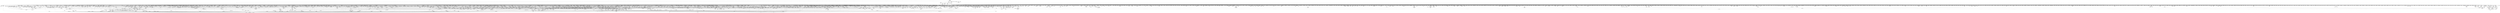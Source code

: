 digraph kerncollapsed {
    "Indirect call203" [color="black"];
    "Indirect call59" [color="black"];
    "mod_zone_page_state" [color="black"];
    "fpsimd_save_state" [color="black"];
    "cpudl_heapify" [color="black"];
    "Indirect call47" [color="black"];
    "__raw_spin_lock_irqsave_32" [color="black"];
    "__cmpxchg_case_acq_32.constprop.0_9" [color="black"];
    "data_push_tail" [color="black"];
    "_find_next_and_bit" [color="black"];
    "Indirect call205" [color="black"];
    "__cmpwait_case_32_3" [color="black"];
    "list_splice_tail_init" [color="black"];
    "mas_parent_type" [color="black"];
    "kernfs_leftmost_descendant" [color="black"];
    "mas_prev" [color="black"];
    "rpm_check_suspend_allowed" [color="black"];
    "__dl_update" [color="black"];
    "sock_flag_3" [color="black"];
    "idr_for_each" [color="black"];
    "list_lru_del" [color="black"];
    "rcu_seq_end_1" [color="black"];
    "xa_mk_value" [color="black"];
    "radix_tree_next_chunk" [color="black"];
    "get_random_bytes" [color="black"];
    "__put_cpu_fpsimd_context" [color="black"];
    "min_deadline_cb_rotate" [color="black"];
    "internal_add_timer" [color="black"];
    "fill_contig_page_info" [color="black"];
    "access_ok_12" [color="black"];
    "__gfp_pfmemalloc_flags" [color="black"];
    "__iget" [color="black"];
    "Indirect call214" [color="black"];
    "folio_unlock" [color="black"];
    "__raw_spin_lock_irqsave_5" [color="black"];
    "mte_update_sctlr_user" [color="black"];
    "Indirect call98" [color="black"];
    "__clear_close_on_exec.isra.0" [color="black"];
    "__raw_spin_lock" [color="black"];
    "__page_dup_rmap.constprop.0" [color="black"];
    "test_taint" [color="black"];
    "__isolate_free_page" [color="black"];
    "mtree_load" [color="black"];
    "mas_next_sibling" [color="black"];
    "find_busiest_group" [color="black"];
    "signal_pending_state" [color="black"];
    "pud_set_huge" [color="black"];
    "Indirect call4" [color="black"];
    "do_raw_spin_lock_2" [color="black"];
    "pcpu_chunk_populated" [color="black"];
    "tcp_get_info_chrono_stats" [color="black"];
    "__raw_spin_lock_irqsave_51" [color="black"];
    "Indirect call99" [color="black"];
    "mas_prev_slot" [color="black"];
    "workingset_refault" [color="black"];
    "Indirect call120" [color="black"];
    "__inode_add_lru" [color="black"];
    "ma_dead_node" [color="black"];
    "Indirect call83" [color="black"];
    "next_mnt" [color="black"];
    "Indirect call181" [color="black"];
    "__integrity_iint_find" [color="black"];
    "Indirect call141" [color="black"];
    "__cmpxchg_case_mb_64_6" [color="black"];
    "Indirect call134" [color="black"];
    "prb_first_valid_seq" [color="black"];
    "strreplace" [color="black"];
    "rcu_poll_gp_seq_start_unlocked" [color="black"];
    "io_file_get_flags" [color="black"];
    "Indirect call38" [color="black"];
    "__raw_spin_lock_3" [color="black"];
    "rcu_poll_gp_seq_start" [color="black"];
    "get_arm64_ftr_reg_nowarn" [color="black"];
    "enqueue_pushable_dl_task" [color="black"];
    "zone_page_state_snapshot" [color="black"];
    "io_wq_cancel_pending_work" [color="black"];
    "cleanup_timerqueue" [color="black"];
    "clear_ti_thread_flag_8" [color="black"];
    "__get_task_comm" [color="black"];
    "pm_qos_read_value" [color="black"];
    "security_socket_socketpair" [color="black"];
    "__kern_my_cpu_offset_71" [color="black"];
    "__raw_spin_lock_irq_31" [color="black"];
    "__posix_timers_find" [color="black"];
    "__find_vmap_area.constprop.0" [color="black"];
    "sched_clock_noinstr" [color="black"];
    "Indirect call211" [color="black"];
    "fsnotify_put_sb_connectors" [color="black"];
    "pcpu_size_to_slot" [color="black"];
    "fatal_signal_pending_1" [color="black"];
    "do_raw_spin_lock_36" [color="black"];
    "find_next_and_bit.constprop.0" [color="black"];
    "mtree_range_walk" [color="black"];
    "mas_set_parent.constprop.0" [color="black"];
    "sock_flag.constprop.0" [color="black"];
    "Indirect call200" [color="black"];
    "mnt_get_writers" [color="black"];
    "current_is_kswapd" [color="black"];
    "Indirect call145" [color="black"];
    "inode_maybe_inc_iversion" [color="black"];
    "__raw_spin_unlock_irq_4" [color="black"];
    "__raw_spin_lock_24" [color="black"];
    "mas_find_setup.constprop.0" [color="black"];
    "__raw_spin_lock_irqsave.constprop.0_7" [color="black"];
    "Indirect call173" [color="black"];
    "to_kthread" [color="black"];
    "__percpu_add_return_case_32_1" [color="black"];
    "device_match_devt" [color="black"];
    "__raw_spin_lock_bh.constprop.0_5" [color="black"];
    "do_raw_spin_lock.constprop.0_13" [color="black"];
    "radix_tree_tag_get" [color="black"];
    "__audit_uring_entry" [color="black"];
    "__ipi_send_mask" [color="black"];
    "split_page" [color="black"];
    "ldsem_down_read_trylock" [color="black"];
    "__percpu_add_case_64_2" [color="black"];
    "__xa_clear_mark" [color="black"];
    "Indirect call197" [color="black"];
    "xas_load" [color="black"];
    "find_next_bit_7" [color="black"];
    "rcu_cblist_dequeue" [color="black"];
    "d_ancestor" [color="black"];
    "fpsimd_save" [color="black"];
    "is_migration_entry" [color="black"];
    "pcpu_chunk_slot" [color="black"];
    "folio_trylock_4" [color="black"];
    "put_cpu_fpsimd_context" [color="black"];
    "folio_evictable_1" [color="black"];
    "set_ptes.constprop.0.isra.0_1" [color="black"];
    "Indirect call105" [color="black"];
    "security_release_secctx" [color="black"];
    "d_lru_del" [color="black"];
    "ptep_set_access_flags" [color="black"];
    "clear_ti_thread_flag_3" [color="black"];
    "smp_call_function" [color="black"];
    "__clear_open_fd" [color="black"];
    "do_raw_spin_lock_32" [color="black"];
    "Indirect call19" [color="black"];
    "rt_mutex_futex_trylock" [color="black"];
    "tls_preserve_current_state" [color="black"];
    "lock_mount_hash" [color="black"];
    "Indirect call70" [color="black"];
    "find_next_bit_15" [color="black"];
    "__raw_spin_unlock_irqrestore_21" [color="black"];
    "__raw_spin_lock_irq_4" [color="black"];
    "get_ucounts_or_wrap" [color="black"];
    "put_filesystem" [color="black"];
    "_double_lock_balance" [color="black"];
    "Indirect call13" [color="black"];
    "system_supports_generic_auth" [color="black"];
    "fsnotify_grab_connector" [color="black"];
    "__cmpwait_case_32" [color="black"];
    "Indirect call37" [color="black"];
    "Indirect call122" [color="black"];
    "__arm64_sys_socketpair" [color="black"];
    "posix_cpu_timers_exit" [color="black"];
    "__mod_zone_page_state" [color="black"];
    "compound_order_1" [color="black"];
    "do_raw_spin_lock_87" [color="black"];
    "kick_process" [color="black"];
    "desc_make_reusable" [color="black"];
    "__sk_mem_reclaim" [color="black"];
    "csum_partial" [color="black"];
    "d_find_any_alias" [color="black"];
    "double_rq_lock" [color="black"];
    "get_file" [color="black"];
    "wb_stat_error" [color="black"];
    "tlb_gather_mmu" [color="black"];
    "wake_up_bit" [color="black"];
    "__raw_spin_unlock_irq_38" [color="black"];
    "__raw_spin_lock_32" [color="black"];
    "skb_queue_tail" [color="black"];
    "rt_mutex_setprio" [color="black"];
    "init_multi_vma_prep" [color="black"];
    "rcu_segcblist_move_seglen" [color="black"];
    "pcpu_next_fit_region.constprop.0" [color="black"];
    "kmem_valid_obj" [color="black"];
    "find_next_and_bit" [color="black"];
    "mutex_is_locked" [color="black"];
    "IS_ERR_OR_NULL_3" [color="black"];
    "get_state_synchronize_rcu_full" [color="black"];
    "__cmpwait_case_32_1" [color="black"];
    "fsnotify_data_inode" [color="black"];
    "pm_runtime_deactivate_timer" [color="black"];
    "irq_domain_activate_irq" [color="black"];
    "__raw_spin_lock_irqsave_6" [color="black"];
    "simple_xattr_space" [color="black"];
    "io_wq_worker_running" [color="black"];
    "__mod_lruvec_state" [color="black"];
    "mte_sync_tags" [color="black"];
    "__kern_my_cpu_offset_133" [color="black"];
    "__cmpxchg_case_acq_64_1" [color="black"];
    "Indirect call118" [color="black"];
    "posixtimer_rearm" [color="black"];
    "synchronize_rcu.part.0" [color="black"];
    "vma_interval_tree_insert" [color="black"];
    "folio_nr_pages_3" [color="black"];
    "Indirect call189" [color="black"];
    "io_run_cancel" [color="black"];
    "security_secid_to_secctx" [color="black"];
    "__kern_my_cpu_offset_15" [color="black"];
    "attach_task" [color="black"];
    "to_desc" [color="black"];
    "prepend_char" [color="black"];
    "__ptrace_link" [color="black"];
    "domain_dirty_limits" [color="black"];
    "mas_alloc_req.isra.0" [color="black"];
    "Indirect call148" [color="black"];
    "signalfd_cleanup" [color="black"];
    "req_ref_put_and_test" [color="black"];
    "Indirect call53" [color="black"];
    "fprop_fraction_percpu" [color="black"];
    "update_newidle_cost" [color="black"];
    "__enqueue_entity" [color="black"];
    "ktime_get_mono_fast_ns" [color="black"];
    "lowest_in_progress" [color="black"];
    "__irq_get_desc_lock" [color="black"];
    "do_softirq" [color="black"];
    "shrink_lock_dentry" [color="black"];
    "get_next_ino" [color="black"];
    "mas_leaf_set_meta" [color="black"];
    "__raw_spin_unlock_irqrestore_12" [color="black"];
    "arch_send_call_function_single_ipi" [color="black"];
    "notifier_call_chain" [color="black"];
    "pcpu_unit_page_offset" [color="black"];
    "skb_has_frag_list" [color="black"];
    "timer_base.isra.0" [color="black"];
    "__kern_my_cpu_offset_37" [color="black"];
    "find_next_bit.constprop.0_11" [color="black"];
    "xas_init_marks" [color="black"];
    "__io_put_kbuf_list" [color="black"];
    "Indirect call155" [color="black"];
    "netlink_lock_table" [color="black"];
    "__raw_spin_lock_irqsave.constprop.0_2" [color="black"];
    "set_area_direct_map" [color="black"];
    "__raw_spin_unlock_irqrestore_6" [color="black"];
    "memset" [color="black"];
    "list_del_init_8" [color="black"];
    "oom_unkillable_task.isra.0" [color="black"];
    "__raw_spin_lock_irq_26" [color="black"];
    "task_participate_group_stop" [color="black"];
    "Indirect call165" [color="black"];
    "test_ti_thread_flag_1" [color="black"];
    "do_raw_spin_lock_43" [color="black"];
    "ksize" [color="black"];
    "__percpu_add_case_32_21" [color="black"];
    "__fsnotify_recalc_mask" [color="black"];
    "update_pm_runtime_accounting" [color="black"];
    "folio_nr_pages" [color="black"];
    "security_socket_create" [color="black"];
    "device_pm_check_callbacks" [color="black"];
    "__wake_up_common" [color="black"];
    "d_shrink_del" [color="black"];
    "io_cancel_req_match" [color="black"];
    "local_bh_disable" [color="black"];
    "__mod_node_page_state" [color="black"];
    "blake2s.constprop.0" [color="black"];
    "__raw_write_lock.constprop.0_1" [color="black"];
    "mast_fill_bnode" [color="black"];
    "pfn_is_map_memory" [color="black"];
    "clear_siginfo" [color="black"];
    "bstats_update" [color="black"];
    "mapping_shrinkable_1" [color="black"];
    "__raw_spin_unlock_irq" [color="black"];
    "__update_load_avg_cfs_rq" [color="black"];
    "rcu_gp_is_expedited" [color="black"];
    "Indirect call104" [color="black"];
    "next_signal" [color="black"];
    "kthread_probe_data" [color="black"];
    "arch_local_irq_restore_1" [color="black"];
    "__raw_spin_unlock_irq_3" [color="black"];
    "Indirect call217" [color="black"];
    "update_sd_lb_stats" [color="black"];
    "activate_task" [color="black"];
    "xas_retry" [color="black"];
    "Indirect call106" [color="black"];
    "posix_cpu_timer_rearm" [color="black"];
    "set_task_cpu" [color="black"];
    "__raw_spin_lock_41" [color="black"];
    "__disable_irq_nosync" [color="black"];
    "Indirect call57" [color="black"];
    "se_weight.isra.0" [color="black"];
    "set_work_data" [color="black"];
    "Indirect call152" [color="black"];
    "irqd_irq_disabled.isra.0" [color="black"];
    "ptrauth_keys_install_user" [color="black"];
    "__raw_spin_lock_20" [color="black"];
    "should_fail_alloc_page" [color="black"];
    "__kern_my_cpu_offset_42" [color="black"];
    "ma_data_end" [color="black"];
    "update_min_vruntime" [color="black"];
    "__cmpxchg_case_acq_32.constprop.0_5" [color="black"];
    "page_try_share_anon_rmap" [color="black"];
    "local_bh_enable" [color="black"];
    "rcu_seq_start" [color="black"];
    "group_open_release" [color="black"];
    "Indirect call14" [color="black"];
    "signal_set_stop_flags" [color="black"];
    "pgattr_change_is_safe" [color="black"];
    "get_cred_1" [color="black"];
    "prepare_to_wait" [color="black"];
    "posix_cpu_timers_exit_group" [color="black"];
    "__raw_spin_lock_irqsave_1" [color="black"];
    "dcache_clean_pou" [color="black"];
    "rcu_advance_cbs" [color="black"];
    "__raw_spin_lock_irqsave" [color="black"];
    "__cmpxchg_case_mb_32_2" [color="black"];
    "_compound_head_13" [color="black"];
    "clear_ti_thread_flag_4" [color="black"];
    "exit_oom_victim" [color="black"];
    "find_task_by_pid_ns" [color="black"];
    "find_task_by_vpid" [color="black"];
    "__irq_put_desc_unlock" [color="black"];
    "Indirect call63" [color="black"];
    "d_flags_for_inode" [color="black"];
    "__accumulate_pelt_segments" [color="black"];
    "__d_drop" [color="black"];
    "extract_entropy.constprop.0" [color="black"];
    "zone_reclaimable_pages" [color="black"];
    "hrtimer_try_to_cancel" [color="black"];
    "__rb_change_child.constprop.0" [color="black"];
    "folio_size_2" [color="black"];
    "audit_comparator" [color="black"];
    "Indirect call67" [color="black"];
    "__pick_first_entity" [color="black"];
    "flush_tlb_mm_1" [color="black"];
    "__attach_mnt" [color="black"];
    "skb_zcopy_clear" [color="black"];
    "__wake_up" [color="black"];
    "vmf_pte_changed" [color="black"];
    "page_ref_inc_4" [color="black"];
    "do_raw_spin_lock_31" [color="black"];
    "__cmpxchg_case_acq_32.constprop.0_17" [color="black"];
    "__raw_spin_lock_irq_18" [color="black"];
    "mm_set_has_pinned_flag" [color="black"];
    "other_cpu_in_panic" [color="black"];
    "virt_to_head_page.isra.0" [color="black"];
    "audit_serial" [color="black"];
    "req_set_fail_4" [color="black"];
    "Indirect call31" [color="black"];
    "blake2s_final" [color="black"];
    "kobj_ns_ops" [color="black"];
    "_mix_pool_bytes" [color="black"];
    "qdisc_qstats_cpu_qlen_inc" [color="black"];
    "cpumask_subset" [color="black"];
    "__ksize" [color="black"];
    "lru_deactivate_fn" [color="black"];
    "cpu_online_2" [color="black"];
    "__wake_up_common_lock" [color="black"];
    "__cmpxchg_case_acq_32.constprop.0_4" [color="black"];
    "_atomic_dec_and_lock_irqsave" [color="black"];
    "wake_up_klogd" [color="black"];
    "sock_rmem_free" [color="black"];
    "__cmpxchg_case_acq_32.constprop.0_18" [color="black"];
    "__kern_my_cpu_offset_49" [color="black"];
    "mas_new_ma_node" [color="black"];
    "__raw_spin_unlock_irq_36" [color="black"];
    "__wait_for_common" [color="black"];
    "__wake_up_pollfree" [color="black"];
    "dev_xmit_recursion_dec" [color="black"];
    "find_later_rq" [color="black"];
    "__udelay" [color="black"];
    "xas_find_conflict" [color="black"];
    "mas_push_node" [color="black"];
    "__anon_vma_interval_tree_subtree_search" [color="black"];
    "__raw_spin_lock_irq_35" [color="black"];
    "__raw_spin_lock_irq_25" [color="black"];
    "__nr_to_section" [color="black"];
    "mte_thread_switch" [color="black"];
    "allow_write_access" [color="black"];
    "kmalloc_slab" [color="black"];
    "__cmpxchg_case_acq_32.constprop.0_7" [color="black"];
    "get_ldops" [color="black"];
    "virt_to_folio" [color="black"];
    "net_eq_idr" [color="black"];
    "kobj_child_ns_ops" [color="black"];
    "__raw_spin_lock_irqsave_17" [color="black"];
    "__fprop_add_percpu" [color="black"];
    "__raw_spin_lock_irqsave_21" [color="black"];
    "dl_rq_of_se" [color="black"];
    "__percpu_add_case_64.constprop.0_1" [color="black"];
    "errseq_sample" [color="black"];
    "sock_alloc_file" [color="black"];
    "timerqueue_del" [color="black"];
    "__raw_spin_lock_64" [color="black"];
    "d_shrink_add" [color="black"];
    "folio_add_new_anon_rmap" [color="black"];
    "Indirect call179" [color="black"];
    "resched_curr" [color="black"];
    "skb_orphan_1" [color="black"];
    "io_req_complete_defer" [color="black"];
    "check_preempt_curr_dl" [color="black"];
    "cpumask_empty_3" [color="black"];
    "Indirect call34" [color="black"];
    "__raw_spin_unlock_irqrestore_10" [color="black"];
    "srcu_funnel_exp_start" [color="black"];
    "security_capable" [color="black"];
    "__raw_spin_lock_irq_20" [color="black"];
    "io_poll_get_ownership" [color="black"];
    "rcu_segcblist_advance" [color="black"];
    "futex_q_lock" [color="black"];
    "rcu_segcblist_first_pend_cb" [color="black"];
    "__raw_read_unlock.constprop.0_6" [color="black"];
    "dev_bus_name" [color="black"];
    "vma_interval_tree_insert_after" [color="black"];
    "csum_block_add_ext" [color="black"];
    "do_raw_spin_lock_97" [color="black"];
    "rb_erase_cached.isra.0" [color="black"];
    "rcu_gpnum_ovf" [color="black"];
    "__raw_spin_lock.constprop.0" [color="black"];
    "mod_timer" [color="black"];
    "put_unused_fd" [color="black"];
    "Indirect call172" [color="black"];
    "int_sqrt" [color="black"];
    "Indirect call131" [color="black"];
    "vm_unacct_memory_1" [color="black"];
    "post_ttbr_update_workaround" [color="black"];
    "task_active_pid_ns" [color="black"];
    "tty_driver_name" [color="black"];
    "min_deadline_cb_propagate" [color="black"];
    "vma_interval_tree_remove" [color="black"];
    "mas_set_height" [color="black"];
    "mas_next" [color="black"];
    "propagation_next" [color="black"];
    "fprop_reflect_period_percpu.isra.0" [color="black"];
    "get_task_exe_file" [color="black"];
    "raw_spin_rq_unlock" [color="black"];
    "rseq_migrate" [color="black"];
    "attach_entity_load_avg" [color="black"];
    "__raw_spin_unlock_irq.constprop.0_1" [color="black"];
    "__printk_cpu_sync_try_get" [color="black"];
    "page_ref_dec_and_test" [color="black"];
    "__kern_my_cpu_offset_70" [color="black"];
    "io_is_timeout_noseq" [color="black"];
    "__raw_spin_lock_irqsave_34" [color="black"];
    "do_raw_spin_lock_83" [color="black"];
    "anon_vma_interval_tree_post_update_vma" [color="black"];
    "__raw_spin_unlock_irq_28" [color="black"];
    "__page_set_anon_rmap" [color="black"];
    "rwsem_read_trylock" [color="black"];
    "workingset_eviction" [color="black"];
    "tty_ldisc_open" [color="black"];
    "__kern_my_cpu_offset_28" [color="black"];
    "__raw_spin_lock_irq_21" [color="black"];
    "__raw_spin_unlock_irqrestore_1" [color="black"];
    "allow_direct_reclaim" [color="black"];
    "hrtimer_start_expires" [color="black"];
    "xas_error.isra.0" [color="black"];
    "do_raw_spin_lock.constprop.0_14" [color="black"];
    "pcpu_next_md_free_region" [color="black"];
    "tty_port_kopened" [color="black"];
    "account_pipe_buffers" [color="black"];
    "cpu_timer_dequeue" [color="black"];
    "hrtimer_sleeper_start_expires" [color="black"];
    "dec_rlimit_ucounts" [color="black"];
    "Indirect call92" [color="black"];
    "__local_bh_enable_ip" [color="black"];
    "find_vma_prev" [color="black"];
    "__raw_spin_lock_irqsave_12" [color="black"];
    "calc_wheel_index" [color="black"];
    "Indirect call126" [color="black"];
    "audit_string_contains_control" [color="black"];
    "mte_parent_slot" [color="black"];
    "drain_pages" [color="black"];
    "__raw_spin_unlock_irqrestore.constprop.0_1" [color="black"];
    "__dput_to_list" [color="black"];
    "__raw_spin_lock_43" [color="black"];
    "__srcu_read_unlock" [color="black"];
    "Indirect call124" [color="black"];
    "enqueue_task" [color="black"];
    "__raw_spin_lock_6" [color="black"];
    "__cmpxchg_case_acq_32.constprop.0_15" [color="black"];
    "task_pid_vnr" [color="black"];
    "percpu_counter_add" [color="black"];
    "__kern_my_cpu_offset_50" [color="black"];
    "rcu_dynticks_snap" [color="black"];
    "_compound_head_3" [color="black"];
    "timerqueue_iterate_next" [color="black"];
    "__raw_spin_trylock" [color="black"];
    "rb_insert_color_cached" [color="black"];
    "__lshrti3" [color="black"];
    "__count_vm_events" [color="black"];
    "__pi_strlen" [color="black"];
    "__kern_my_cpu_offset_17" [color="black"];
    "pagetable_pte_dtor" [color="black"];
    "__cmpxchg_case_mb_32_3" [color="black"];
    "tty_ldisc_close" [color="black"];
    "post_init_entity_util_avg" [color="black"];
    "__lock_parent" [color="black"];
    "task_will_free_mem" [color="black"];
    "xas_update.isra.0" [color="black"];
    "Indirect call206" [color="black"];
    "skb_pfmemalloc" [color="black"];
    "Indirect call218" [color="black"];
    "futex_cmpxchg_value_locked" [color="black"];
    "rcu_poll_gp_seq_end_unlocked" [color="black"];
    "plist_del" [color="black"];
    "rcu_segcblist_inc_len" [color="black"];
    "ktime_get_with_offset" [color="black"];
    "zone_page_state_add" [color="black"];
    "node_tag_clear" [color="black"];
    "hlist_del_init" [color="black"];
    "Indirect call184" [color="black"];
    "set_ptes.constprop.0.isra.0" [color="black"];
    "xas_next_entry" [color="black"];
    "zone_watermark_fast.constprop.0" [color="black"];
    "skb_tailroom_1" [color="black"];
    "page_move_anon_rmap" [color="black"];
    "print_tainted" [color="black"];
    "rcu_is_watching" [color="black"];
    "__remove_hrtimer" [color="black"];
    "__raw_spin_unlock_irqrestore_37" [color="black"];
    "wakeup_kcompactd" [color="black"];
    "test_ti_thread_flag_10" [color="black"];
    "rcu_stall_is_suppressed" [color="black"];
    "__cmpxchg_case_mb_32_13" [color="black"];
    "Indirect call45" [color="black"];
    "__kern_my_cpu_offset_78" [color="black"];
    "prepend_name" [color="black"];
    "sock_release" [color="black"];
    "__wake_up_locked_key" [color="black"];
    "spin_lock_irqsave_ssp_contention" [color="black"];
    "__kern_my_cpu_offset_61" [color="black"];
    "xas_next_entry.constprop.0" [color="black"];
    "find_next_bit.constprop.0_6" [color="black"];
    "copy_from_kernel_nofault_allowed" [color="black"];
    "rcu_segcblist_init" [color="black"];
    "defer_console_output" [color="black"];
    "folio_order" [color="black"];
    "Indirect call183" [color="black"];
    "kernel_init_pages" [color="black"];
    "__raw_read_lock_irqsave.constprop.0_1" [color="black"];
    "__flow_hash_from_keys" [color="black"];
    "__raw_spin_unlock_irqrestore_33" [color="black"];
    "skb_cloned" [color="black"];
    "count_vm_event" [color="black"];
    "hrtimer_reprogram.constprop.0" [color="black"];
    "node_dirty_ok" [color="black"];
    "dl_set_overload.part.0" [color="black"];
    "__raw_spin_unlock_irq_18" [color="black"];
    "__cmpxchg_case_acq_32.constprop.0_13" [color="black"];
    "futex_hb_waiters_dec" [color="black"];
    "__raw_spin_unlock_irq_7" [color="black"];
    "Indirect call50" [color="black"];
    "list_move_1" [color="black"];
    "Indirect call58" [color="black"];
    "mas_pause" [color="black"];
    "mod_node_state" [color="black"];
    "cpumask_copy_1" [color="black"];
    "Indirect call113" [color="black"];
    "__reuseport_detach_closed_sock" [color="black"];
    "__raw_spin_unlock_bh.constprop.0" [color="black"];
    "fast_dput" [color="black"];
    "do_raw_spin_lock_51" [color="black"];
    "mte_destroy_descend.constprop.0" [color="black"];
    "__disable_irq" [color="black"];
    "clear_inode" [color="black"];
    "set_ti_thread_flag_4" [color="black"];
    "tsk_fork_get_node" [color="black"];
    "anon_vma_interval_tree_insert" [color="black"];
    "fsnotify_connector_sb" [color="black"];
    "kthread_should_stop" [color="black"];
    "Indirect call115" [color="black"];
    "do_raw_spin_lock_13" [color="black"];
    "folio_mapping" [color="black"];
    "__mnt_drop_write_file" [color="black"];
    "process_shares_mm" [color="black"];
    "pid_nr_ns" [color="black"];
    "do_raw_spin_lock_6" [color="black"];
    "Indirect call161" [color="black"];
    "ktime_add_safe" [color="black"];
    "crng_fast_key_erasure" [color="black"];
    "mas_wr_walk_descend" [color="black"];
    "__raw_spin_lock_irq_6" [color="black"];
    "pcpu_free_area.isra.0" [color="black"];
    "vm_stat_account" [color="black"];
    "compaction_zonelist_suitable" [color="black"];
    "try_release_thread_stack_to_cache" [color="black"];
    "folio_nr_pages_4" [color="black"];
    "this_cpu_has_cap" [color="black"];
    "set_tlb_ubc_flush_pending" [color="black"];
    "__io_disarm_linked_timeout" [color="black"];
    "__cmpxchg_case_acq_32.constprop.0_2" [color="black"];
    "arch_get_random_seed_longs" [color="black"];
    "irq_disable" [color="black"];
    "console_srcu_read_lock" [color="black"];
    "__kern_my_cpu_offset_52" [color="black"];
    "drain_local_pages" [color="black"];
    "call_on_irq_stack" [color="black"];
    "pcpu_chunk_refresh_hint" [color="black"];
    "__init_swait_queue_head" [color="black"];
    "__kern_my_cpu_offset_54" [color="black"];
    "__fswab32_10" [color="black"];
    "find_mergeable_anon_vma" [color="black"];
    "folio_trylock_1" [color="black"];
    "tlb_gather_mmu_fullmm" [color="black"];
    "pcpu_chunk_relocate" [color="black"];
    "__kern_my_cpu_offset_47" [color="black"];
    "__futex_unqueue" [color="black"];
    "__cmpxchg_case_mb_64_4" [color="black"];
    "Indirect call191" [color="black"];
    "Indirect call97" [color="black"];
    "__raw_spin_trylock_1" [color="black"];
    "mod_zone_state" [color="black"];
    "tty_termios_input_baud_rate" [color="black"];
    "disable_irq_nosync" [color="black"];
    "do_raw_spin_lock_24" [color="black"];
    "skb_header_pointer_2" [color="black"];
    "do_raw_spin_lock_65" [color="black"];
    "lookup_mountpoint" [color="black"];
    "memblock_search" [color="black"];
    "__raw_spin_lock_irqsave.constprop.0_9" [color="black"];
    "timespec64_equal" [color="black"];
    "get_state_synchronize_rcu" [color="black"];
    "do_raw_spin_lock_17" [color="black"];
    "__sys_socketpair" [color="black"];
    "__percpu_add_case_32_13" [color="black"];
    "sme_save_state" [color="black"];
    "first_online_pgdat" [color="black"];
    "rcu_is_cpu_rrupt_from_idle" [color="black"];
    "pud_clear_huge" [color="black"];
    "fsnotify_compare_groups" [color="black"];
    "__irq_domain_deactivate_irq" [color="black"];
    "queued_write_lock.constprop.0_1" [color="black"];
    "pm_runtime_put_noidle_2" [color="black"];
    "do_csum" [color="black"];
    "prb_commit" [color="black"];
    "dl_bw_cpus" [color="black"];
    "folio_not_mapped" [color="black"];
    "do_raw_spin_lock_42" [color="black"];
    "percpu_ref_put_many" [color="black"];
    "io_wq_get_acct" [color="black"];
    "cpu_online_1" [color="black"];
    "get_cred" [color="black"];
    "__mnt_want_write" [color="black"];
    "__raw_spin_lock_irqsave.constprop.0_1" [color="black"];
    "need_mlock_drain" [color="black"];
    "Indirect call88" [color="black"];
    "mapping_unmap_writable" [color="black"];
    "__wait_on_bit" [color="black"];
    "get_group_info.isra.0" [color="black"];
    "__list_del_entry_2" [color="black"];
    "capacity_of" [color="black"];
    "wake_up_var" [color="black"];
    "kthread_insert_work_sanity_check" [color="black"];
    "Indirect call119" [color="black"];
    "redirty_tail_locked" [color="black"];
    "dec_mm_counter" [color="black"];
    "find_alive_thread.isra.0" [color="black"];
    "Indirect call79" [color="black"];
    "workingset_test_recent" [color="black"];
    "wb_io_lists_populated" [color="black"];
    "auditsc_get_stamp" [color="black"];
    "__bitmap_and" [color="black"];
    "__efistub_caches_clean_inval_pou" [color="black"];
    "sub_running_bw.isra.0" [color="black"];
    "blake2s_compress" [color="black"];
    "Indirect call177" [color="black"];
    "__raw_spin_lock_15" [color="black"];
    "__pageblock_pfn_to_page" [color="black"];
    "Indirect call216" [color="black"];
    "freezing" [color="black"];
    "__raw_spin_unlock_irq_43" [color="black"];
    "__init_rwsem" [color="black"];
    "find_lock_task_mm" [color="black"];
    "xas_error.isra.0_1" [color="black"];
    "__set_open_fd" [color="black"];
    "folio_mapped_3" [color="black"];
    "__kern_my_cpu_offset_53" [color="black"];
    "__kern_my_cpu_offset_134" [color="black"];
    "tlb_flush_1" [color="black"];
    "tlb_remove_table_smp_sync" [color="black"];
    "__reuseport_detach_sock.isra.0" [color="black"];
    "mas_allocated.isra.0" [color="black"];
    "inode_io_list_del" [color="black"];
    "__kern_my_cpu_offset_55" [color="black"];
    "__rt_mutex_futex_trylock" [color="black"];
    "find_last_bit" [color="black"];
    "xas_set_mark" [color="black"];
    "put_prev_task" [color="black"];
    "find_next_zero_bit" [color="black"];
    "fd_install" [color="black"];
    "__wb_writeout_add" [color="black"];
    "collect_posix_cputimers" [color="black"];
    "console_verbose" [color="black"];
    "io_acct_cancel_pending_work" [color="black"];
    "skb_zcopy_downgrade_managed" [color="black"];
    "test_ti_thread_flag_4" [color="black"];
    "Indirect call202" [color="black"];
    "is_valid_gup_args" [color="black"];
    "unlock_page" [color="black"];
    "do_raw_spin_lock_45" [color="black"];
    "tty_name" [color="black"];
    "kill_super_notify" [color="black"];
    "find_next_bit_10" [color="black"];
    "__raw_spin_lock_2" [color="black"];
    "llist_add_batch" [color="black"];
    "active_load_balance_cpu_stop" [color="black"];
    "update_misfit_status" [color="black"];
    "ttwu_do_activate.constprop.0" [color="black"];
    "skb_copy_bits" [color="black"];
    "mas_split_final_node.isra.0" [color="black"];
    "__lock_timer" [color="black"];
    "xas_pause" [color="black"];
    "attach_pid" [color="black"];
    "percpu_ref_put_many.constprop.0" [color="black"];
    "__list_del_entry" [color="black"];
    "__percpu_down_write_trylock" [color="black"];
    "test_ti_thread_flag_30" [color="black"];
    "is_zero_page" [color="black"];
    "Indirect call29" [color="black"];
    "set_page_dirty" [color="black"];
    "detach_if_pending" [color="black"];
    "tk_clock_read" [color="black"];
    "Indirect call107" [color="black"];
    "do_raw_spin_lock" [color="black"];
    "folio_anon_vma" [color="black"];
    "pde_subdir_find" [color="black"];
    "__mnt_drop_write" [color="black"];
    "__const_udelay" [color="black"];
    "pfn_valid_2" [color="black"];
    "cpumask_next_and" [color="black"];
    "propagate_mount_unlock" [color="black"];
    "compaction_free" [color="black"];
    "sane_fdtable_size" [color="black"];
    "Indirect call51" [color="black"];
    "security_task_getsecid_obj" [color="black"];
    "mas_safe_min" [color="black"];
    "__rb_erase_color" [color="black"];
    "Indirect call23" [color="black"];
    "eventfd_signal_mask" [color="black"];
    "Indirect call180" [color="black"];
    "__raw_spin_lock_27" [color="black"];
    "fatal_signal_pending_6" [color="black"];
    "cfs_rq_of" [color="black"];
    "__raw_spin_lock_irqsave.constprop.0_8" [color="black"];
    "raw_spin_rq_unlock_irqrestore" [color="black"];
    "Indirect call61" [color="black"];
    "cpu_online_3" [color="black"];
    "_get_random_bytes" [color="black"];
    "__percpu_add_case_64.constprop.0_3" [color="black"];
    "xas_result" [color="black"];
    "oom_badness" [color="black"];
    "exit_rcu" [color="black"];
    "_find_next_zero_bit" [color="black"];
    "Indirect call41" [color="black"];
    "__raw_spin_lock_irqsave_4" [color="black"];
    "__finish_swait" [color="black"];
    "_find_first_and_bit" [color="black"];
    "hlist_del_init_2" [color="black"];
    "sk_mem_reclaim" [color="black"];
    "data_check_size" [color="black"];
    "invalid_migration_vma" [color="black"];
    "vmalloc_to_page" [color="black"];
    "set_ti_thread_flag" [color="black"];
    "arm_timer" [color="black"];
    "fsnotify" [color="black"];
    "anon_vma_interval_tree_pre_update_vma" [color="black"];
    "__printk_safe_exit" [color="black"];
    "__raw_spin_lock_irqsave_39" [color="black"];
    "flush_tlb_mm" [color="black"];
    "add_nr_running" [color="black"];
    "__bitmap_clear" [color="black"];
    "spin_lock_irqsave_check_contention" [color="black"];
    "do_raw_spin_lock_34" [color="black"];
    "io_cqring_wake" [color="black"];
    "proto_memory_pcpu_drain" [color="black"];
    "get_new_cred" [color="black"];
    "skb_frag_ref" [color="black"];
    "io_poll_add_hash" [color="black"];
    "__sw_hweight32" [color="black"];
    "__raw_spin_lock_irqsave_3" [color="black"];
    "__raw_spin_unlock_irqrestore_38" [color="black"];
    "sched_ttwu_pending" [color="black"];
    "__raw_spin_lock_irq_5" [color="black"];
    "__wake_up_parent" [color="black"];
    "mast_ascend" [color="black"];
    "cpuhp_invoke_callback" [color="black"];
    "reusable_anon_vma" [color="black"];
    "skb_flow_get_icmp_tci" [color="black"];
    "__dl_add" [color="black"];
    "do_raw_spin_lock_63" [color="black"];
    "__raw_read_lock.constprop.0_1" [color="black"];
    "vma_address" [color="black"];
    "Indirect call192" [color="black"];
    "fsnotify_first_mark" [color="black"];
    "hrtimer_cancel" [color="black"];
    "__msecs_to_jiffies" [color="black"];
    "__cmpxchg_case_64" [color="black"];
    "pte_to_swp_entry" [color="black"];
    "__rt_mutex_slowtrylock" [color="black"];
    "sched_cgroup_fork" [color="black"];
    "update_rq_clock" [color="black"];
    "find_suitable_fallback" [color="black"];
    "__raw_spin_lock_irqsave.constprop.0_3" [color="black"];
    "__raw_spin_unlock_irq_23" [color="black"];
    "Indirect call80" [color="black"];
    "need_seqretry" [color="black"];
    "prepare_to_wait_event" [color="black"];
    "posix_cputimers_group_init" [color="black"];
    "io_should_retry_thread" [color="black"];
    "Indirect call132" [color="black"];
    "task_curr" [color="black"];
    "memmove" [color="black"];
    "fasync_insert_entry" [color="black"];
    "task_clear_jobctl_pending" [color="black"];
    "sched_asym_prefer" [color="black"];
    "mas_next_setup.constprop.0" [color="black"];
    "test_and_set_ti_thread_flag_1" [color="black"];
    "__rb_insert_augmented" [color="black"];
    "__raw_read_unlock.constprop.0_2" [color="black"];
    "move_freelist_tail" [color="black"];
    "__finalize_skb_around" [color="black"];
    "Indirect call154" [color="black"];
    "test_ti_thread_flag_22" [color="black"];
    "rcu_inkernel_boot_has_ended" [color="black"];
    "calc_delta_fair" [color="black"];
    "task_call_func" [color="black"];
    "io_put_kbuf_comp.isra.0" [color="black"];
    "__task_pid_nr_ns" [color="black"];
    "__count_vm_events_3" [color="black"];
    "do_raw_spin_lock.constprop.0_7" [color="black"];
    "vma_interval_tree_iter_next" [color="black"];
    "do_raw_spin_lock_47" [color="black"];
    "cpumask_and" [color="black"];
    "copy_to_user_page" [color="black"];
    "pagefault_enable_1" [color="black"];
    "__irq_work_queue_local" [color="black"];
    "__task_rq_lock" [color="black"];
    "arch_local_irq_save_3" [color="black"];
    "do_raw_spin_lock_5" [color="black"];
    "class_raw_spinlock_irqsave_destructor" [color="black"];
    "__remove_inode_hash" [color="black"];
    "recalc_sigpending_tsk" [color="black"];
    "Indirect call114" [color="black"];
    "arch_local_irq_save_5" [color="black"];
    "rb_next" [color="black"];
    "security_task_kill" [color="black"];
    "post_alloc_hook" [color="black"];
    "__percpu_add_case_64_7" [color="black"];
    "__set_task_comm" [color="black"];
    "cpu_active" [color="black"];
    "mab_mas_cp" [color="black"];
    "__printk_safe_enter" [color="black"];
    "folio_nr_pages_2" [color="black"];
    "Indirect call146" [color="black"];
    "io_put_kbuf" [color="black"];
    "Indirect call28" [color="black"];
    "find_next_bit.constprop.0_21" [color="black"];
    "rb_erase" [color="black"];
    "__raw_spin_lock_irq_11" [color="black"];
    "pcpu_page_idx" [color="black"];
    "__preempt_count_sub" [color="black"];
    "mas_wr_node_walk" [color="black"];
    "Indirect call117" [color="black"];
    "arch_local_irq_save" [color="black"];
    "__cmpwait_case_32_2" [color="black"];
    "__dev_pm_qos_resume_latency" [color="black"];
    "online_section_nr" [color="black"];
    "unlock_task_sighand.isra.0_1" [color="black"];
    "mas_wr_new_end" [color="black"];
    "__raw_spin_unlock_irqrestore_17" [color="black"];
    "csum_partial_ext" [color="black"];
    "arch_local_irq_disable_2" [color="black"];
    "folio_mapped_2" [color="black"];
    "Indirect call76" [color="black"];
    "__raw_write_lock_irq" [color="black"];
    "__hrtimer_next_event_base.constprop.0" [color="black"];
    "tty_termios_baud_rate" [color="black"];
    "page_ref_dec_and_test_2" [color="black"];
    "prb_next_seq" [color="black"];
    "find_next_bit_18" [color="black"];
    "find_next_bit.constprop.0_8" [color="black"];
    "__skb_zcopy_downgrade_managed" [color="black"];
    "do_raw_spin_lock_14" [color="black"];
    "Indirect call52" [color="black"];
    "Indirect call175" [color="black"];
    "do_raw_spin_lock_38" [color="black"];
    "rcu_segcblist_extract_done_cbs" [color="black"];
    "do_raw_spin_lock_44" [color="black"];
    "pwq_activate_inactive_work" [color="black"];
    "do_raw_spin_lock_16" [color="black"];
    "mas_find_child" [color="black"];
    "gup_signal_pending" [color="black"];
    "find_next_bit_17" [color="black"];
    "find_first_bit_3" [color="black"];
    "__raw_write_unlock_irq_4" [color="black"];
    "__dl_sub" [color="black"];
    "should_zap_page" [color="black"];
    "osq_unlock" [color="black"];
    "hrtimer_force_reprogram.constprop.0" [color="black"];
    "ma_slots" [color="black"];
    "Indirect call185" [color="black"];
    "mte_copy_page_tags" [color="black"];
    "rcu_seq_snap" [color="black"];
    "list_del_init_7" [color="black"];
    "arch_local_irq_save_8" [color="black"];
    "mmgrab_2" [color="black"];
    "__raw_spin_lock_irqsave_11" [color="black"];
    "wb_has_dirty_io" [color="black"];
    "folio_pfn" [color="black"];
    "folio_lruvec_relock_irq.constprop.0" [color="black"];
    "__sync_icache_dcache" [color="black"];
    "rcu_exp_need_qs" [color="black"];
    "clear_ti_thread_flag" [color="black"];
    "skb_header_cloned" [color="black"];
    "__bitmap_intersects" [color="black"];
    "test_ti_thread_flag_21" [color="black"];
    "Indirect call178" [color="black"];
    "llist_del_first" [color="black"];
    "Indirect call89" [color="black"];
    "flush_dcache_folio" [color="black"];
    "__wb_calc_thresh" [color="black"];
    "unlock_mount_hash" [color="black"];
    "__cmpxchg_case_acq_32.constprop.0_1" [color="black"];
    "arch_teardown_dma_ops" [color="black"];
    "list_del_1" [color="black"];
    "__raw_spin_unlock_irq_35" [color="black"];
    "Indirect call101" [color="black"];
    "req_set_fail" [color="black"];
    "forward_timer_base" [color="black"];
    "__raw_spin_unlock_irq_29" [color="black"];
    "down_trylock" [color="black"];
    "__acct_reclaim_writeback" [color="black"];
    "aio_nr_sub" [color="black"];
    "folio_total_mapcount" [color="black"];
    "Indirect call150" [color="black"];
    "addr_to_vb_xa" [color="black"];
    "Indirect call219" [color="black"];
    "Indirect call56" [color="black"];
    "__raw_spin_trylock_4" [color="black"];
    "mapping_shrinkable" [color="black"];
    "Indirect call25" [color="black"];
    "fsnotify_detach_connector_from_object" [color="black"];
    "__raw_spin_lock_irqsave_50" [color="black"];
    "irq_enable" [color="black"];
    "compact_lock_irqsave" [color="black"];
    "list_splice" [color="black"];
    "do_raw_spin_lock.constprop.0_6" [color="black"];
    "signal_pending_11" [color="black"];
    "__raw_spin_unlock_irq_21" [color="black"];
    "test_ti_thread_flag_6" [color="black"];
    "stream_open" [color="black"];
    "__kern_my_cpu_offset_51" [color="black"];
    "prep_new_page" [color="black"];
    "sve_get_vl" [color="black"];
    "Indirect call128" [color="black"];
    "__raw_spin_unlock_irqrestore.constprop.0_2" [color="black"];
    "do_raw_spin_lock_69" [color="black"];
    "page_ref_inc_2" [color="black"];
    "__raw_spin_unlock_irqrestore_4" [color="black"];
    "task_ppid_nr" [color="black"];
    "flush_tlb_batched_pending" [color="black"];
    "__bitmap_subset" [color="black"];
    "__bitmap_equal" [color="black"];
    "mas_rewalk_if_dead" [color="black"];
    "__raw_spin_lock_irqsave_44" [color="black"];
    "skb_may_tx_timestamp.part.0" [color="black"];
    "finish_swait" [color="black"];
    "Indirect call198" [color="black"];
    "Indirect call186" [color="black"];
    "mas_set_split_parent.isra.0" [color="black"];
    "netlink_has_listeners" [color="black"];
    "tick_get_device" [color="black"];
    "_compound_head_1" [color="black"];
    "__raw_spin_lock_54" [color="black"];
    "tty_update_time" [color="black"];
    "device_links_read_lock" [color="black"];
    "test_tsk_need_resched" [color="black"];
    "mnt_dec_writers" [color="black"];
    "pmd_offset.isra.0_1" [color="black"];
    "cpumask_and.isra.0_3" [color="black"];
    "set_kpti_asid_bits" [color="black"];
    "ktime_get_real_seconds" [color="black"];
    "__raw_spin_lock_16" [color="black"];
    "prb_read_valid" [color="black"];
    "lockref_get" [color="black"];
    "kernfs_get" [color="black"];
    "__rb_rotate_set_parents" [color="black"];
    "do_raw_spin_lock_52" [color="black"];
    "arch_local_irq_restore_2" [color="black"];
    "__bitmap_set" [color="black"];
    "cpudl_set" [color="black"];
    "is_software_node" [color="black"];
    "__cmpxchg_case_mb_64_2" [color="black"];
    "kmap_atomic_1" [color="black"];
    "security_inode_init_security_anon" [color="black"];
    "__skb_set_length_1" [color="black"];
    "group_close_release" [color="black"];
    "set_ti_thread_flag_5" [color="black"];
    "lock_hrtimer_base" [color="black"];
    "count_vm_event_2" [color="black"];
    "cpumask_weight.constprop.0_5" [color="black"];
    "irq_set_thread_affinity" [color="black"];
    "sync_exp_work_done" [color="black"];
    "irq_to_desc" [color="black"];
    "io_wq_work_match_all" [color="black"];
    "anon_vma_interval_tree_iter_first" [color="black"];
    "__percpu_add_case_64_4" [color="black"];
    "clear_ti_thread_flag_6" [color="black"];
    "jiffies_to_msecs" [color="black"];
    "dput_to_list" [color="black"];
    "arch_local_irq_save_7" [color="black"];
    "workingset_activation" [color="black"];
    "lru_move_tail_fn" [color="black"];
    "mm_trace_rss_stat" [color="black"];
    "skb_tailroom" [color="black"];
    "inc_rlimit_ucounts" [color="black"];
    "io_cancel_cb" [color="black"];
    "copy_page" [color="black"];
    "xas_not_node" [color="black"];
    "bit_waitqueue" [color="black"];
    "sve_state_size" [color="black"];
    "pcpu_block_update" [color="black"];
    "find_next_zero_bit_2" [color="black"];
    "fsnotify_update_flags" [color="black"];
    "__cmpxchg_case_acq_32.constprop.0_6" [color="black"];
    "arch_get_random_longs" [color="black"];
    "count_vm_events_1" [color="black"];
    "__raw_spin_unlock_irqrestore_5" [color="black"];
    "auditd_test_task" [color="black"];
    "get_pfnblock_flags_mask" [color="black"];
    "Indirect call86" [color="black"];
    "mast_split_data" [color="black"];
    "smp_call_function_many" [color="black"];
    "__update_min_deadline" [color="black"];
    "Indirect call87" [color="black"];
    "rb_prev" [color="black"];
    "rt_mutex_init_proxy_locked" [color="black"];
    "d_instantiate" [color="black"];
    "xas_start" [color="black"];
    "io_cancel_task_cb" [color="black"];
    "__raw_spin_lock_28" [color="black"];
    "wake_all_kswapds" [color="black"];
    "__d_find_any_alias" [color="black"];
    "__percpu_add_case_32_20" [color="black"];
    "__fprop_add_percpu_max" [color="black"];
    "signal_pending_state_2" [color="black"];
    "Indirect call90" [color="black"];
    "folio_trylock_flag" [color="black"];
    "find_vma" [color="black"];
    "flush_dcache_page" [color="black"];
    "thread_group_cputime" [color="black"];
    "__preempt_count_add.constprop.0_1" [color="black"];
    "do_raw_spin_lock_15" [color="black"];
    "fpsimd_flush_task_state" [color="black"];
    "mte_set_pivot" [color="black"];
    "init_entity_runnable_average" [color="black"];
    "Indirect call77" [color="black"];
    "is_bad_inode" [color="black"];
    "list_del_2" [color="black"];
    "lockref_put_return" [color="black"];
    "add_timer" [color="black"];
    "__anon_vma_interval_tree_augment_rotate" [color="black"];
    "next_online_pgdat" [color="black"];
    "freezing_slow_path" [color="black"];
    "file_ns_capable" [color="black"];
    "Indirect call73" [color="black"];
    "vma_needs_dirty_tracking" [color="black"];
    "load_unaligned_zeropad_1" [color="black"];
    "split_map_pages" [color="black"];
    "xas_next_offset" [color="black"];
    "kernfs_name_hash" [color="black"];
    "__raw_spin_unlock_irqrestore_29" [color="black"];
    "console_trylock" [color="black"];
    "__percpu_add_case_32_8" [color="black"];
    "xa_err" [color="black"];
    "ma_pivots" [color="black"];
    "lru_add_fn" [color="black"];
    "get_file.isra.0" [color="black"];
    "tag_clear_highpage" [color="black"];
    "gfp_pfmemalloc_allowed" [color="black"];
    "show_mem_node_skip" [color="black"];
    "__raw_spin_lock_irq" [color="black"];
    "__percpu_add_case_64" [color="black"];
    "kthread_data" [color="black"];
    "__raw_spin_lock_irq.constprop.0_2" [color="black"];
    "add_device_randomness" [color="black"];
    "update_curr" [color="black"];
    "tk_xtime.constprop.0" [color="black"];
    "compound_order_2" [color="black"];
    "plist_add" [color="black"];
    "__raw_spin_unlock_irq_37" [color="black"];
    "rcu_jiffies_till_stall_check" [color="black"];
    "Indirect call137" [color="black"];
    "Indirect call43" [color="black"];
    "cd_forget" [color="black"];
    "Indirect call12" [color="black"];
    "Indirect call199" [color="black"];
    "__cmpxchg_case_rel_32" [color="black"];
    "__smp_call_single_queue" [color="black"];
    "check_vma_flags" [color="black"];
    "Indirect call7" [color="black"];
    "hlist_bl_lock" [color="black"];
    "extfrag_for_order" [color="black"];
    "dev_to_swnode" [color="black"];
    "detach_entity_load_avg" [color="black"];
    "Indirect call157" [color="black"];
    "__raw_spin_lock_irqsave_7" [color="black"];
    "mas_mab_cp" [color="black"];
    "chacha_permute" [color="black"];
    "__kern_my_cpu_offset_74" [color="black"];
    "_compound_head_5" [color="black"];
    "pte_offset_kernel.isra.0" [color="black"];
    "do_raw_spin_lock_18" [color="black"];
    "pagefault_disable" [color="black"];
    "xas_reload" [color="black"];
    "pid_task" [color="black"];
    "ktime_get_real_ts64" [color="black"];
    "__mutex_trylock" [color="black"];
    "cpumask_next.constprop.0" [color="black"];
    "igrab" [color="black"];
    "pmd_install" [color="black"];
    "Indirect call82" [color="black"];
    "cpu_mitigations_off" [color="black"];
    "__do_set_cpus_allowed" [color="black"];
    "entity_eligible" [color="black"];
    "set_pfnblock_flags_mask" [color="black"];
    "_find_next_bit" [color="black"];
    "do_raw_spin_lock_50" [color="black"];
    "__raw_spin_lock_46" [color="black"];
    "kernfs_release_file.part.0.isra.0" [color="black"];
    "__raw_spin_lock_23" [color="black"];
    "enqueue_timer" [color="black"];
    "fsnotify_handle_inode_event.isra.0" [color="black"];
    "clear_bit_unlock.constprop.0" [color="black"];
    "Indirect call62" [color="black"];
    "__raw_spin_lock_irq_34" [color="black"];
    "xas_set_order.part.0" [color="black"];
    "do_raw_spin_lock_37" [color="black"];
    "mas_next_range" [color="black"];
    "inode_lru_list_del" [color="black"];
    "hlist_bl_unlock" [color="black"];
    "__kern_my_cpu_offset_80" [color="black"];
    "__raw_spin_unlock_irq_17" [color="black"];
    "list_del_3" [color="black"];
    "__cmpxchg_case_acq_32.constprop.0_21" [color="black"];
    "__raw_spin_lock_26" [color="black"];
    "raw_spin_rq_lock_nested" [color="black"];
    "add_timer_on" [color="black"];
    "do_raw_spin_lock_117" [color="black"];
    "Indirect call81" [color="black"];
    "strscpy_pad" [color="black"];
    "zone_page_state_snapshot.constprop.0" [color="black"];
    "__dl_clear_params" [color="black"];
    "wb_update_bandwidth" [color="black"];
    "prepare_to_swait_event" [color="black"];
    "rcu_cblist_init" [color="black"];
    "strchr" [color="black"];
    "do_raw_spin_lock_56" [color="black"];
    "__cmpxchg_case_acq_32.constprop.0_19" [color="black"];
    "prepend_path" [color="black"];
    "rcu_segcblist_pend_cbs" [color="black"];
    "xa_load" [color="black"];
    "mas_start" [color="black"];
    "mas_put_in_tree" [color="black"];
    "number" [color="black"];
    "percpu_ref_noop_confirm_switch" [color="black"];
    "next_zone" [color="black"];
    "__cmpxchg_case_acq_32.constprop.0" [color="black"];
    "__cmpxchg_case_acq_32.constprop.0_16" [color="black"];
    "update_rt_rq_load_avg" [color="black"];
    "Indirect call144" [color="black"];
    "__skb_set_length" [color="black"];
    "pte_to_swp_entry_2" [color="black"];
    "io_req_defer_failed" [color="black"];
    "__dev_fwnode" [color="black"];
    "Indirect call207" [color="black"];
    "queued_spin_lock_slowpath" [color="black"];
    "update_sctlr_el1" [color="black"];
    "lockref_put_or_lock" [color="black"];
    "mutex_can_spin_on_owner" [color="black"];
    "__raw_spin_unlock_irqrestore_31" [color="black"];
    "task_sigpending_1" [color="black"];
    "wb_io_lists_depopulated" [color="black"];
    "__kern_my_cpu_offset_56" [color="black"];
    "skb_zcopy" [color="black"];
    "ktime_get" [color="black"];
    "pageblock_pfn_to_page" [color="black"];
    "strcspn" [color="black"];
    "Indirect call69" [color="black"];
    "__skb_flow_get_ports" [color="black"];
    "space_used" [color="black"];
    "kmap_local_page" [color="black"];
    "skb_tailroom_2" [color="black"];
    "__percpu_add_case_64_6" [color="black"];
    "page_mapping" [color="black"];
    "Indirect call156" [color="black"];
    "printk_parse_prefix" [color="black"];
    "dequeue_task" [color="black"];
    "io_fill_cqe_aux" [color="black"];
    "mapping_allow_writable" [color="black"];
    "percpu_ref_put_many.constprop.0_1" [color="black"];
    "peernet2id" [color="black"];
    "mte_zero_clear_page_tags" [color="black"];
    "Indirect call138" [color="black"];
    "invalid_mkclean_vma" [color="black"];
    "update_load_avg" [color="black"];
    "cpumask_and.isra.0_1" [color="black"];
    "sig_handler_ignored" [color="black"];
    "__page_cache_release" [color="black"];
    "sb_clear_inode_writeback" [color="black"];
    "console_is_usable" [color="black"];
    "__init_waitqueue_head" [color="black"];
    "irq_get_irq_data" [color="black"];
    "Indirect call16" [color="black"];
    "Indirect call49" [color="black"];
    "do_raw_spin_lock_23" [color="black"];
    "irq_work_claim" [color="black"];
    "set_secondary_fwnode" [color="black"];
    "audit_rate_check.part.0" [color="black"];
    "__cmpxchg_case_64.isra.0" [color="black"];
    "slab_want_init_on_alloc" [color="black"];
    "sibling_imbalance.isra.0" [color="black"];
    "__kern_my_cpu_offset_79" [color="black"];
    "Indirect call142" [color="black"];
    "mas_prev_range" [color="black"];
    "Indirect call44" [color="black"];
    "Indirect call147" [color="black"];
    "mas_wr_walk" [color="black"];
    "rcu_segcblist_add_len" [color="black"];
    "task_sigpending_2" [color="black"];
    "irq_work_queue" [color="black"];
    "Indirect call215" [color="black"];
    "__wb_update_bandwidth.constprop.0" [color="black"];
    "drain_pages_zone" [color="black"];
    "task_join_group_stop" [color="black"];
    "find_next_bit.constprop.0_1" [color="black"];
    "futex_hash" [color="black"];
    "__attach_to_pi_owner" [color="black"];
    "pm_runtime_autosuspend_expiration" [color="black"];
    "prepend" [color="black"];
    "find_next_bit_11" [color="black"];
    "get_task_mm" [color="black"];
    "__kern_my_cpu_offset_25" [color="black"];
    "pgdat_balanced" [color="black"];
    "slab_want_init_on_free" [color="black"];
    "filemap_check_errors" [color="black"];
    "find_first_bit_1" [color="black"];
    "pageblock_skip_persistent" [color="black"];
    "Indirect call143" [color="black"];
    "__folio_cancel_dirty" [color="black"];
    "cpumask_any_and_distribute" [color="black"];
    "do_raw_spin_lock_99" [color="black"];
    "__printk_cpu_sync_put" [color="black"];
    "hrtimer_active" [color="black"];
    "__raw_spin_unlock_irq.constprop.0_2" [color="black"];
    "__skb_dequeue_3" [color="black"];
    "rcu_segcblist_enqueue" [color="black"];
    "arch_local_irq_restore" [color="black"];
    "__raw_spin_lock_12" [color="black"];
    "pmd_clear_huge" [color="black"];
    "io_run_local_work_continue" [color="black"];
    "prb_reserve" [color="black"];
    "list_del_init" [color="black"];
    "new_context" [color="black"];
    "Indirect call11" [color="black"];
    "timer_delete_sync" [color="black"];
    "find_next_bit_3" [color="black"];
    "__raw_spin_lock_irqsave_19" [color="black"];
    "_compound_head_4" [color="black"];
    "__raw_spin_lock_irq_3" [color="black"];
    "prb_final_commit" [color="black"];
    "__cmpxchg_case_acq_32_1" [color="black"];
    "__d_instantiate" [color="black"];
    "Indirect call72" [color="black"];
    "Indirect call125" [color="black"];
    "__kern_my_cpu_offset_19" [color="black"];
    "Indirect call40" [color="black"];
    "Indirect call71" [color="black"];
    "tlb_flush_mmu_tlbonly_1" [color="black"];
    "__kern_my_cpu_offset_77" [color="black"];
    "Indirect call204" [color="black"];
    "__raw_spin_lock_irq_12" [color="black"];
    "__note_gp_changes" [color="black"];
    "cpudl_heapify_up" [color="black"];
    "__kern_my_cpu_offset_29" [color="black"];
    "pde_subdir_first" [color="black"];
    "__siphash_unaligned" [color="black"];
    "stackinfo_on_stack" [color="black"];
    "prepare_alloc_pages.constprop.0" [color="black"];
    "lockref_get_not_zero" [color="black"];
    "ktime_get_coarse_real_ts64" [color="black"];
    "lock_mnt_tree" [color="black"];
    "bsearch" [color="black"];
    "update_dl_migration" [color="black"];
    "__mutex_add_waiter" [color="black"];
    "__lookup_mnt" [color="black"];
    "xa_is_node" [color="black"];
    "hrtimer_forward" [color="black"];
    "__raw_spin_lock.constprop.0_2" [color="black"];
    "__kern_my_cpu_offset_67" [color="black"];
    "jiffies_to_usecs" [color="black"];
    "__raw_spin_unlock_irqrestore_24" [color="black"];
    "do_raw_spin_lock_28" [color="black"];
    "Indirect call167" [color="black"];
    "strscpy" [color="black"];
    "queued_read_unlock.constprop.0_2" [color="black"];
    "__mutex_init" [color="black"];
    "Indirect call164" [color="black"];
    "clear_ti_thread_flag_1" [color="black"];
    "efi_reboot" [color="black"];
    "tag_get" [color="black"];
    "task_clear_jobctl_trapping" [color="black"];
    "__raw_spin_unlock_irqrestore_2" [color="black"];
    "get_pwq" [color="black"];
    "exit_task_stack_account" [color="black"];
    "_compound_head_2" [color="black"];
    "Indirect call151" [color="black"];
    "__raw_spin_unlock_irq_19" [color="black"];
    "noop_dirty_folio" [color="black"];
    "Indirect call136" [color="black"];
    "deactivate_task" [color="black"];
    "_find_last_bit" [color="black"];
    "do_raw_spin_lock_85" [color="black"];
    "cpumask_first" [color="black"];
    "compound_order" [color="black"];
    "__skb_fill_page_desc" [color="black"];
    "arch_local_irq_save_4" [color="black"];
    "select_collect" [color="black"];
    "task_fits_cpu" [color="black"];
    "fsnotify_group_assert_locked" [color="black"];
    "tty_driver_flush_buffer" [color="black"];
    "folio_mapped" [color="black"];
    "__raw_spin_lock_31" [color="black"];
    "clear_buddies.isra.0" [color="black"];
    "Indirect call103" [color="black"];
    "mab_no_null_split" [color="black"];
    "membarrier_update_current_mm" [color="black"];
    "do_raw_spin_lock_30" [color="black"];
    "page_ref_inc_1" [color="black"];
    "__cmpxchg_case_mb_32_8" [color="black"];
    "system_supports_mte" [color="black"];
    "queued_read_lock.constprop.0" [color="black"];
    "list_del_init_5" [color="black"];
    "mas_store_b_node" [color="black"];
    "arm64_kernel_unmapped_at_el0_4" [color="black"];
    "__raw_spin_unlock_irq_12" [color="black"];
    "lru_note_cost" [color="black"];
    "__tlb_reset_range" [color="black"];
    "percpu_counter_add_batch" [color="black"];
    "tag_set" [color="black"];
    "del_page_from_free_list" [color="black"];
    "retain_dentry" [color="black"];
    "_find_first_zero_bit" [color="black"];
    "__cmpxchg_case_mb_32_6" [color="black"];
    "Indirect call0" [color="black"];
    "Indirect call176" [color="black"];
    "rcu_segcblist_entrain" [color="black"];
    "pagefault_enable_2" [color="black"];
    "__percpu_add_case_64_1" [color="black"];
    "Indirect call174" [color="black"];
    "Indirect call46" [color="black"];
    "device_links_read_unlock" [color="black"];
    "percpu_ref_get_many.constprop.0" [color="black"];
    "__raw_spin_unlock_irqrestore_9" [color="black"];
    "__raw_spin_unlock_irq_5" [color="black"];
    "PageMovable" [color="black"];
    "list_del_init_2" [color="black"];
    "change_page_range" [color="black"];
    "audit_dummy_context_2" [color="black"];
    "do_raw_spin_lock_3" [color="black"];
    "set_next_entity" [color="black"];
    "find_next_bit_13" [color="black"];
    "get_sd_balance_interval" [color="black"];
    "hrtimer_start_range_ns" [color="black"];
    "tick_get_wakeup_device" [color="black"];
    "__cmpxchg_case_mb_32_5" [color="black"];
    "__raw_spin_unlock_irqrestore" [color="black"];
    "arch_irq_work_raise" [color="black"];
    "nsec_to_clock_t" [color="black"];
    "Indirect call27" [color="black"];
    "io_poll_remove_entry" [color="black"];
    "__cmpxchg_case_acq_32_3" [color="black"];
    "Indirect call39" [color="black"];
    "task_work_cancel_match" [color="black"];
    "do_raw_spin_lock_12" [color="black"];
    "__xchg_case_mb_64.constprop.0_2" [color="black"];
    "copy_fd_bitmaps" [color="black"];
    "Indirect call210" [color="black"];
    "radix_tree_iter_tag_clear" [color="black"];
    "Indirect call15" [color="black"];
    "call_function_single_prep_ipi" [color="black"];
    "Indirect call169" [color="black"];
    "sk_error_report" [color="black"];
    "copy_thread" [color="black"];
    "__count_vm_events_1" [color="black"];
    "arm_smccc_1_1_get_conduit" [color="black"];
    "__anon_vma_interval_tree_augment_propagate" [color="black"];
    "blake2s_update" [color="black"];
    "security_audit_rule_free" [color="black"];
    "__dequeue_entity" [color="black"];
    "do_raw_spin_lock_8" [color="black"];
    "pm_ops_is_empty" [color="black"];
    "set_ptes.isra.0" [color="black"];
    "___d_drop" [color="black"];
    "is_current_pgrp_orphaned" [color="black"];
    "sync_icache_aliases" [color="black"];
    "__irq_domain_activate_irq" [color="black"];
    "Indirect call194" [color="black"];
    "futex_top_waiter" [color="black"];
    "mas_push_data" [color="black"];
    "__raw_spin_unlock_irqrestore_11" [color="black"];
    "__cmpxchg_case_mb_64_1" [color="black"];
    "__update_load_avg_se" [color="black"];
    "Indirect call112" [color="black"];
    "rcu_poll_gp_seq_end" [color="black"];
    "lock_parent" [color="black"];
    "folio_account_cleaned" [color="black"];
    "double_unlock_balance" [color="black"];
    "do_raw_spin_lock_29" [color="black"];
    "_task_util_est" [color="black"];
    "__raw_spin_lock_52" [color="black"];
    "add_mm_rss_vec" [color="black"];
    "Indirect call213" [color="black"];
    "crng_make_state" [color="black"];
    "Indirect call36" [color="black"];
    "remove_wait_queue" [color="black"];
    "find_unlink_vmap_area" [color="black"];
    "dget" [color="black"];
    "pcpu_block_update_hint_alloc" [color="black"];
    "__bpf_free_used_maps" [color="black"];
    "____do_softirq" [color="black"];
    "path_get" [color="black"];
    "mas_find" [color="black"];
    "check_class_changed" [color="black"];
    "list_del_init_3" [color="black"];
    "pcpu_post_unmap_tlb_flush" [color="black"];
    "kmalloc_size_roundup" [color="black"];
    "cpu_switch_to" [color="black"];
    "gup_folio_next" [color="black"];
    "count_vm_events_2" [color="black"];
    "Indirect call159" [color="black"];
    "srcu_read_unlock.constprop.0" [color="black"];
    "is_rlimit_overlimit" [color="black"];
    "__raw_spin_unlock_irq_6" [color="black"];
    "do_raw_spin_lock_9" [color="black"];
    "isolation_suitable.isra.0" [color="black"];
    "__free_one_page" [color="black"];
    "tlb_flush" [color="black"];
    "netlink_unlock_table" [color="black"];
    "global_dirtyable_memory" [color="black"];
    "put_ldops.constprop.0" [color="black"];
    "do_raw_spin_lock_66" [color="black"];
    "__sk_mem_reduce_allocated" [color="black"];
    "__raw_spin_unlock_irqrestore_3" [color="black"];
    "Indirect call96" [color="black"];
    "Indirect call162" [color="black"];
    "page_ref_dec_and_test_1" [color="black"];
    "count_vm_events" [color="black"];
    "__flush_tlb_kernel_pgtable" [color="black"];
    "chacha_block_generic" [color="black"];
    "set_pageblock_migratetype" [color="black"];
    "d_hash" [color="black"];
    "__irq_can_set_affinity" [color="black"];
    "Indirect call84" [color="black"];
    "Indirect call22" [color="black"];
    "__kern_my_cpu_offset_83" [color="black"];
    "_atomic_dec_and_lock" [color="black"];
    "get_arm64_ftr_reg" [color="black"];
    "desc_read_finalized_seq" [color="black"];
    "convert_prio" [color="black"];
    "mask_irq" [color="black"];
    "prb_reserve_in_last" [color="black"];
    "sched_clock" [color="black"];
    "netdev_name" [color="black"];
    "Indirect call2" [color="black"];
    "io_timeout_extract" [color="black"];
    "io_poll_remove_entries" [color="black"];
    "pfn_swap_entry_to_page" [color="black"];
    "tlb_flush_mmu_tlbonly" [color="black"];
    "prepare_to_wait_exclusive" [color="black"];
    "access_ok_2" [color="black"];
    "cpudl_find" [color="black"];
    "do_raw_spin_lock_80" [color="black"];
    "__cmpxchg_case_rel_64" [color="black"];
    "__raw_spin_lock_irq_7" [color="black"];
    "pte_mkdirty" [color="black"];
    "cpu_do_switch_mm" [color="black"];
    "dev_driver_string" [color="black"];
    "flush_signal_handlers" [color="black"];
    "__raw_spin_lock_18" [color="black"];
    "sock_flag_1" [color="black"];
    "__get_cpu_fpsimd_context" [color="black"];
    "do_raw_spin_lock_64" [color="black"];
    "Indirect call100" [color="black"];
    "__raw_spin_lock_irq_1" [color="black"];
    "lru_deactivate_file_fn" [color="black"];
    "do_kernel_restart" [color="black"];
    "__var_waitqueue" [color="black"];
    "can_set_direct_map" [color="black"];
    "netlink_overrun" [color="black"];
    "ttwu_queue_wakelist" [color="black"];
    "__set_fixmap" [color="black"];
    "pick_next_pushable_dl_task" [color="black"];
    "__xchg_case_mb_64.constprop.0_3" [color="black"];
    "page_ref_add" [color="black"];
    "enqueue_hrtimer.constprop.0" [color="black"];
    "arm64_kernel_unmapped_at_el0_2" [color="black"];
    "should_failslab" [color="black"];
    "check_stable_address_space" [color="black"];
    "purge_fragmented_block" [color="black"];
    "dev_xmit_recursion_inc" [color="black"];
    "pi_state_update_owner" [color="black"];
    "dev_pm_disable_wake_irq_check" [color="black"];
    "mte_clear_page_tags" [color="black"];
    "local_cpu_stop" [color="black"];
    "vma_interval_tree_augment_propagate" [color="black"];
    "arch_tlbbatch_should_defer.constprop.0" [color="black"];
    "Indirect call24" [color="black"];
    "lru_lazyfree_fn" [color="black"];
    "__kern_my_cpu_offset_16" [color="black"];
    "__raw_spin_lock_30" [color="black"];
    "audit_gid_comparator" [color="black"];
    "srcu_gp_start" [color="black"];
    "Indirect call209" [color="black"];
    "__raw_read_lock.constprop.0_5" [color="black"];
    "__peernet2id" [color="black"];
    "override_creds" [color="black"];
    "free_vmap_area_rb_augment_cb_rotate" [color="black"];
    "do_softirq_own_stack" [color="black"];
    "io_wq_hash_work" [color="black"];
    "__pi_memcmp" [color="black"];
    "Indirect call110" [color="black"];
    "Indirect call55" [color="black"];
    "kthread_is_per_cpu" [color="black"];
    "mas_wr_store_setup" [color="black"];
    "flush_tlb_kernel_range" [color="black"];
    "xas_set_offset" [color="black"];
    "Indirect call75" [color="black"];
    "u64_stats_inc" [color="black"];
    "percpu_ref_get_many" [color="black"];
    "sk_memory_allocated_sub" [color="black"];
    "mas_pop_node" [color="black"];
    "group_balance_cpu" [color="black"];
    "Indirect call201" [color="black"];
    "__raw_spin_unlock_irqrestore_8" [color="black"];
    "Indirect call109" [color="black"];
    "can_migrate_task" [color="black"];
    "__mnt_is_readonly" [color="black"];
    "arch_smp_send_reschedule" [color="black"];
    "__raw_spin_lock_irq_43" [color="black"];
    "mmgrab_1" [color="black"];
    "pvm_find_va_enclose_addr" [color="black"];
    "__dev_put.part.0" [color="black"];
    "folio_trylock_2" [color="black"];
    "migrate_disable" [color="black"];
    "io_prep_async_link" [color="black"];
    "__percpu_add_case_32_15" [color="black"];
    "folio_mapped_1" [color="black"];
    "rcu_segcblist_accelerate" [color="black"];
    "fatal_signal_pending_3" [color="black"];
    "Indirect call64" [color="black"];
    "page_vma_mapped_walk_done" [color="black"];
    "desc_read" [color="black"];
    "free_unref_page_commit" [color="black"];
    "get_file_2" [color="black"];
    "put_dec_full8" [color="black"];
    "debug_locks_off" [color="black"];
    "__skb_header_pointer" [color="black"];
    "cpupri_set" [color="black"];
    "wq_worker_running" [color="black"];
    "memblock_is_map_memory" [color="black"];
    "rcu_start_this_gp" [color="black"];
    "update_cfs_rq_load_avg.isra.0" [color="black"];
    "__raw_spin_lock_irq.constprop.0_1" [color="black"];
    "check_and_switch_context" [color="black"];
    "__raw_spin_trylock_3" [color="black"];
    "_compound_head_7" [color="black"];
    "find_next_zero_bit_1" [color="black"];
    "list_del_4" [color="black"];
    "__percpu_add_case_64.constprop.0" [color="black"];
    "__raw_spin_lock_irqsave_15" [color="black"];
    "__raw_write_lock_irq.constprop.0" [color="black"];
    "lazy_max_pages" [color="black"];
    "__kern_my_cpu_offset_23" [color="black"];
    "__kern_my_cpu_offset_18" [color="black"];
    "Indirect call193" [color="black"];
    "rcu_exp_jiffies_till_stall_check" [color="black"];
    "do_raw_spin_lock_73" [color="black"];
    "__cmpxchg_case_mb_64_7" [color="black"];
    "task_pid_vnr_1" [color="black"];
    "page_ref_inc" [color="black"];
    "folio_trylock" [color="black"];
    "ptep_clear_flush" [color="black"];
    "test_ti_thread_flag_11" [color="black"];
    "skip_atoi" [color="black"];
    "set_load_weight" [color="black"];
    "timekeeping_get_ns" [color="black"];
    "folio_evictable" [color="black"];
    "io_wq_work_match_item" [color="black"];
    "folio_test_uptodate" [color="black"];
    "llist_reverse_order" [color="black"];
    "mas_bulk_rebalance" [color="black"];
    "__raw_spin_lock_irq_41" [color="black"];
    "task_sched_runtime" [color="black"];
    "__fsnotify_update_child_dentry_flags" [color="black"];
    "has_managed_dma" [color="black"];
    "mab_shift_right" [color="black"];
    "__raw_spin_lock_irq_17" [color="black"];
    "pcpu_init_md_blocks" [color="black"];
    "__hlist_del" [color="black"];
    "rcu_seq_end" [color="black"];
    "io_prep_async_work" [color="black"];
    "__io_acct_run_queue" [color="black"];
    "tty_audit_fork" [color="black"];
    "set_tsk_need_resched" [color="black"];
    "__set_close_on_exec.isra.0" [color="black"];
    "__raw_spin_lock_21" [color="black"];
    "is_vmalloc_addr" [color="black"];
    "do_raw_spin_lock_35" [color="black"];
    "Indirect call160" [color="black"];
    "__pi_strcmp" [color="black"];
    "timer_wait_running" [color="black"];
    "__raw_read_unlock.constprop.0" [color="black"];
    "mas_safe_pivot" [color="black"];
    "strnlen" [color="black"];
    "workingset_age_nonresident" [color="black"];
    "recalc_sigpending" [color="black"];
    "folio_isolate_lru" [color="black"];
    "node_page_state_add" [color="black"];
    "current_wq_worker" [color="black"];
    "first_zones_zonelist_1" [color="black"];
    "security_d_instantiate" [color="black"];
    "pcpu_find_block_fit" [color="black"];
    "do_raw_spin_lock_88" [color="black"];
    "mod_node_page_state" [color="black"];
    "__kern_my_cpu_offset_6" [color="black"];
    "steal_suitable_fallback" [color="black"];
    "__wake_up_locked_key_bookmark" [color="black"];
    "xas_find" [color="black"];
    "skb_headers_offset_update" [color="black"];
    "Indirect call48" [color="black"];
    "wants_signal" [color="black"];
    "__kmem_obj_info" [color="black"];
    "__kern_my_cpu_offset_2" [color="black"];
    "__hrtimer_get_next_event" [color="black"];
    "access_ok_54" [color="black"];
    "pm_qos_update_flags" [color="black"];
    "update_group_capacity" [color="black"];
    "read_seqbegin.constprop.0" [color="black"];
    "do_raw_spin_lock_11" [color="black"];
    "Indirect call8" [color="black"];
    "vm_commit_limit" [color="black"];
    "pvm_determine_end_from_reverse" [color="black"];
    "__pm_relax" [color="black"];
    "__kern_my_cpu_offset_21" [color="black"];
    "fsnotify_free_mark" [color="black"];
    "Indirect call135" [color="black"];
    "dequeue_load_avg" [color="black"];
    "take_dentry_name_snapshot" [color="black"];
    "finish_wait" [color="black"];
    "mas_walk" [color="black"];
    "do_raw_spin_lock_67" [color="black"];
    "do_raw_spin_lock_86" [color="black"];
    "irq_work_single" [color="black"];
    "mas_set_alloc_req" [color="black"];
    "select_collect2" [color="black"];
    "do_raw_spin_lock_33" [color="black"];
    "inactive_is_low.constprop.0" [color="black"];
    "try_to_take_rt_mutex" [color="black"];
    "mte_update_gcr_excl.isra.0" [color="black"];
    "wp_page_reuse" [color="black"];
    "cpumask_intersects.constprop.0_1" [color="black"];
    "list_del_init_6" [color="black"];
    "__wake_q_add" [color="black"];
    "do_raw_spin_lock_58" [color="black"];
    "__raw_spin_lock_irq_23" [color="black"];
    "virt_to_slab" [color="black"];
    "timer_delete" [color="black"];
    "__wake_up_klogd.part.0" [color="black"];
    "mas_state_walk" [color="black"];
    "Indirect call85" [color="black"];
    "__percpu_add_case_32_3" [color="black"];
    "signal_pending_state_1" [color="black"];
    "page_ref_inc_6" [color="black"];
    "futex_q_unlock" [color="black"];
    "fatal_signal_pending" [color="black"];
    "is_subdir" [color="black"];
    "lock_timer_base" [color="black"];
    "__raw_spin_lock_irqsave_25" [color="black"];
    "Indirect call123" [color="black"];
    "d_find_alias" [color="black"];
    "hlist_del_init_4" [color="black"];
    "maybe_mkwrite.isra.0" [color="black"];
    "_prb_read_valid" [color="black"];
    "cpu_util_cfs_boost" [color="black"];
    "__audit_fd_pair" [color="black"];
    "try_to_unmap_flush" [color="black"];
    "Indirect call111" [color="black"];
    "fatal_signal_pending_4" [color="black"];
    "__wake_up_sync_key" [color="black"];
    "Indirect call9" [color="black"];
    "Indirect call212" [color="black"];
    "system_supports_mte_1" [color="black"];
    "copy_from_kernel_nofault" [color="black"];
    "__irq_disable" [color="black"];
    "mab_set_b_end" [color="black"];
    "__sock_create" [color="black"];
    "check_cb_ovld_locked" [color="black"];
    "Indirect call33" [color="black"];
    "set_pud" [color="black"];
    "Indirect call18" [color="black"];
    "smp_call_function_single" [color="black"];
    "__lock_task_sighand" [color="black"];
    "mnt_add_count" [color="black"];
    "__srcu_read_lock" [color="black"];
    "move_freepages_block" [color="black"];
    "add_wait_queue" [color="black"];
    "test_ti_thread_flag_7" [color="black"];
    "update_dl_rq_load_avg" [color="black"];
    "do_init_timer.constprop.0" [color="black"];
    "sock_create" [color="black"];
    "unreserve_highatomic_pageblock" [color="black"];
    "copyin" [color="black"];
    "do_raw_spin_lock_57" [color="black"];
    "__set_task_special" [color="black"];
    "io_poll_find.constprop.0" [color="black"];
    "test_ti_thread_flag_19" [color="black"];
    "no_blink" [color="black"];
    "do_raw_spin_lock_48" [color="black"];
    "sock_rfree" [color="black"];
    "Indirect call1" [color="black"];
    "__rpm_get_callback" [color="black"];
    "qdisc_qstats_cpu_backlog_dec" [color="black"];
    "signal_pending" [color="black"];
    "find_first_bit_6" [color="black"];
    "__raw_spin_lock_irqsave_41" [color="black"];
    "free_vmap_area_rb_augment_cb_propagate" [color="black"];
    "page_ref_add_1" [color="black"];
    "first_zones_zonelist" [color="black"];
    "__io_prep_linked_timeout" [color="black"];
    "clear_nonspinnable" [color="black"];
    "pmd_offset.isra.0" [color="black"];
    "get_data" [color="black"];
    "mas_ascend" [color="black"];
    "__raw_spin_lock_irq_32" [color="black"];
    "rb_first" [color="black"];
    "Indirect call188" [color="black"];
    "cpu_util.constprop.0" [color="black"];
    "__raw_spin_unlock_irqrestore_18" [color="black"];
    "will_become_orphaned_pgrp" [color="black"];
    "io_poll_can_finish_inline.isra.0" [color="black"];
    "__xas_next" [color="black"];
    "mast_spanning_rebalance.isra.0" [color="black"];
    "__timer_delete_sync" [color="black"];
    "get_file_1" [color="black"];
    "search_cmp_ftr_reg" [color="black"];
    "__raw_spin_lock_49" [color="black"];
    "__percpu_counter_sum" [color="black"];
    "find_lock_later_rq" [color="black"];
    "inc_tlb_flush_pending" [color="black"];
    "__raw_spin_lock_irq_19" [color="black"];
    "io_cancel_ctx_cb" [color="black"];
    "__raw_write_lock_irq_1" [color="black"];
    "arch_local_irq_restore_3" [color="black"];
    "__down_trylock_console_sem.constprop.0" [color="black"];
    "system_supports_tlb_range_1" [color="black"];
    "init_timer_key" [color="black"];
    "radix_tree_lookup" [color="black"];
    "Indirect call17" [color="black"];
    "security_audit_rule_match" [color="black"];
    "Indirect call130" [color="black"];
    "__raw_spin_lock_34" [color="black"];
    "mas_wr_end_piv" [color="black"];
    "mas_leaf_max_gap" [color="black"];
    "task_set_jobctl_pending" [color="black"];
    "osq_wait_next" [color="black"];
    "__raw_spin_lock_4" [color="black"];
    "get_page" [color="black"];
    "timer_reduce" [color="black"];
    "futex_get_value_locked" [color="black"];
    "__raw_spin_lock_irqsave_18" [color="black"];
    "__zone_watermark_ok" [color="black"];
    "security_current_getsecid_subj" [color="black"];
    "folio_activate_fn" [color="black"];
    "data_alloc" [color="black"];
    "__raw_spin_lock_irqsave_22" [color="black"];
    "mas_prev_sibling" [color="black"];
    "find_vm_area" [color="black"];
    "lru_note_cost_refault" [color="black"];
    "pcpu_update_empty_pages" [color="black"];
    "do_raw_spin_lock_118" [color="black"];
    "pfn_valid_1" [color="black"];
    "filemap_release_folio" [color="black"];
    "timer_delete_hook" [color="black"];
    "audit_mark_compare" [color="black"];
    "compaction_suitable" [color="black"];
    "kmsg_dump" [color="black"];
    "__count_vm_events_2" [color="black"];
    "do_raw_spin_lock_116" [color="black"];
    "__kern_my_cpu_offset_76" [color="black"];
    "arch_asym_cpu_priority" [color="black"];
    "move_linked_works" [color="black"];
    "task_get_vl" [color="black"];
    "mas_data_end" [color="black"];
    "klist_node_attached" [color="black"];
    "cpu_timer_task_rcu" [color="black"];
    "arm64_kernel_unmapped_at_el0_3" [color="black"];
    "Indirect call6" [color="black"];
    "Indirect call158" [color="black"];
    "__kern_my_cpu_offset_36" [color="black"];
    "clear_page" [color="black"];
    "check_preempt_curr" [color="black"];
    "Indirect call68" [color="black"];
    "do_raw_spin_lock_46" [color="black"];
    "iov_iter_revert" [color="black"];
    "atomic_notifier_call_chain" [color="black"];
    "put_dec_trunc8" [color="black"];
    "Indirect call60" [color="black"];
    "Indirect call195" [color="black"];
    "__update_gt_cputime" [color="black"];
    "__cmpxchg_case_acq_32.constprop.0_8" [color="black"];
    "system_supports_tlb_range" [color="black"];
    "u64_stats_add_1" [color="black"];
    "__raw_spin_lock_14" [color="black"];
    "__kern_my_cpu_offset_91" [color="black"];
    "__to_kthread" [color="black"];
    "xa_find_after" [color="black"];
    "io_poll_mark_cancelled" [color="black"];
    "mnt_get_count" [color="black"];
    "Indirect call91" [color="black"];
    "page_ref_inc_3" [color="black"];
    "__printk_cpu_sync_wait" [color="black"];
    "__raw_spin_lock_42" [color="black"];
    "queued_write_lock_slowpath" [color="black"];
    "osq_lock" [color="black"];
    "__kern_my_cpu_offset_38" [color="black"];
    "__xchg_case_acq_64.isra.0" [color="black"];
    "Indirect call127" [color="black"];
    "Indirect call65" [color="black"];
    "irq_chip_retrigger_hierarchy" [color="black"];
    "Indirect call166" [color="black"];
    "__kern_my_cpu_offset_62" [color="black"];
    "try_check_zero" [color="black"];
    "is_cpu_allowed" [color="black"];
    "copy_highpage" [color="black"];
    "wakeup_kswapd" [color="black"];
    "kernfs_next_descendant_post" [color="black"];
    "mutex_trylock" [color="black"];
    "sock_inuse_add" [color="black"];
    "get_mm_exe_file" [color="black"];
    "strncmp" [color="black"];
    "slab_is_available" [color="black"];
    "remove_nodes.constprop.0" [color="black"];
    "do_raw_spin_lock_72" [color="black"];
    "strcpy" [color="black"];
    "init_completion" [color="black"];
    "__futex_queue" [color="black"];
    "_compound_head" [color="black"];
    "__timer_delete" [color="black"];
    "dev_nit_active" [color="black"];
    "wb_dirty_limits" [color="black"];
    "__io_put_kbuf" [color="black"];
    "Indirect call66" [color="black"];
    "__remove_shared_vm_struct.constprop.0" [color="black"];
    "__cmpxchg_case_mb_32_10" [color="black"];
    "folio_try_get_rcu" [color="black"];
    "cpu_online" [color="black"];
    "Indirect call42" [color="black"];
    "this_cpu_has_cap.part.0" [color="black"];
    "__raw_spin_lock_22" [color="black"];
    "__flush_tlb_page_nosync" [color="black"];
    "wakeup_source_deactivate" [color="black"];
    "cpu_util_cfs" [color="black"];
    "dl_bw_of" [color="black"];
    "fragmentation_index" [color="black"];
    "io_schedule_prepare" [color="black"];
    "zone_watermark_ok_safe" [color="black"];
    "do_raw_spin_lock_93" [color="black"];
    "generic_exec_single" [color="black"];
    "__reset_isolation_pfn" [color="black"];
    "__kern_my_cpu_offset_26" [color="black"];
    "arch_stack_walk" [color="black"];
    "read_sanitised_ftr_reg" [color="black"];
    "free_pcppages_bulk" [color="black"];
    "prep_compound_page" [color="black"];
    "deny_write_access.isra.0" [color="black"];
    "__cmpxchg_case_acq_64" [color="black"];
    "num_other_online_cpus" [color="black"];
    "__do_once_start" [color="black"];
    "Indirect call26" [color="black"];
    "Indirect call94" [color="black"];
    "Indirect call149" [color="black"];
    "__skb_checksum" [color="black"];
    "set_cpu_online" [color="black"];
    "__cmpxchg_case_acq_32_2" [color="black"];
    "__delay" [color="black"];
    "io_match_task_safe" [color="black"];
    "console_srcu_read_unlock" [color="black"];
    "__cmpxchg_case_acq_32.constprop.0_10" [color="black"];
    "cpus_share_cache" [color="black"];
    "Indirect call208" [color="black"];
    "Indirect call93" [color="black"];
    "arch_local_irq_save_2" [color="black"];
    "put_dec" [color="black"];
    "Indirect call133" [color="black"];
    "Indirect call78" [color="black"];
    "vma_interval_tree_augment_rotate" [color="black"];
    "__raw_spin_lock_irqsave_23" [color="black"];
    "Indirect call140" [color="black"];
    "gup_must_unshare" [color="black"];
    "mm_counter_file" [color="black"];
    "mas_store_prealloc.part.0" [color="black"];
    "no_page_table" [color="black"];
    "fpsimd_thread_switch" [color="black"];
    "__radix_tree_lookup" [color="black"];
    "__raw_spin_lock_5" [color="black"];
    "vma_iter_config" [color="black"];
    "_find_next_or_bit" [color="black"];
    "find_next_bit_29" [color="black"];
    "__raise_softirq_irqoff" [color="black"];
    "release_thread" [color="black"];
    "mas_wr_walk_index.isra.0" [color="black"];
    "copy_user_highpage" [color="black"];
    "mas_descend" [color="black"];
    "Indirect call139" [color="black"];
    "xa_find" [color="black"];
    "__irq_startup" [color="black"];
    "rb_insert_color" [color="black"];
    "access_ok_39" [color="black"];
    "__percpu_add_case_32_2" [color="black"];
    "pcpu_alloc_area" [color="black"];
    "__try_to_del_timer_sync" [color="black"];
    "mas_is_err" [color="black"];
    "Indirect call168" [color="black"];
    "vma_fs_can_writeback" [color="black"];
    "Indirect call220" [color="black"];
    "lockref_mark_dead" [color="black"];
    "list_lru_add" [color="black"];
    "cpumask_weight" [color="black"];
    "arch_timer_evtstrm_available" [color="black"];
    "memzero_explicit" [color="black"];
    "ihold" [color="black"];
    "Indirect call108" [color="black"];
    "smp_call_function_many_cond" [color="black"];
    "d_path" [color="black"];
    "set_swapper_pgd" [color="black"];
    "update_cached_migrate" [color="black"];
    "__cmpxchg_case_8" [color="black"];
    "find_next_bit.constprop.0_7" [color="black"];
    "__cmpxchg_case_acq_32" [color="black"];
    "mm_counter" [color="black"];
    "inode_to_bdi" [color="black"];
    "sched_post_fork" [color="black"];
    "d_walk" [color="black"];
    "siginfo_layout" [color="black"];
    "percpu_counter_set" [color="black"];
    "Indirect call95" [color="black"];
    "set_next_task" [color="black"];
    "_prb_commit" [color="black"];
    "Indirect call10" [color="black"];
    "task_rq_lock" [color="black"];
    "__raw_spin_unlock_irqrestore_32" [color="black"];
    "mab_calc_split" [color="black"];
    "wb_stat_mod" [color="black"];
    "dl_clear_overload.part.0" [color="black"];
    "__kern_my_cpu_offset_4" [color="black"];
    "__raw_spin_unlock_irq_25" [color="black"];
    "rcu_segcblist_ready_cbs" [color="black"];
    "d_set_d_op" [color="black"];
    "memchr" [color="black"];
    "Indirect call121" [color="black"];
    "xas_find_marked" [color="black"];
    "desc_make_final" [color="black"];
    "find_vmap_area" [color="black"];
    "mas_adopt_children.isra.0" [color="black"];
    "do_raw_spin_lock_26" [color="black"];
    "Indirect call196" [color="black"];
    "do_raw_spin_lock_10" [color="black"];
    "__wake_up_bit" [color="black"];
    "Indirect call3" [color="black"];
    "set_task_reclaim_state" [color="black"];
    "do_raw_spin_lock.constprop.0_10" [color="black"];
    "Indirect call182" [color="black"];
    "count_vm_event_1" [color="black"];
    "idr_find" [color="black"];
    "panic_smp_self_stop" [color="black"];
    "arch_send_call_function_ipi_mask" [color="black"];
    "__bitmap_weight" [color="black"];
    "rcu_gp_is_normal" [color="black"];
    "dl_task_is_earliest_deadline" [color="black"];
    "rcu_accelerate_cbs" [color="black"];
    "raw_spin_rq_trylock" [color="black"];
    "avg_vruntime" [color="black"];
    "__balance_callbacks" [color="black"];
    "fetch_robust_entry" [color="black"];
    "Indirect call116" [color="black"];
    "io_cqe_cache_refill" [color="black"];
    "idle_cpu" [color="black"];
    "Indirect call187" [color="black"];
    "down_read_trylock" [color="black"];
    "__raw_spin_lock_62" [color="black"];
    "sve_save_state" [color="black"];
    "Indirect call20" [color="black"];
    "__raw_spin_unlock_irqrestore_14" [color="black"];
    "vma_last_pgoff" [color="black"];
    "do_raw_spin_lock_60" [color="black"];
    "mnt_set_mountpoint" [color="black"];
    "expand" [color="black"];
    "__raw_write_unlock_irq_5" [color="black"];
    "find_next_bit.constprop.0_5" [color="black"];
    "timerqueue_add" [color="black"];
    "unmask_irq" [color="black"];
    "u64_stats_add_2" [color="black"];
    "find_next_bit.constprop.0_14" [color="black"];
    "do_raw_spin_lock_41" [color="black"];
    "req_set_fail_3" [color="black"];
    "__add_wait_queue" [color="black"];
    "__raw_spin_lock_63" [color="black"];
    "mas_update_gap" [color="black"];
    "rt_mutex_top_waiter" [color="black"];
    "get_cpu_fpsimd_context" [color="black"];
    "__kern_my_cpu_offset_24" [color="black"];
    "mutex_spin_on_owner" [color="black"];
    "security_file_set_fowner" [color="black"];
    "Indirect call21" [color="black"];
    "tick_get_broadcast_device" [color="black"];
    "queued_read_lock_slowpath" [color="black"];
    "find_worker_executing_work" [color="black"];
    "update_blocked_averages" [color="black"];
    "xas_clear_mark" [color="black"];
    "do_raw_spin_lock_7" [color="black"];
    "netdev_start_xmit" [color="black"];
    "srcu_get_delay.isra.0" [color="black"];
    "__cmpxchg_case_mb_32.constprop.0" [color="black"];
    "mntget" [color="black"];
    "__raw_spin_unlock_irq_11" [color="black"];
    "__list_del_entry_1" [color="black"];
    "do_raw_spin_lock_27" [color="black"];
    "get_work_pwq" [color="black"];
    "access_ok_14" [color="black"];
    "find_submount" [color="black"];
    "mas_prev_setup.constprop.0" [color="black"];
    "cpu_clock_sample_group" [color="black"];
    "Indirect call74" [color="black"];
    "Indirect call163" [color="black"];
    "test_and_set_bit_lock.constprop.0" [color="black"];
    "pick_next_task_idle" [color="black"];
    "get_work_pool" [color="black"];
    "find_next_bit_8" [color="black"];
    "mte_dead_leaves.constprop.0" [color="black"];
    "decay_load" [color="black"];
    "mmget" [color="black"];
    "pm_runtime_get_noresume" [color="black"];
    "rt_mutex_slowtrylock" [color="black"];
    "try_to_unmap_flush_dirty" [color="black"];
    "sched_clock_cpu" [color="black"];
    "vma_is_secretmem" [color="black"];
    "qdisc_qstats_cpu_qlen_dec" [color="black"];
    "_find_first_bit" [color="black"];
    "__mutex_trylock_common" [color="black"];
    "do_raw_spin_lock_1" [color="black"];
    "rcu_seq_set_state" [color="black"];
    "__raw_spin_unlock_irqrestore_15" [color="black"];
    "__task_will_free_mem" [color="black"];
    "Indirect call5" [color="black"];
    "irqd_set.isra.0_1" [color="black"];
    "__raw_spin_unlock_irq_20" [color="black"];
    "Indirect call190" [color="black"];
    "audit_uid_comparator" [color="black"];
    "folio_mark_dirty" [color="black"];
    "unhash_mnt" [color="black"];
    "arch_local_irq_enable_2" [color="black"];
    "fatal_signal_pending_5" [color="black"];
    "qdisc_run_begin" [color="black"];
    "rwsem_set_reader_owned" [color="black"];
    "__mnt_want_write_file" [color="black"];
    "qdisc_maybe_clear_missed" [color="black"];
    "Indirect call30" [color="black"];
    "task_rq_unlock" [color="black"];
    "__percpu_add_case_64_3" [color="black"];
    "replace_mark_chunk" [color="black"];
    "__kern_my_cpu_offset_22" [color="black"];
    "io_get_cqe_overflow" [color="black"];
    "Indirect call102" [color="black"];
    "find_buddy_page_pfn" [color="black"];
    "__pfn_to_section" [color="black"];
    "user_disable_single_step" [color="black"];
    "mas_next_slot" [color="black"];
    "need_active_balance" [color="black"];
    "Indirect call153" [color="black"];
    "__put_unused_fd" [color="black"];
    "__cmpxchg_case_acq_32.constprop.0_20" [color="black"];
    "find_first_bit_4" [color="black"];
    "sk_leave_memory_pressure" [color="black"];
    "clear_ti_thread_flag_5" [color="black"];
    "rcu_seq_start_1" [color="black"];
    "reweight_task" [color="black"];
    "__percpu_add_case_32_1" [color="black"];
    "cpu_clock_sample" [color="black"];
    "tick_get_broadcast_mask" [color="black"];
    "__xchg_case_mb_32.constprop.0" [color="black"];
    "arch_local_irq_save_1" [color="black"];
    "folio_size" [color="black"];
    "zone_watermark_ok" [color="black"];
    "mt_find" [color="black"];
    "folio_nr_pages_1" [color="black"];
    "____core____" [color="kernel"];
    "bump_cpu_timer" [color="black"];
    "__prepare_to_swait" [color="black"];
    "raw_spin_rq_lock_1" [color="black"];
    "Indirect call32" [color="black"];
    "pmd_set_huge" [color="black"];
    "list_move_tail" [color="black"];
    "kernfs_should_drain_open_files" [color="black"];
    "__cmpxchg_case_acq_32.constprop.0_14" [color="black"];
    "security_sock_rcv_skb" [color="black"];
    "__raw_spin_trylock_5" [color="black"];
    "cpumask_any_distribute" [color="black"];
    "super_wake" [color="black"];
    "__kern_my_cpu_offset_35" [color="black"];
    "try_grab_page" [color="black"];
    "folio_invalidate" [color="black"];
    "inode_add_lru" [color="black"];
    "Indirect call129" [color="black"];
    "do_raw_spin_lock.constprop.0_3" [color="black"];
    "inode_cgwb_move_to_attached" [color="black"];
    "__cmpxchg_case_mb_64" [color="black"];
    "__percpu_add_case_32" [color="black"];
    "__sock_release" [color="black"];
    "__kern_my_cpu_offset_14" [color="black"];
    "anon_vma_interval_tree_remove" [color="black"];
    "__kern_my_cpu_offset_11" [color="black"];
    "io_acct_run_queue" [color="black"];
    "inode_io_list_move_locked" [color="black"];
    "sync_rcu_exp_done_unlocked" [color="black"];
    "workingset_update_node" [color="black"];
    "percpu_counter_dec" [color="black"];
    "Indirect call54" [color="black"];
    "access_ok_16" [color="black"];
    "__kern_my_cpu_offset_44" [color="black"];
    "__raw_spin_lock_irqsave_42" [color="black"];
    "sock_alloc" [color="black"];
    "__cmpxchg_case_mb_32_4" [color="black"];
    "radix_tree_load_root" [color="black"];
    "mte_dead_walk" [color="black"];
    "mas_max_gap" [color="black"];
    "Indirect call35" [color="black"];
    "read_seqbegin_or_lock" [color="black"];
    "Indirect call170" [color="black"];
    "rt_mutex_proxy_unlock" [color="black"];
    "rwsem_set_nonspinnable" [color="black"];
    "__kern_my_cpu_offset_89" [color="black"];
    "__raw_spin_unlock_irq_45" [color="black"];
    "tag_clear" [color="black"];
    "pagefault_enable" [color="black"];
    "vma_interval_tree_iter_first" [color="black"];
    "fpsimd_preserve_current_state" [color="black"];
    "__cmpxchg_case_acq_32.constprop.0_12" [color="black"];
    "__kern_my_cpu_offset_27" [color="black"];
    "_copy_from_iter" [color="black"];
    "_raw_spin_rq_lock_irqsave" [color="black"];
    "compaction_defer_reset" [color="black"];
    "do_raw_spin_lock_25" [color="black"];
    "kernfs_root" [color="black"];
    "anon_vma_interval_tree_iter_next" [color="black"];
    "tlb_remove_table_sync_one" [color="black"];
    "system_supports_address_auth_1" [color="black"];
    "mapping_shrinkable_2" [color="black"];
    "__xchg_case_64.constprop.0" [color="black"];
    "__raw_spin_unlock_irq_1" [color="black"];
    "folio_wake_bit" [color="black"];
    "__raw_spin_lock.constprop.0_1" [color="black"];
    "kill_device" [color="black"];
    "sub_rq_bw.isra.0" [color="black"];
    "__mutex_remove_waiter" [color="black"];
    "__raw_spin_lock_irqsave_29" [color="black"];
    "skb_checksum" [color="black"];
    "__mod_timer" [color="black"];
    "move_queued_task.constprop.0" [color="black"];
    "pcpu_block_refresh_hint" [color="black"];
    "security_socket_post_create" [color="black"];
    "__kern_my_cpu_offset_60" [color="black"];
    "__raw_spin_lock_irqsave_52" [color="black"];
    "add_wait_queue_exclusive" [color="black"];
    "io_wq_exit_start" [color="black"];
    "__next_zones_zonelist" [color="black"];
    "Indirect call171" [color="black"];
    "rwsem_spin_on_owner" [color="black"];
    "group_classify" [color="black"];
    "memcg_charge_kernel_stack.part.0" [color="black"];
    "eth_type_vlan" [color="black"];
    "cpumask_first_and" [color="black"];
    "__arch_copy_from_user" [color="black"];
    "raw_spin_rq_lock" [color="black"];
    "__sw_hweight64" [color="black"];
    "find_next_bit_6" [color="black"];
    "security_sk_free" [color="black"];
    "do_raw_spin_lock_61" [color="black"];
    "page_vma_mapped_walk_done_1" [color="black"];
    "vma_interval_tree_subtree_search" [color="black"];
    "invalid_folio_referenced_vma" [color="black"];
    "local_bh_enable" -> "__local_bh_enable_ip" [color="black"];
    "local_bh_enable" -> "local_bh_enable" [color="black"];
    "radix_tree_lookup" -> "__radix_tree_lookup" [color="black"];
    "irq_work_single" -> "Indirect call101" [color="black"];
    "__raw_spin_lock_irqsave_4" -> "do_raw_spin_lock_11" [color="black"];
    "__const_udelay" -> "__delay" [color="black"];
    "fatal_signal_pending_5" -> "test_ti_thread_flag_11" [color="black"];
    "security_sk_free" -> "Indirect call93" [color="black"];
    "find_first_bit_4" -> "_find_first_bit" [color="black"];
    "do_raw_spin_lock_26" -> "queued_spin_lock_slowpath" [color="black"];
    "mas_put_in_tree" -> "mte_parent_slot" [color="black"];
    "mas_put_in_tree" -> "mas_set_height" [color="black"];
    "mas_put_in_tree" -> "mas_parent_type" [color="black"];
    "mas_put_in_tree" -> "ma_slots" [color="black"];
    "hrtimer_reprogram.constprop.0" -> "__kern_my_cpu_offset_38" [color="black"];
    "mas_new_ma_node" -> "mas_pop_node" [color="black"];
    "fsnotify_detach_connector_from_object" -> "fsnotify_put_sb_connectors" [color="black"];
    "print_tainted" -> "strcpy" [color="black"];
    "__raw_spin_lock_irqsave_11" -> "do_raw_spin_lock_24" [color="black"];
    "task_rq_unlock" -> "__raw_spin_unlock_irqrestore_2" [color="black"];
    "mt_find" -> "mas_state_walk" [color="black"];
    "mt_find" -> "mas_next_slot" [color="black"];
    "ktime_get_mono_fast_ns" -> "tk_clock_read" [color="black"];
    "mas_store_b_node" -> "mas_bulk_rebalance" [color="black"];
    "mas_store_b_node" -> "mas_mab_cp" [color="black"];
    "mas_store_b_node" -> "mas_safe_pivot" [color="black"];
    "exit_task_stack_account" -> "mod_node_page_state" [color="black"];
    "__percpu_add_case_64_1" -> "__percpu_add_case_64_1" [color="black"];
    "put_dec" -> "put_dec_trunc8" [color="black"];
    "put_dec" -> "put_dec_full8" [color="black"];
    "queued_read_lock_slowpath" -> "__cmpxchg_case_acq_32_1" [color="black"];
    "queued_read_lock_slowpath" -> "__cmpwait_case_32_2" [color="black"];
    "queued_read_lock_slowpath" -> "queued_spin_lock_slowpath" [color="black"];
    "posix_cpu_timers_exit" -> "cleanup_timerqueue" [color="black"];
    "call_on_irq_stack" -> "Indirect call25" [color="black"];
    "lock_mnt_tree" -> "next_mnt" [color="black"];
    "pcpu_alloc_area" -> "pcpu_block_update" [color="black"];
    "pcpu_alloc_area" -> "__bitmap_clear" [color="black"];
    "pcpu_alloc_area" -> "find_next_bit_17" [color="black"];
    "pcpu_alloc_area" -> "pcpu_chunk_relocate" [color="black"];
    "pcpu_alloc_area" -> "pcpu_block_update_hint_alloc" [color="black"];
    "pcpu_alloc_area" -> "__bitmap_set" [color="black"];
    "pcpu_alloc_area" -> "find_last_bit" [color="black"];
    "pcpu_alloc_area" -> "find_next_zero_bit_1" [color="black"];
    "pcpu_alloc_area" -> "pcpu_chunk_slot" [color="black"];
    "do_raw_spin_lock_33" -> "queued_spin_lock_slowpath" [color="black"];
    "percpu_counter_set" -> "__raw_spin_unlock_irqrestore_21" [color="black"];
    "percpu_counter_set" -> "__raw_spin_lock_irqsave_29" [color="black"];
    "percpu_counter_set" -> "_find_next_bit" [color="black"];
    "list_lru_add" -> "do_raw_spin_lock_42" [color="black"];
    "__percpu_add_case_64_4" -> "__percpu_add_case_64_4" [color="black"];
    "membarrier_update_current_mm" -> "__kern_my_cpu_offset_24" [color="black"];
    "lockref_put_return" -> "__cmpxchg_case_64" [color="black"];
    "can_migrate_task" -> "kthread_is_per_cpu" [color="black"];
    "can_migrate_task" -> "cfs_rq_of" [color="black"];
    "can_migrate_task" -> "find_next_and_bit" [color="black"];
    "__hrtimer_next_event_base.constprop.0" -> "timerqueue_iterate_next" [color="black"];
    "do_raw_spin_lock_37" -> "queued_spin_lock_slowpath" [color="black"];
    "lowest_in_progress" -> "__raw_spin_lock_irqsave.constprop.0_2" [color="black"];
    "dequeue_task" -> "Indirect call11" [color="black"];
    "dequeue_task" -> "update_rq_clock" [color="black"];
    "cpu_util_cfs_boost" -> "cpu_util.constprop.0" [color="black"];
    "do_softirq_own_stack" -> "call_on_irq_stack" [color="black"];
    "do_softirq_own_stack" -> "____do_softirq" [color="black"];
    "mas_prev_sibling" -> "mte_parent_slot" [color="black"];
    "mas_prev_sibling" -> "mas_ascend" [color="black"];
    "mas_prev_sibling" -> "mas_descend" [color="black"];
    "kernfs_release_file.part.0.isra.0" -> "Indirect call126" [color="black"];
    "__siphash_unaligned" -> "load_unaligned_zeropad_1" [color="black"];
    "prb_read_valid" -> "_prb_read_valid" [color="black"];
    "eventfd_signal_mask" -> "__wake_up_locked_key" [color="black"];
    "eventfd_signal_mask" -> "do_raw_spin_lock_56" [color="black"];
    "__wait_for_common" -> "signal_pending_state" [color="black"];
    "__wait_for_common" -> "__raw_spin_unlock_irq_5" [color="black"];
    "__wait_for_common" -> "__raw_spin_lock_irq_5" [color="black"];
    "__wait_for_common" -> "__prepare_to_swait" [color="black"];
    "__wait_for_common" -> "__finish_swait" [color="black"];
    "__wait_for_common" -> "Indirect call13" [color="black"];
    "put_prev_task" -> "Indirect call10" [color="black"];
    "_prb_commit" -> "__cmpxchg_case_mb_64_1" [color="black"];
    "_prb_commit" -> "to_desc" [color="black"];
    "fprop_fraction_percpu" -> "fprop_reflect_period_percpu.isra.0" [color="black"];
    "d_find_any_alias" -> "__d_find_any_alias" [color="black"];
    "d_find_any_alias" -> "__raw_spin_lock_21" [color="black"];
    "rcu_stall_is_suppressed" -> "rcu_inkernel_boot_has_ended" [color="black"];
    "fatal_signal_pending_1" -> "task_sigpending_2" [color="black"];
    "__raw_spin_lock_irqsave_6" -> "do_raw_spin_lock_13" [color="black"];
    "synchronize_rcu.part.0" -> "rcu_poll_gp_seq_start_unlocked" [color="black"];
    "synchronize_rcu.part.0" -> "rcu_poll_gp_seq_end_unlocked" [color="black"];
    "synchronize_rcu.part.0" -> "arch_local_irq_save_4" [color="black"];
    "synchronize_rcu.part.0" -> "arch_local_irq_restore_2" [color="black"];
    "synchronize_rcu.part.0" -> "__kern_my_cpu_offset_36" [color="black"];
    "do_raw_spin_lock_85" -> "queued_spin_lock_slowpath" [color="black"];
    "filemap_release_folio" -> "Indirect call172" [color="black"];
    "filemap_release_folio" -> "folio_mapping" [color="black"];
    "del_page_from_free_list" -> "list_del_3" [color="black"];
    "rcu_advance_cbs" -> "rcu_accelerate_cbs" [color="black"];
    "rcu_advance_cbs" -> "rcu_segcblist_pend_cbs" [color="black"];
    "rcu_advance_cbs" -> "rcu_segcblist_advance" [color="black"];
    "cd_forget" -> "__raw_spin_lock.constprop.0_1" [color="black"];
    "mas_next_sibling" -> "mte_parent_slot" [color="black"];
    "mas_next_sibling" -> "mas_data_end" [color="black"];
    "mas_next_sibling" -> "mas_ascend" [color="black"];
    "mas_next_sibling" -> "memmove" [color="black"];
    "mas_next_sibling" -> "mas_descend" [color="black"];
    "do_raw_spin_lock_38" -> "queued_spin_lock_slowpath" [color="black"];
    "inode_lru_list_del" -> "list_lru_del" [color="black"];
    "inode_lru_list_del" -> "__kern_my_cpu_offset_61" [color="black"];
    "inode_lru_list_del" -> "__percpu_add_case_64_4" [color="black"];
    "fsnotify_free_mark" -> "Indirect call50" [color="black"];
    "fsnotify_free_mark" -> "__raw_spin_lock_30" [color="black"];
    "pm_qos_update_flags" -> "__raw_spin_lock_irqsave.constprop.0_3" [color="black"];
    "__wake_up_locked_key" -> "__wake_up_common" [color="black"];
    "do_raw_spin_lock_44" -> "queued_spin_lock_slowpath" [color="black"];
    "prep_new_page" -> "prep_compound_page" [color="black"];
    "prep_new_page" -> "post_alloc_hook" [color="black"];
    "io_get_cqe_overflow" -> "io_cqe_cache_refill" [color="black"];
    "blake2s.constprop.0" -> "blake2s_update" [color="black"];
    "blake2s.constprop.0" -> "blake2s_final" [color="black"];
    "down_read_trylock" -> "__cmpxchg_case_acq_64_1" [color="black"];
    "down_read_trylock" -> "rwsem_set_reader_owned" [color="black"];
    "do_raw_spin_lock_73" -> "queued_spin_lock_slowpath" [color="black"];
    "task_work_cancel_match" -> "Indirect call24" [color="black"];
    "task_work_cancel_match" -> "__cmpxchg_case_mb_64" [color="black"];
    "task_work_cancel_match" -> "do_raw_spin_lock_6" [color="black"];
    "__raw_spin_unlock_bh.constprop.0" -> "__local_bh_enable_ip" [color="black"];
    "update_group_capacity" -> "capacity_of" [color="black"];
    "update_group_capacity" -> "find_next_bit_7" [color="black"];
    "update_group_capacity" -> "__msecs_to_jiffies" [color="black"];
    "__raw_spin_lock_irqsave_22" -> "__cmpxchg_case_acq_32.constprop.0_10" [color="black"];
    "__raw_spin_lock_irqsave_22" -> "queued_spin_lock_slowpath" [color="black"];
    "__dl_update" -> "find_next_and_bit.constprop.0" [color="black"];
    "find_next_bit_3" -> "_find_next_bit" [color="black"];
    "desc_make_final" -> "to_desc" [color="black"];
    "desc_make_final" -> "__cmpxchg_case_64.isra.0" [color="black"];
    "mas_descend" -> "mas_safe_pivot" [color="black"];
    "mas_descend" -> "ma_slots" [color="black"];
    "mas_descend" -> "ma_pivots" [color="black"];
    "mast_spanning_rebalance.isra.0" -> "mas_data_end" [color="black"];
    "mast_spanning_rebalance.isra.0" -> "mas_mab_cp" [color="black"];
    "mast_spanning_rebalance.isra.0" -> "mab_shift_right" [color="black"];
    "mast_spanning_rebalance.isra.0" -> "mas_ascend" [color="black"];
    "mast_spanning_rebalance.isra.0" -> "memmove" [color="black"];
    "mast_spanning_rebalance.isra.0" -> "mas_descend" [color="black"];
    "freezing" -> "freezing_slow_path" [color="black"];
    "__delay" -> "Indirect call16" [color="black"];
    "__delay" -> "arch_timer_evtstrm_available" [color="black"];
    "console_srcu_read_lock" -> "__srcu_read_lock" [color="black"];
    "__raw_spin_lock_irq_5" -> "do_raw_spin_lock_12" [color="black"];
    "attach_entity_load_avg" -> "se_weight.isra.0" [color="black"];
    "recalc_sigpending_tsk" -> "set_ti_thread_flag_4" [color="black"];
    "io_put_kbuf" -> "__io_put_kbuf" [color="black"];
    "mab_set_b_end" -> "mas_max_gap" [color="black"];
    "update_blocked_averages" -> "update_dl_rq_load_avg" [color="black"];
    "update_blocked_averages" -> "raw_spin_rq_unlock" [color="black"];
    "update_blocked_averages" -> "update_rq_clock" [color="black"];
    "update_blocked_averages" -> "arch_local_irq_save_2" [color="black"];
    "update_blocked_averages" -> "raw_spin_rq_lock_1" [color="black"];
    "update_blocked_averages" -> "update_cfs_rq_load_avg.isra.0" [color="black"];
    "update_blocked_averages" -> "update_rt_rq_load_avg" [color="black"];
    "posix_cpu_timers_exit_group" -> "cleanup_timerqueue" [color="black"];
    "__update_load_avg_se" -> "__accumulate_pelt_segments" [color="black"];
    "__update_load_avg_se" -> "decay_load" [color="black"];
    "__xas_next" -> "xa_is_node" [color="black"];
    "__xas_next" -> "xas_not_node" [color="black"];
    "__xas_next" -> "xas_set_offset" [color="black"];
    "__xas_next" -> "xas_load" [color="black"];
    "find_next_bit_10" -> "_find_next_bit" [color="black"];
    "mas_split_final_node.isra.0" -> "mab_mas_cp" [color="black"];
    "mas_split_final_node.isra.0" -> "mas_set_parent.constprop.0" [color="black"];
    "mas_split_final_node.isra.0" -> "mas_new_ma_node" [color="black"];
    "rb_erase" -> "__rb_rotate_set_parents" [color="black"];
    "xas_init_marks" -> "xas_set_mark" [color="black"];
    "xas_init_marks" -> "xas_clear_mark" [color="black"];
    "do_raw_spin_lock_24" -> "__cmpxchg_case_acq_32.constprop.0_8" [color="black"];
    "do_raw_spin_lock_24" -> "queued_spin_lock_slowpath" [color="black"];
    "mab_shift_right" -> "memmove" [color="black"];
    "__finalize_skb_around" -> "__kern_my_cpu_offset_78" [color="black"];
    "count_vm_event" -> "__percpu_add_case_64_1" [color="black"];
    "count_vm_event" -> "__kern_my_cpu_offset_51" [color="black"];
    "tlb_flush_mmu_tlbonly_1" -> "__tlb_reset_range" [color="black"];
    "tlb_flush_mmu_tlbonly_1" -> "tlb_flush_1" [color="black"];
    "mas_max_gap" -> "mas_leaf_max_gap" [color="black"];
    "find_next_bit_18" -> "_find_next_bit" [color="black"];
    "prepend" -> "copy_from_kernel_nofault" [color="black"];
    "prepend" -> "memset" [color="black"];
    "radix_tree_next_chunk" -> "radix_tree_load_root" [color="black"];
    "radix_tree_next_chunk" -> "tag_get" [color="black"];
    "sched_asym_prefer" -> "arch_asym_cpu_priority" [color="black"];
    "hrtimer_try_to_cancel" -> "__raw_spin_unlock_irqrestore_12" [color="black"];
    "hrtimer_try_to_cancel" -> "hrtimer_active" [color="black"];
    "hrtimer_try_to_cancel" -> "__remove_hrtimer" [color="black"];
    "hrtimer_try_to_cancel" -> "lock_hrtimer_base" [color="black"];
    "hrtimer_try_to_cancel" -> "__kern_my_cpu_offset_38" [color="black"];
    "pcpu_block_refresh_hint" -> "pcpu_block_update" [color="black"];
    "pcpu_block_refresh_hint" -> "_find_next_bit" [color="black"];
    "pcpu_block_refresh_hint" -> "_find_next_zero_bit" [color="black"];
    "pm_runtime_autosuspend_expiration" -> "ktime_get_mono_fast_ns" [color="black"];
    "__inode_add_lru" -> "list_lru_add" [color="black"];
    "__inode_add_lru" -> "__kern_my_cpu_offset_61" [color="black"];
    "__inode_add_lru" -> "__percpu_add_case_64_4" [color="black"];
    "__inode_add_lru" -> "mapping_shrinkable_2" [color="black"];
    "arch_get_random_seed_longs" -> "this_cpu_has_cap" [color="black"];
    "arch_get_random_seed_longs" -> "arm_smccc_1_1_get_conduit" [color="black"];
    "xas_find_marked" -> "xa_is_node" [color="black"];
    "xas_find_marked" -> "xas_set_offset" [color="black"];
    "xas_find_marked" -> "xas_error.isra.0_1" [color="black"];
    "__raw_spin_lock_irqsave_15" -> "do_raw_spin_lock_27" [color="black"];
    "vma_interval_tree_augment_rotate" -> "vma_last_pgoff" [color="black"];
    "mas_wr_walk_index.isra.0" -> "mas_wr_walk_descend" [color="black"];
    "netdev_start_xmit" -> "Indirect call112" [color="black"];
    "netdev_start_xmit" -> "__kern_my_cpu_offset_79" [color="black"];
    "wake_up_var" -> "__var_waitqueue" [color="black"];
    "wake_up_var" -> "__wake_up_bit" [color="black"];
    "__raw_write_lock.constprop.0_1" -> "__cmpxchg_case_acq_32.constprop.0_20" [color="black"];
    "__raw_write_lock.constprop.0_1" -> "queued_write_lock_slowpath" [color="black"];
    "device_links_read_lock" -> "__srcu_read_lock" [color="black"];
    "flush_tlb_batched_pending" -> "__cmpxchg_case_mb_32_3" [color="black"];
    "mas_walk" -> "mas_state_walk" [color="black"];
    "mas_rewalk_if_dead" -> "ma_dead_node" [color="black"];
    "mas_rewalk_if_dead" -> "mas_state_walk" [color="black"];
    "cpu_clock_sample_group" -> "thread_group_cputime" [color="black"];
    "cpu_clock_sample_group" -> "__update_gt_cputime" [color="black"];
    "sched_clock" -> "sched_clock_noinstr" [color="black"];
    "count_vm_event_2" -> "__kern_my_cpu_offset_56" [color="black"];
    "should_zap_page" -> "_compound_head_5" [color="black"];
    "add_device_randomness" -> "__raw_spin_unlock_irqrestore_29" [color="black"];
    "add_device_randomness" -> "_mix_pool_bytes" [color="black"];
    "add_device_randomness" -> "__raw_spin_lock_irqsave_39" [color="black"];
    "add_device_randomness" -> "Indirect call177" [color="black"];
    "set_area_direct_map" -> "Indirect call213" [color="black"];
    "timer_delete_hook" -> "Indirect call183" [color="black"];
    "fpsimd_flush_task_state" -> "set_ti_thread_flag" [color="black"];
    "cpu_timer_task_rcu" -> "pid_task" [color="black"];
    "__raw_spin_lock_18" -> "do_raw_spin_lock_48" [color="black"];
    "wake_all_kswapds" -> "wakeup_kswapd" [color="black"];
    "wake_all_kswapds" -> "__next_zones_zonelist" [color="black"];
    "wake_all_kswapds" -> "first_zones_zonelist_1" [color="black"];
    "signal_pending_11" -> "test_ti_thread_flag_22" [color="black"];
    "cpumask_subset" -> "__bitmap_subset" [color="black"];
    "__raw_write_lock_irq.constprop.0" -> "queued_write_lock_slowpath" [color="black"];
    "__raw_write_lock_irq.constprop.0" -> "__cmpxchg_case_acq_32.constprop.0_1" [color="black"];
    "__raw_spin_lock_42" -> "do_raw_spin_lock_65" [color="black"];
    "fasync_insert_entry" -> "__raw_write_lock_irq" [color="black"];
    "fasync_insert_entry" -> "__raw_spin_lock_20" [color="black"];
    "fasync_insert_entry" -> "__raw_write_unlock_irq_4" [color="black"];
    "mas_state_walk" -> "mas_start" [color="black"];
    "mas_state_walk" -> "mtree_range_walk" [color="black"];
    "__raw_spin_lock_63" -> "queued_spin_lock_slowpath" [color="black"];
    "do_raw_spin_lock_12" -> "queued_spin_lock_slowpath" [color="black"];
    "zone_watermark_fast.constprop.0" -> "__zone_watermark_ok" [color="black"];
    "timerqueue_add" -> "rb_insert_color" [color="black"];
    "vma_interval_tree_subtree_search" -> "vma_last_pgoff" [color="black"];
    "resched_curr" -> "arch_smp_send_reschedule" [color="black"];
    "resched_curr" -> "set_ti_thread_flag_5" [color="black"];
    "resched_curr" -> "__kern_my_cpu_offset_21" [color="black"];
    "resched_curr" -> "test_ti_thread_flag_7" [color="black"];
    "do_raw_spin_lock_34" -> "queued_spin_lock_slowpath" [color="black"];
    "anon_vma_interval_tree_iter_first" -> "__anon_vma_interval_tree_subtree_search" [color="black"];
    "check_preempt_curr_dl" -> "cpudl_find" [color="black"];
    "check_preempt_curr_dl" -> "resched_curr" [color="black"];
    "check_preempt_curr_dl" -> "test_tsk_need_resched" [color="black"];
    "__raw_read_lock_irqsave.constprop.0_1" -> "queued_read_lock_slowpath" [color="black"];
    "__disable_irq" -> "irq_disable" [color="black"];
    "task_ppid_nr" -> "__task_pid_nr_ns" [color="black"];
    "extract_entropy.constprop.0" -> "arch_get_random_longs" [color="black"];
    "extract_entropy.constprop.0" -> "arch_get_random_seed_longs" [color="black"];
    "extract_entropy.constprop.0" -> "__raw_spin_lock_irqsave_39" [color="black"];
    "extract_entropy.constprop.0" -> "blake2s.constprop.0" [color="black"];
    "extract_entropy.constprop.0" -> "Indirect call27" [color="black"];
    "extract_entropy.constprop.0" -> "blake2s_final" [color="black"];
    "extract_entropy.constprop.0" -> "__raw_spin_unlock_irqrestore_29" [color="black"];
    "extract_entropy.constprop.0" -> "memzero_explicit" [color="black"];
    "rpm_check_suspend_allowed" -> "__dev_pm_qos_resume_latency" [color="black"];
    "prb_next_seq" -> "_prb_read_valid" [color="black"];
    "prb_next_seq" -> "desc_read" [color="black"];
    "do_raw_spin_lock_67" -> "queued_spin_lock_slowpath" [color="black"];
    "folio_evictable_1" -> "folio_mapping" [color="black"];
    "__free_one_page" -> "del_page_from_free_list" [color="black"];
    "__free_one_page" -> "__mod_zone_page_state" [color="black"];
    "__free_one_page" -> "find_buddy_page_pfn" [color="black"];
    "free_vmap_area_rb_augment_cb_propagate" -> "free_vmap_area_rb_augment_cb_propagate" [color="black"];
    "zone_page_state_snapshot" -> "_find_next_bit" [color="black"];
    "exit_oom_victim" -> "__wake_up" [color="black"];
    "radix_tree_tag_get" -> "radix_tree_load_root" [color="black"];
    "radix_tree_tag_get" -> "tag_get" [color="black"];
    "cpumask_any_and_distribute" -> "__kern_my_cpu_offset_133" [color="black"];
    "cpumask_any_and_distribute" -> "_find_first_and_bit" [color="black"];
    "cpumask_any_and_distribute" -> "_find_next_and_bit" [color="black"];
    "__raw_spin_lock_irqsave_12" -> "arch_local_irq_save_4" [color="black"];
    "__raw_spin_lock_irqsave_12" -> "do_raw_spin_lock_25" [color="black"];
    "__wake_up_parent" -> "__wake_up_sync_key" [color="black"];
    "__raise_softirq_irqoff" -> "__kern_my_cpu_offset_2" [color="black"];
    "__percpu_add_case_32_15" -> "__percpu_add_case_32_15" [color="black"];
    "__percpu_add_case_32_1" -> "__percpu_add_case_32_1" [color="black"];
    "lru_note_cost" -> "do_raw_spin_lock_36" [color="black"];
    "smp_call_function" -> "smp_call_function_many" [color="black"];
    "dl_bw_cpus" -> "cpumask_weight" [color="black"];
    "dl_bw_cpus" -> "find_next_and_bit.constprop.0" [color="black"];
    "dl_bw_cpus" -> "__bitmap_subset" [color="black"];
    "do_raw_spin_lock_86" -> "queued_spin_lock_slowpath" [color="black"];
    "wq_worker_running" -> "kthread_data" [color="black"];
    "atomic_notifier_call_chain" -> "notifier_call_chain" [color="black"];
    "list_del_init_3" -> "__list_del_entry_1" [color="black"];
    "io_fill_cqe_aux" -> "io_get_cqe_overflow" [color="black"];
    "__raw_spin_lock_irq_20" -> "do_raw_spin_lock_37" [color="black"];
    "__do_once_start" -> "queued_spin_lock_slowpath" [color="black"];
    "folio_activate_fn" -> "folio_nr_pages_2" [color="black"];
    "folio_activate_fn" -> "__count_vm_events" [color="black"];
    "folio_activate_fn" -> "__mod_lruvec_state" [color="black"];
    "folio_activate_fn" -> "__mod_zone_page_state" [color="black"];
    "folio_activate_fn" -> "list_del_1" [color="black"];
    "__percpu_add_case_64_6" -> "__percpu_add_case_64_6" [color="black"];
    "do_raw_spin_lock_36" -> "queued_spin_lock_slowpath" [color="black"];
    "update_dl_migration" -> "dl_set_overload.part.0" [color="black"];
    "update_dl_migration" -> "dl_clear_overload.part.0" [color="black"];
    "workingset_activation" -> "workingset_age_nonresident" [color="black"];
    "find_next_zero_bit" -> "_find_next_zero_bit" [color="black"];
    "skb_queue_tail" -> "__raw_spin_unlock_irqrestore_37" [color="black"];
    "skb_queue_tail" -> "__raw_spin_lock_irqsave_50" [color="black"];
    "__raw_spin_lock_irq_32" -> "do_raw_spin_lock_65" [color="black"];
    "set_ptes.constprop.0.isra.0_1" -> "mte_sync_tags" [color="black"];
    "set_ptes.constprop.0.isra.0_1" -> "__sync_icache_dcache" [color="black"];
    "__sock_create" -> "Indirect call218" [color="black"];
    "__sock_create" -> "____core____" [color="black"];
    "__sock_create" -> "security_socket_create" [color="black"];
    "__sock_create" -> "security_socket_post_create" [color="black"];
    "__sock_create" -> "sock_release" [color="black"];
    "__sock_create" -> "sock_alloc" [color="black"];
    "__percpu_add_case_64" -> "__percpu_add_case_64" [color="black"];
    "do_raw_spin_lock_83" -> "queued_spin_lock_slowpath" [color="black"];
    "do_softirq" -> "do_softirq_own_stack" [color="black"];
    "do_softirq" -> "__kern_my_cpu_offset_2" [color="black"];
    "do_raw_spin_lock_48" -> "__cmpxchg_case_acq_32.constprop.0_14" [color="black"];
    "do_raw_spin_lock_48" -> "queued_spin_lock_slowpath" [color="black"];
    "io_wq_cancel_pending_work" -> "io_acct_cancel_pending_work" [color="black"];
    "oom_badness" -> "oom_unkillable_task.isra.0" [color="black"];
    "oom_badness" -> "find_lock_task_mm" [color="black"];
    "sock_inuse_add" -> "__kern_my_cpu_offset_77" [color="black"];
    "sock_inuse_add" -> "__percpu_add_case_32_13" [color="black"];
    "__srcu_read_lock" -> "__kern_my_cpu_offset_35" [color="black"];
    "__srcu_read_lock" -> "__percpu_add_case_64.constprop.0" [color="black"];
    "lock_timer_base" -> "__raw_spin_unlock_irqrestore_11" [color="black"];
    "lock_timer_base" -> "do_raw_spin_lock_26" [color="black"];
    "io_poll_remove_entries" -> "io_poll_remove_entry" [color="black"];
    "kick_process" -> "__kern_my_cpu_offset_21" [color="black"];
    "kick_process" -> "task_curr" [color="black"];
    "kick_process" -> "arch_smp_send_reschedule" [color="black"];
    "__raw_spin_lock.constprop.0_2" -> "queued_spin_lock_slowpath" [color="black"];
    "find_next_bit.constprop.0_14" -> "_find_next_bit" [color="black"];
    "__futex_unqueue" -> "futex_hb_waiters_dec" [color="black"];
    "__futex_unqueue" -> "plist_del" [color="black"];
    "queued_write_lock_slowpath" -> "__cmpxchg_case_acq_32_1" [color="black"];
    "queued_write_lock_slowpath" -> "__cmpwait_case_32_2" [color="black"];
    "queued_write_lock_slowpath" -> "queued_spin_lock_slowpath" [color="black"];
    "get_task_mm" -> "mmget" [color="black"];
    "get_task_mm" -> "__raw_spin_lock" [color="black"];
    "arch_smp_send_reschedule" -> "__ipi_send_mask" [color="black"];
    "io_prep_async_work" -> "get_cred_1" [color="black"];
    "io_prep_async_work" -> "io_file_get_flags" [color="black"];
    "io_prep_async_work" -> "io_wq_hash_work" [color="black"];
    "timer_delete_sync" -> "__timer_delete_sync" [color="black"];
    "do_raw_spin_lock_17" -> "queued_spin_lock_slowpath" [color="black"];
    "irq_to_desc" -> "mtree_load" [color="black"];
    "tlb_flush" -> "system_supports_tlb_range" [color="black"];
    "tlb_flush" -> "arm64_kernel_unmapped_at_el0_3" [color="black"];
    "tlb_flush" -> "flush_tlb_mm" [color="black"];
    "wb_stat_mod" -> "percpu_counter_add_batch" [color="black"];
    "lockref_put_or_lock" -> "__cmpxchg_case_64" [color="black"];
    "lockref_put_or_lock" -> "__raw_spin_lock_43" [color="black"];
    "cpu_util_cfs" -> "cpu_util.constprop.0" [color="black"];
    "do_raw_spin_lock.constprop.0_7" -> "queued_spin_lock_slowpath" [color="black"];
    "dev_xmit_recursion_inc" -> "__kern_my_cpu_offset_79" [color="black"];
    "smp_call_function_many" -> "smp_call_function_many_cond" [color="black"];
    "__raw_spin_lock_43" -> "queued_spin_lock_slowpath" [color="black"];
    "__sock_release" -> "Indirect call217" [color="black"];
    "__sock_release" -> "____core____" [color="black"];
    "rcu_is_cpu_rrupt_from_idle" -> "__kern_my_cpu_offset_36" [color="black"];
    "__raw_spin_lock_irqsave" -> "do_raw_spin_lock_3" [color="black"];
    "percpu_ref_put_many.constprop.0_1" -> "Indirect call74" [color="black"];
    "percpu_ref_put_many.constprop.0_1" -> "__kern_my_cpu_offset_70" [color="black"];
    "percpu_ref_put_many.constprop.0_1" -> "__percpu_add_case_64_7" [color="black"];
    "mnt_get_writers" -> "find_next_bit.constprop.0_11" [color="black"];
    "kmem_valid_obj" -> "pfn_is_map_memory" [color="black"];
    "kmem_valid_obj" -> "virt_to_folio" [color="black"];
    "__sync_icache_dcache" -> "sync_icache_aliases" [color="black"];
    "rcu_segcblist_enqueue" -> "rcu_segcblist_inc_len" [color="black"];
    "__wait_on_bit" -> "finish_wait" [color="black"];
    "__wait_on_bit" -> "Indirect call52" [color="black"];
    "__wait_on_bit" -> "prepare_to_wait" [color="black"];
    "__irq_disable" -> "Indirect call144" [color="black"];
    "__irq_disable" -> "irqd_set.isra.0_1" [color="black"];
    "__irq_disable" -> "irqd_irq_disabled.isra.0" [color="black"];
    "__irq_disable" -> "mask_irq" [color="black"];
    "cpudl_find" -> "find_next_bit_8" [color="black"];
    "cpudl_find" -> "find_first_bit_3" [color="black"];
    "cpudl_find" -> "__bitmap_and" [color="black"];
    "calc_delta_fair" -> "__lshrti3" [color="black"];
    "mte_sync_tags" -> "mte_clear_page_tags" [color="black"];
    "finish_swait" -> "list_del_init_2" [color="black"];
    "finish_swait" -> "__raw_spin_unlock_irqrestore_4" [color="black"];
    "finish_swait" -> "__raw_spin_lock_irqsave_5" [color="black"];
    "rt_mutex_init_proxy_locked" -> "__xchg_case_acq_64.isra.0" [color="black"];
    "kthread_data" -> "to_kthread" [color="black"];
    "fast_dput" -> "lockref_put_return" [color="black"];
    "fast_dput" -> "lockref_put_or_lock" [color="black"];
    "fast_dput" -> "__raw_spin_lock_21" [color="black"];
    "get_task_exe_file" -> "__raw_spin_lock" [color="black"];
    "get_task_exe_file" -> "get_mm_exe_file" [color="black"];
    "pfn_valid_1" -> "__nr_to_section" [color="black"];
    "mast_ascend" -> "memset" [color="black"];
    "mast_ascend" -> "mas_wr_node_walk" [color="black"];
    "mast_ascend" -> "mas_ascend" [color="black"];
    "update_pm_runtime_accounting" -> "ktime_get_mono_fast_ns" [color="black"];
    "find_mergeable_anon_vma" -> "mas_prev" [color="black"];
    "find_mergeable_anon_vma" -> "reusable_anon_vma" [color="black"];
    "find_mergeable_anon_vma" -> "mas_walk" [color="black"];
    "vma_fs_can_writeback" -> "inode_to_bdi" [color="black"];
    "lock_mount_hash" -> "__raw_spin_lock_24" [color="black"];
    "cpumask_empty_3" -> "find_first_bit_6" [color="black"];
    "inode_cgwb_move_to_attached" -> "wb_io_lists_depopulated" [color="black"];
    "inode_cgwb_move_to_attached" -> "list_del_init_7" [color="black"];
    "do_raw_spin_lock_57" -> "queued_spin_lock_slowpath" [color="black"];
    "do_raw_spin_lock_57" -> "__cmpxchg_case_acq_32.constprop.0_19" [color="black"];
    "pcpu_chunk_refresh_hint" -> "pcpu_next_md_free_region" [color="black"];
    "pcpu_chunk_refresh_hint" -> "pcpu_block_update" [color="black"];
    "rcu_accelerate_cbs" -> "rcu_seq_snap" [color="black"];
    "rcu_accelerate_cbs" -> "rcu_start_this_gp" [color="black"];
    "rcu_accelerate_cbs" -> "rcu_segcblist_pend_cbs" [color="black"];
    "rcu_accelerate_cbs" -> "rcu_segcblist_accelerate" [color="black"];
    "find_next_bit_7" -> "_find_next_bit" [color="black"];
    "down_trylock" -> "__raw_spin_unlock_irqrestore_5" [color="black"];
    "down_trylock" -> "__raw_spin_lock_irqsave_6" [color="black"];
    "mas_wr_walk_descend" -> "mas_wr_node_walk" [color="black"];
    "mas_wr_walk_descend" -> "ma_slots" [color="black"];
    "pcpu_block_update_hint_alloc" -> "pcpu_chunk_refresh_hint" [color="black"];
    "pcpu_block_update_hint_alloc" -> "pcpu_block_refresh_hint" [color="black"];
    "pcpu_block_update_hint_alloc" -> "pcpu_update_empty_pages" [color="black"];
    "pcpu_block_update_hint_alloc" -> "_find_next_zero_bit" [color="black"];
    "inode_maybe_inc_iversion" -> "__cmpxchg_case_mb_64_2" [color="black"];
    "pmd_install" -> "__raw_spin_lock_12" [color="black"];
    "lru_move_tail_fn" -> "__mod_lruvec_state" [color="black"];
    "lru_move_tail_fn" -> "__mod_zone_page_state" [color="black"];
    "lru_move_tail_fn" -> "list_del_1" [color="black"];
    "lru_move_tail_fn" -> "folio_nr_pages_2" [color="black"];
    "lru_move_tail_fn" -> "__count_vm_events" [color="black"];
    "do_raw_spin_lock_9" -> "__cmpxchg_case_acq_32" [color="black"];
    "do_raw_spin_lock_9" -> "queued_spin_lock_slowpath" [color="black"];
    "fsnotify_grab_connector" -> "__srcu_read_lock" [color="black"];
    "fsnotify_grab_connector" -> "srcu_read_unlock.constprop.0" [color="black"];
    "fsnotify_grab_connector" -> "__raw_spin_lock_30" [color="black"];
    "prb_reserve" -> "data_alloc" [color="black"];
    "prb_reserve" -> "prb_commit" [color="black"];
    "prb_reserve" -> "__cmpxchg_case_mb_64_1" [color="black"];
    "prb_reserve" -> "desc_read" [color="black"];
    "prb_reserve" -> "data_check_size" [color="black"];
    "prb_reserve" -> "to_desc" [color="black"];
    "prb_reserve" -> "space_used" [color="black"];
    "prb_reserve" -> "desc_make_final" [color="black"];
    "prb_reserve" -> "desc_make_reusable" [color="black"];
    "prb_reserve" -> "data_push_tail" [color="black"];
    "prb_reserve" -> "memset" [color="black"];
    "cpumask_and.isra.0_1" -> "__bitmap_and" [color="black"];
    "find_next_bit_15" -> "_find_next_bit" [color="black"];
    "__mutex_trylock" -> "__mutex_trylock_common" [color="black"];
    "io_poll_add_hash" -> "do_raw_spin_lock_63" [color="black"];
    "raw_spin_rq_lock_nested" -> "do_raw_spin_lock_9" [color="black"];
    "copy_fd_bitmaps" -> "memmove" [color="black"];
    "copy_fd_bitmaps" -> "memset" [color="black"];
    "mod_node_state" -> "__cmpxchg_case_8" [color="black"];
    "mod_node_state" -> "__kern_my_cpu_offset_52" [color="black"];
    "mod_node_state" -> "node_page_state_add" [color="black"];
    "file_ns_capable" -> "security_capable" [color="black"];
    "security_socket_create" -> "Indirect call219" [color="black"];
    "drain_pages_zone" -> "do_raw_spin_lock_46" [color="black"];
    "drain_pages_zone" -> "free_pcppages_bulk" [color="black"];
    "__raw_spin_lock_21" -> "__cmpxchg_case_acq_32.constprop.0_16" [color="black"];
    "__raw_spin_lock_21" -> "queued_spin_lock_slowpath" [color="black"];
    "security_current_getsecid_subj" -> "Indirect call86" [color="black"];
    "mas_push_node" -> "mas_set_alloc_req" [color="black"];
    "mas_push_node" -> "mas_alloc_req.isra.0" [color="black"];
    "mas_push_node" -> "mas_allocated.isra.0" [color="black"];
    "do_raw_spin_lock_51" -> "queued_spin_lock_slowpath" [color="black"];
    "rt_mutex_setprio" -> "update_rq_clock" [color="black"];
    "rt_mutex_setprio" -> "enqueue_task" [color="black"];
    "rt_mutex_setprio" -> "dequeue_task" [color="black"];
    "rt_mutex_setprio" -> "set_next_task" [color="black"];
    "rt_mutex_setprio" -> "put_prev_task" [color="black"];
    "rt_mutex_setprio" -> "check_class_changed" [color="black"];
    "rt_mutex_setprio" -> "__balance_callbacks" [color="black"];
    "rt_mutex_setprio" -> "__task_rq_lock" [color="black"];
    "futex_q_lock" -> "do_raw_spin_lock_30" [color="black"];
    "futex_q_lock" -> "futex_hash" [color="black"];
    "__printk_safe_exit" -> "__percpu_add_case_32_2" [color="black"];
    "__printk_safe_exit" -> "__kern_my_cpu_offset_29" [color="black"];
    "__mnt_want_write_file" -> "__mnt_is_readonly" [color="black"];
    "__mnt_want_write_file" -> "__mnt_want_write" [color="black"];
    "get_state_synchronize_rcu_full" -> "rcu_seq_snap" [color="black"];
    "do_init_timer.constprop.0" -> "__kern_my_cpu_offset_37" [color="black"];
    "__raw_spin_lock_23" -> "queued_spin_lock_slowpath" [color="black"];
    "defer_console_output" -> "__wake_up_klogd.part.0" [color="black"];
    "do_raw_spin_lock_56" -> "queued_spin_lock_slowpath" [color="black"];
    "rcu_exp_need_qs" -> "set_tsk_need_resched" [color="black"];
    "rcu_exp_need_qs" -> "__kern_my_cpu_offset_36" [color="black"];
    "mtree_range_walk" -> "ma_dead_node" [color="black"];
    "mtree_range_walk" -> "ma_pivots" [color="black"];
    "mtree_range_walk" -> "ma_slots" [color="black"];
    "mtree_range_walk" -> "ma_data_end" [color="black"];
    "remove_nodes.constprop.0" -> "group_open_release" [color="black"];
    "remove_nodes.constprop.0" -> "group_close_release" [color="black"];
    "__raw_spin_lock_irq_7" -> "do_raw_spin_lock_15" [color="black"];
    "__timer_delete_sync" -> "__try_to_del_timer_sync" [color="black"];
    "arch_send_call_function_ipi_mask" -> "__ipi_send_mask" [color="black"];
    "deactivate_task" -> "dequeue_task" [color="black"];
    "try_grab_page" -> "_compound_head_4" [color="black"];
    "try_grab_page" -> "mod_node_page_state" [color="black"];
    "try_grab_page" -> "page_ref_add_1" [color="black"];
    "try_grab_page" -> "page_ref_inc_2" [color="black"];
    "try_grab_page" -> "is_zero_page" [color="black"];
    "pi_state_update_owner" -> "do_raw_spin_lock_31" [color="black"];
    "mutex_trylock" -> "__mutex_trylock" [color="black"];
    "io_prep_async_link" -> "do_raw_spin_lock_60" [color="black"];
    "io_prep_async_link" -> "io_prep_async_work" [color="black"];
    "zone_page_state_snapshot.constprop.0" -> "find_next_bit_18" [color="black"];
    "count_vm_events" -> "__kern_my_cpu_offset_51" [color="black"];
    "count_vm_events" -> "__percpu_add_case_64_1" [color="black"];
    "__lock_timer" -> "__raw_spin_unlock_irqrestore_14" [color="black"];
    "__lock_timer" -> "__posix_timers_find" [color="black"];
    "__lock_timer" -> "__raw_spin_lock_irqsave_17" [color="black"];
    "__raw_spin_lock_16" -> "queued_spin_lock_slowpath" [color="black"];
    "override_creds" -> "get_new_cred" [color="black"];
    "__raw_spin_lock_64" -> "queued_spin_lock_slowpath" [color="black"];
    "do_raw_spin_lock_35" -> "queued_spin_lock_slowpath" [color="black"];
    "__rt_mutex_futex_trylock" -> "__rt_mutex_slowtrylock" [color="black"];
    "compaction_zonelist_suitable" -> "zone_reclaimable_pages" [color="black"];
    "compaction_zonelist_suitable" -> "__next_zones_zonelist" [color="black"];
    "compaction_zonelist_suitable" -> "__zone_watermark_ok" [color="black"];
    "compaction_zonelist_suitable" -> "_find_next_bit" [color="black"];
    "__percpu_counter_sum" -> "__raw_spin_lock_irqsave_29" [color="black"];
    "__percpu_counter_sum" -> "_find_next_or_bit" [color="black"];
    "__percpu_counter_sum" -> "__raw_spin_unlock_irqrestore_21" [color="black"];
    "_mix_pool_bytes" -> "blake2s_update" [color="black"];
    "add_wait_queue_exclusive" -> "__raw_spin_unlock_irqrestore_4" [color="black"];
    "add_wait_queue_exclusive" -> "__raw_spin_lock_irqsave_5" [color="black"];
    "irq_get_irq_data" -> "irq_to_desc" [color="black"];
    "__finish_swait" -> "list_del_init_2" [color="black"];
    "check_preempt_curr" -> "test_ti_thread_flag_7" [color="black"];
    "check_preempt_curr" -> "resched_curr" [color="black"];
    "check_preempt_curr" -> "Indirect call3" [color="black"];
    "device_links_read_unlock" -> "__srcu_read_unlock" [color="black"];
    "mnt_add_count" -> "__kern_my_cpu_offset_62" [color="black"];
    "mnt_add_count" -> "__percpu_add_case_32_8" [color="black"];
    "gup_folio_next" -> "_compound_head_4" [color="black"];
    "is_subdir" -> "read_seqbegin.constprop.0" [color="black"];
    "is_subdir" -> "d_ancestor" [color="black"];
    "security_audit_rule_free" -> "Indirect call164" [color="black"];
    "folio_add_new_anon_rmap" -> "__mod_node_page_state" [color="black"];
    "folio_add_new_anon_rmap" -> "__page_set_anon_rmap" [color="black"];
    "io_cancel_cb" -> "io_cancel_req_match" [color="black"];
    "vm_unacct_memory_1" -> "percpu_counter_add_batch" [color="black"];
    "path_get" -> "dget" [color="black"];
    "path_get" -> "mntget" [color="black"];
    "__dput_to_list" -> "d_shrink_add" [color="black"];
    "__dput_to_list" -> "d_lru_del" [color="black"];
    "simple_xattr_space" -> "__pi_strlen" [color="black"];
    "netdev_name" -> "strchr" [color="black"];
    "__raw_spin_lock_irq_11" -> "do_raw_spin_lock_23" [color="black"];
    "prepend_path" -> "prepend_name" [color="black"];
    "prepend_path" -> "prepend_char" [color="black"];
    "prepend_path" -> "need_seqretry" [color="black"];
    "prepend_path" -> "read_seqbegin_or_lock" [color="black"];
    "extfrag_for_order" -> "fill_contig_page_info" [color="black"];
    "cpumask_first_and" -> "_find_first_and_bit" [color="black"];
    "__percpu_add_case_64_7" -> "__percpu_add_case_64_7" [color="black"];
    "__raw_spin_lock_irqsave_41" -> "queued_spin_lock_slowpath" [color="black"];
    "llist_del_first" -> "__cmpxchg_case_mb_64_4" [color="black"];
    "xas_next_entry.constprop.0" -> "xas_find" [color="black"];
    "__pageblock_pfn_to_page" -> "pfn_valid_2" [color="black"];
    "node_dirty_ok" -> "global_dirtyable_memory" [color="black"];
    "fsnotify_put_sb_connectors" -> "wake_up_var" [color="black"];
    "fsnotify_put_sb_connectors" -> "fsnotify_connector_sb" [color="black"];
    "do_raw_spin_lock_66" -> "queued_spin_lock_slowpath" [color="black"];
    "do_raw_spin_lock_2" -> "__cmpxchg_case_acq_32.constprop.0_2" [color="black"];
    "do_raw_spin_lock_2" -> "queued_spin_lock_slowpath" [color="black"];
    "do_raw_spin_lock_16" -> "queued_spin_lock_slowpath" [color="black"];
    "do_raw_spin_lock_16" -> "__cmpxchg_case_acq_32_2" [color="black"];
    "__raw_spin_lock_41" -> "do_raw_spin_lock_60" [color="black"];
    "pcpu_chunk_relocate" -> "list_move_1" [color="black"];
    "pcpu_chunk_relocate" -> "pcpu_chunk_slot" [color="black"];
    "kernfs_name_hash" -> "__pi_strlen" [color="black"];
    "__udelay" -> "__const_udelay" [color="black"];
    "try_to_unmap_flush_dirty" -> "try_to_unmap_flush" [color="black"];
    "do_raw_spin_lock_60" -> "queued_spin_lock_slowpath" [color="black"];
    "get_next_ino" -> "__kern_my_cpu_offset_61" [color="black"];
    "do_raw_spin_lock_42" -> "queued_spin_lock_slowpath" [color="black"];
    "__wb_calc_thresh" -> "fprop_fraction_percpu" [color="black"];
    "do_raw_spin_lock_32" -> "queued_spin_lock_slowpath" [color="black"];
    "sock_rfree" -> "sk_mem_reclaim" [color="black"];
    "lru_deactivate_file_fn" -> "__mod_zone_page_state" [color="black"];
    "lru_deactivate_file_fn" -> "list_del_1" [color="black"];
    "lru_deactivate_file_fn" -> "folio_nr_pages_2" [color="black"];
    "lru_deactivate_file_fn" -> "__count_vm_events" [color="black"];
    "lru_deactivate_file_fn" -> "__mod_lruvec_state" [color="black"];
    "ktime_get_with_offset" -> "timekeeping_get_ns" [color="black"];
    "num_other_online_cpus" -> "__kern_my_cpu_offset_11" [color="black"];
    "set_next_entity" -> "__dequeue_entity" [color="black"];
    "set_next_entity" -> "clear_buddies.isra.0" [color="black"];
    "set_next_entity" -> "update_load_avg" [color="black"];
    "idr_find" -> "radix_tree_lookup" [color="black"];
    "__percpu_add_case_32_3" -> "__percpu_add_case_32_3" [color="black"];
    "__put_unused_fd" -> "__clear_open_fd" [color="black"];
    "security_capable" -> "Indirect call33" [color="black"];
    "pde_subdir_first" -> "rb_first" [color="black"];
    "this_cpu_has_cap" -> "this_cpu_has_cap.part.0" [color="black"];
    "__task_pid_nr_ns" -> "pid_nr_ns" [color="black"];
    "__task_pid_nr_ns" -> "task_active_pid_ns" [color="black"];
    "__raw_spin_lock_irq_34" -> "do_raw_spin_lock_72" [color="black"];
    "rcu_poll_gp_seq_end" -> "rcu_seq_end_1" [color="black"];
    "device_pm_check_callbacks" -> "pm_ops_is_empty" [color="black"];
    "device_pm_check_callbacks" -> "do_raw_spin_lock_87" [color="black"];
    "activate_task" -> "enqueue_task" [color="black"];
    "sched_clock_noinstr" -> "Indirect call1" [color="black"];
    "__mod_timer" -> "lock_timer_base" [color="black"];
    "__mod_timer" -> "enqueue_timer" [color="black"];
    "__mod_timer" -> "calc_wheel_index" [color="black"];
    "__mod_timer" -> "internal_add_timer" [color="black"];
    "__mod_timer" -> "__raw_spin_unlock_irqrestore_11" [color="black"];
    "__mod_timer" -> "do_raw_spin_lock_26" [color="black"];
    "__mod_timer" -> "__kern_my_cpu_offset_37" [color="black"];
    "__mod_timer" -> "forward_timer_base" [color="black"];
    "__mod_timer" -> "detach_if_pending" [color="black"];
    "blake2s_final" -> "blake2s_compress" [color="black"];
    "blake2s_final" -> "memmove" [color="black"];
    "blake2s_final" -> "memset" [color="black"];
    "find_next_zero_bit_1" -> "_find_next_zero_bit" [color="black"];
    "xas_load" -> "xa_is_node" [color="black"];
    "xas_load" -> "xas_start" [color="black"];
    "__anon_vma_interval_tree_augment_rotate" -> "vma_last_pgoff" [color="black"];
    "mast_split_data" -> "mte_parent_slot" [color="black"];
    "mast_split_data" -> "mab_mas_cp" [color="black"];
    "mast_split_data" -> "mte_set_pivot" [color="black"];
    "mast_split_data" -> "mas_set_split_parent.isra.0" [color="black"];
    "__raw_spin_lock_5" -> "do_raw_spin_lock_15" [color="black"];
    "get_page" -> "_compound_head_13" [color="black"];
    "__remove_hrtimer" -> "timerqueue_del" [color="black"];
    "__remove_hrtimer" -> "hrtimer_force_reprogram.constprop.0" [color="black"];
    "init_entity_runnable_average" -> "memset" [color="black"];
    "ttwu_do_activate.constprop.0" -> "Indirect call5" [color="black"];
    "ttwu_do_activate.constprop.0" -> "activate_task" [color="black"];
    "ttwu_do_activate.constprop.0" -> "check_preempt_curr" [color="black"];
    "first_zones_zonelist" -> "__next_zones_zonelist" [color="black"];
    "__wake_up_locked_key_bookmark" -> "__wake_up_common" [color="black"];
    "fsnotify_group_assert_locked" -> "mutex_is_locked" [color="black"];
    "ktime_get_real_ts64" -> "timekeeping_get_ns" [color="black"];
    "__pm_relax" -> "wakeup_source_deactivate" [color="black"];
    "__pm_relax" -> "__raw_spin_unlock_irqrestore_33" [color="black"];
    "__pm_relax" -> "__raw_spin_lock_irqsave_44" [color="black"];
    "__audit_uring_entry" -> "ktime_get_coarse_real_ts64" [color="black"];
    "percpu_counter_add" -> "percpu_counter_add_batch" [color="black"];
    "find_next_bit.constprop.0_1" -> "_find_next_bit" [color="black"];
    "dev_to_swnode" -> "__dev_fwnode" [color="black"];
    "dev_to_swnode" -> "is_software_node" [color="black"];
    "__raw_spin_lock_54" -> "do_raw_spin_lock_99" [color="black"];
    "strscpy_pad" -> "memset" [color="black"];
    "strscpy_pad" -> "strscpy" [color="black"];
    "dev_xmit_recursion_dec" -> "__kern_my_cpu_offset_79" [color="black"];
    "__sys_socketpair" -> "sock_alloc_file" [color="black"];
    "__sys_socketpair" -> "security_socket_socketpair" [color="black"];
    "__sys_socketpair" -> "__audit_fd_pair" [color="black"];
    "__sys_socketpair" -> "put_unused_fd" [color="black"];
    "__sys_socketpair" -> "fd_install" [color="black"];
    "__sys_socketpair" -> "audit_dummy_context_2" [color="black"];
    "__sys_socketpair" -> "access_ok_54" [color="black"];
    "__sys_socketpair" -> "Indirect call0" [color="black"];
    "__sys_socketpair" -> "sock_release" [color="black"];
    "__sys_socketpair" -> "sock_create" [color="black"];
    "__sys_socketpair" -> "____core____" [color="black"];
    "security_task_getsecid_obj" -> "Indirect call85" [color="black"];
    "mod_zone_page_state" -> "mod_zone_state" [color="black"];
    "__raw_spin_lock_irqsave_3" -> "arch_local_irq_save_1" [color="black"];
    "__raw_spin_lock_irqsave_3" -> "do_raw_spin_lock_9" [color="black"];
    "pud_set_huge" -> "set_pud" [color="black"];
    "pud_set_huge" -> "pgattr_change_is_safe" [color="black"];
    "xas_next_entry" -> "xas_find" [color="black"];
    "queued_read_lock.constprop.0" -> "queued_read_lock_slowpath" [color="black"];
    "__raw_spin_lock_irqsave_19" -> "do_raw_spin_lock_33" [color="black"];
    "kthread_should_stop" -> "to_kthread" [color="black"];
    "__wake_up_common_lock" -> "__raw_spin_lock_irqsave_5" [color="black"];
    "__wake_up_common_lock" -> "__wake_up_common" [color="black"];
    "__wake_up_common_lock" -> "__raw_spin_unlock_irqrestore_4" [color="black"];
    "active_load_balance_cpu_stop" -> "__kern_my_cpu_offset_22" [color="black"];
    "active_load_balance_cpu_stop" -> "set_task_cpu" [color="black"];
    "active_load_balance_cpu_stop" -> "raw_spin_rq_lock_1" [color="black"];
    "active_load_balance_cpu_stop" -> "attach_task" [color="black"];
    "active_load_balance_cpu_stop" -> "update_rq_clock" [color="black"];
    "active_load_balance_cpu_stop" -> "cpu_active" [color="black"];
    "active_load_balance_cpu_stop" -> "can_migrate_task" [color="black"];
    "active_load_balance_cpu_stop" -> "deactivate_task" [color="black"];
    "active_load_balance_cpu_stop" -> "memset" [color="black"];
    "active_load_balance_cpu_stop" -> "raw_spin_rq_unlock" [color="black"];
    "sb_clear_inode_writeback" -> "list_del_init_7" [color="black"];
    "sb_clear_inode_writeback" -> "do_raw_spin_lock_51" [color="black"];
    "__raw_read_lock.constprop.0_1" -> "queued_read_lock_slowpath" [color="black"];
    "access_ok_54" -> "test_ti_thread_flag_30" [color="black"];
    "__io_disarm_linked_timeout" -> "hrtimer_try_to_cancel" [color="black"];
    "task_participate_group_stop" -> "signal_set_stop_flags" [color="black"];
    "task_participate_group_stop" -> "task_clear_jobctl_pending" [color="black"];
    "finish_wait" -> "list_del_init_2" [color="black"];
    "finish_wait" -> "__raw_spin_unlock_irqrestore_4" [color="black"];
    "finish_wait" -> "__raw_spin_lock_irqsave_5" [color="black"];
    "__irq_startup" -> "irqd_set.isra.0_1" [color="black"];
    "__irq_startup" -> "irq_enable" [color="black"];
    "__irq_startup" -> "Indirect call141" [color="black"];
    "vmalloc_to_page" -> "pmd_offset.isra.0_1" [color="black"];
    "vmalloc_to_page" -> "pte_offset_kernel.isra.0" [color="black"];
    "find_next_bit_13" -> "_find_next_bit" [color="black"];
    "__wake_up" -> "__wake_up_common_lock" [color="black"];
    "copy_highpage" -> "mte_copy_page_tags" [color="black"];
    "copy_highpage" -> "copy_page" [color="black"];
    "lru_lazyfree_fn" -> "__mod_lruvec_state" [color="black"];
    "lru_lazyfree_fn" -> "__mod_zone_page_state" [color="black"];
    "lru_lazyfree_fn" -> "list_del_1" [color="black"];
    "lru_lazyfree_fn" -> "folio_nr_pages_2" [color="black"];
    "lru_lazyfree_fn" -> "__count_vm_events" [color="black"];
    "rb_insert_color" -> "__rb_rotate_set_parents" [color="black"];
    "cpumask_any_distribute" -> "_find_first_bit" [color="black"];
    "cpumask_any_distribute" -> "__kern_my_cpu_offset_133" [color="black"];
    "cpumask_any_distribute" -> "find_next_bit_29" [color="black"];
    "cpu_do_switch_mm" -> "post_ttbr_update_workaround" [color="black"];
    "rcu_poll_gp_seq_end_unlocked" -> "__raw_spin_unlock_irqrestore_9" [color="black"];
    "rcu_poll_gp_seq_end_unlocked" -> "rcu_poll_gp_seq_end" [color="black"];
    "rcu_poll_gp_seq_end_unlocked" -> "__raw_spin_lock_irqsave_12" [color="black"];
    "__percpu_add_case_32_20" -> "__percpu_add_case_32_20" [color="black"];
    "rcu_segcblist_entrain" -> "rcu_segcblist_inc_len" [color="black"];
    "strcspn" -> "strchr" [color="black"];
    "__raw_spin_lock_irqsave.constprop.0_9" -> "queued_spin_lock_slowpath" [color="black"];
    "update_min_vruntime" -> "__pick_first_entity" [color="black"];
    "double_unlock_balance" -> "raw_spin_rq_unlock" [color="black"];
    "__wake_up_klogd.part.0" -> "__kern_my_cpu_offset_28" [color="black"];
    "__wake_up_klogd.part.0" -> "irq_work_queue" [color="black"];
    "__count_vm_events" -> "__kern_my_cpu_offset_50" [color="black"];
    "skb_may_tx_timestamp.part.0" -> "__local_bh_enable_ip" [color="black"];
    "skb_may_tx_timestamp.part.0" -> "file_ns_capable" [color="black"];
    "skb_may_tx_timestamp.part.0" -> "__preempt_count_add.constprop.0_1" [color="black"];
    "skb_may_tx_timestamp.part.0" -> "queued_read_lock_slowpath" [color="black"];
    "rcu_segcblist_extract_done_cbs" -> "rcu_segcblist_ready_cbs" [color="black"];
    "desc_read_finalized_seq" -> "desc_read" [color="black"];
    "get_random_bytes" -> "_get_random_bytes" [color="black"];
    "qdisc_qstats_cpu_backlog_dec" -> "__kern_my_cpu_offset_89" [color="black"];
    "qdisc_qstats_cpu_backlog_dec" -> "__percpu_add_case_32_20" [color="black"];
    "cpumask_weight.constprop.0_5" -> "__bitmap_weight" [color="black"];
    "rb_insert_color_cached" -> "rb_insert_color" [color="black"];
    "__raw_spin_lock_irq_21" -> "do_raw_spin_lock_38" [color="black"];
    "add_mm_rss_vec" -> "percpu_counter_add" [color="black"];
    "anon_vma_interval_tree_pre_update_vma" -> "anon_vma_interval_tree_remove" [color="black"];
    "percpu_counter_add_batch" -> "__kern_my_cpu_offset_71" [color="black"];
    "percpu_counter_add_batch" -> "do_raw_spin_lock_67" [color="black"];
    "current_wq_worker" -> "kthread_data" [color="black"];
    "do_raw_spin_lock_46" -> "__cmpxchg_case_acq_32.constprop.0_13" [color="black"];
    "do_raw_spin_lock_46" -> "queued_spin_lock_slowpath" [color="black"];
    "srcu_funnel_exp_start" -> "__raw_spin_lock_irqsave_11" [color="black"];
    "srcu_funnel_exp_start" -> "spin_lock_irqsave_ssp_contention" [color="black"];
    "srcu_funnel_exp_start" -> "__raw_spin_unlock_irqrestore_8" [color="black"];
    "cpudl_set" -> "__raw_spin_unlock_irqrestore_3" [color="black"];
    "cpudl_set" -> "cpudl_heapify_up" [color="black"];
    "cpudl_set" -> "cpudl_heapify" [color="black"];
    "cpudl_set" -> "__raw_spin_lock_irqsave_4" [color="black"];
    "fpsimd_thread_switch" -> "__get_cpu_fpsimd_context" [color="black"];
    "fpsimd_thread_switch" -> "__put_cpu_fpsimd_context" [color="black"];
    "fpsimd_thread_switch" -> "fpsimd_save" [color="black"];
    "fpsimd_thread_switch" -> "set_ti_thread_flag" [color="black"];
    "fpsimd_thread_switch" -> "clear_ti_thread_flag" [color="black"];
    "fpsimd_thread_switch" -> "__kern_my_cpu_offset_4" [color="black"];
    "mas_find_setup.constprop.0" -> "mas_walk" [color="black"];
    "security_socket_post_create" -> "Indirect call220" [color="black"];
    "__xa_clear_mark" -> "xas_load" [color="black"];
    "__xa_clear_mark" -> "xas_clear_mark" [color="black"];
    "__percpu_add_case_32_21" -> "__percpu_add_case_32_21" [color="black"];
    "mas_wr_node_walk" -> "ma_pivots" [color="black"];
    "mas_wr_node_walk" -> "mas_safe_min" [color="black"];
    "mas_wr_node_walk" -> "ma_data_end" [color="black"];
    "get_ldops" -> "__raw_spin_lock_irqsave.constprop.0_9" [color="black"];
    "find_first_bit_3" -> "_find_first_bit" [color="black"];
    "pgdat_balanced" -> "zone_watermark_ok_safe" [color="black"];
    "_get_random_bytes" -> "memset" [color="black"];
    "_get_random_bytes" -> "chacha_block_generic" [color="black"];
    "_get_random_bytes" -> "memzero_explicit" [color="black"];
    "_get_random_bytes" -> "crng_make_state" [color="black"];
    "_get_random_bytes" -> "memmove" [color="black"];
    "fpsimd_preserve_current_state" -> "fpsimd_save" [color="black"];
    "fpsimd_preserve_current_state" -> "put_cpu_fpsimd_context" [color="black"];
    "fpsimd_preserve_current_state" -> "get_cpu_fpsimd_context" [color="black"];
    "llist_add_batch" -> "__cmpxchg_case_mb_64_4" [color="black"];
    "lru_add_fn" -> "__count_vm_events" [color="black"];
    "lru_add_fn" -> "__mod_lruvec_state" [color="black"];
    "lru_add_fn" -> "folio_mapping" [color="black"];
    "lru_add_fn" -> "__mod_zone_page_state" [color="black"];
    "lru_add_fn" -> "folio_nr_pages_2" [color="black"];
    "__remove_shared_vm_struct.constprop.0" -> "mapping_unmap_writable" [color="black"];
    "__remove_shared_vm_struct.constprop.0" -> "vma_interval_tree_remove" [color="black"];
    "access_ok_16" -> "test_ti_thread_flag_11" [color="black"];
    "__sk_mem_reduce_allocated" -> "sk_leave_memory_pressure" [color="black"];
    "__sk_mem_reduce_allocated" -> "sk_memory_allocated_sub" [color="black"];
    "do_raw_spin_lock_5" -> "queued_spin_lock_slowpath" [color="black"];
    "check_and_switch_context" -> "new_context" [color="black"];
    "check_and_switch_context" -> "cpu_do_switch_mm" [color="black"];
    "check_and_switch_context" -> "Indirect call180" [color="black"];
    "check_and_switch_context" -> "__kern_my_cpu_offset_14" [color="black"];
    "check_and_switch_context" -> "__raw_spin_lock_irqsave.constprop.0_1" [color="black"];
    "mnt_dec_writers" -> "__kern_my_cpu_offset_62" [color="black"];
    "mnt_dec_writers" -> "__percpu_add_case_32_8" [color="black"];
    "do_raw_spin_lock_58" -> "__cmpxchg_case_acq_32.constprop.0_21" [color="black"];
    "do_raw_spin_lock_58" -> "queued_spin_lock_slowpath" [color="black"];
    "d_instantiate" -> "__raw_spin_lock_21" [color="black"];
    "d_instantiate" -> "__d_instantiate" [color="black"];
    "d_instantiate" -> "security_d_instantiate" [color="black"];
    "find_next_zero_bit_2" -> "_find_next_zero_bit" [color="black"];
    "min_deadline_cb_propagate" -> "__update_min_deadline" [color="black"];
    "skb_header_pointer_2" -> "skb_copy_bits" [color="black"];
    "do_raw_spin_lock.constprop.0_10" -> "queued_spin_lock_slowpath" [color="black"];
    "skb_orphan_1" -> "Indirect call107" [color="black"];
    "find_next_bit.constprop.0_21" -> "_find_next_bit" [color="black"];
    "rb_erase_cached.isra.0" -> "rb_next" [color="black"];
    "rb_erase_cached.isra.0" -> "rb_erase" [color="black"];
    "vma_interval_tree_insert_after" -> "vma_last_pgoff" [color="black"];
    "vma_interval_tree_insert_after" -> "vma_interval_tree_augment_rotate" [color="black"];
    "vma_interval_tree_insert_after" -> "__rb_insert_augmented" [color="black"];
    "rt_mutex_futex_trylock" -> "rt_mutex_slowtrylock" [color="black"];
    "page_move_anon_rmap" -> "_compound_head_7" [color="black"];
    "__wake_up_bit" -> "__wake_up" [color="black"];
    "find_later_rq" -> "__kern_my_cpu_offset_23" [color="black"];
    "find_later_rq" -> "cpudl_find" [color="black"];
    "find_later_rq" -> "cpumask_any_and_distribute" [color="black"];
    "find_later_rq" -> "cpumask_any_distribute" [color="black"];
    "do_raw_spin_lock_63" -> "queued_spin_lock_slowpath" [color="black"];
    "timerqueue_del" -> "rb_next" [color="black"];
    "timerqueue_del" -> "rb_erase" [color="black"];
    "io_poll_can_finish_inline.isra.0" -> "io_poll_get_ownership" [color="black"];
    "pde_subdir_find" -> "__pi_memcmp" [color="black"];
    "page_try_share_anon_rmap" -> "_compound_head_7" [color="black"];
    "mas_set_split_parent.isra.0" -> "mas_set_parent.constprop.0" [color="black"];
    "security_release_secctx" -> "Indirect call120" [color="black"];
    "do_raw_spin_lock_41" -> "queued_spin_lock_slowpath" [color="black"];
    "__skb_zcopy_downgrade_managed" -> "skb_frag_ref" [color="black"];
    "find_unlink_vmap_area" -> "__find_vmap_area.constprop.0" [color="black"];
    "find_unlink_vmap_area" -> "__raw_spin_lock_15" [color="black"];
    "find_unlink_vmap_area" -> "rb_erase" [color="black"];
    "find_unlink_vmap_area" -> "list_del_init_5" [color="black"];
    "sched_clock_cpu" -> "sched_clock" [color="black"];
    "set_pfnblock_flags_mask" -> "__pfn_to_section" [color="black"];
    "tlb_flush_1" -> "flush_tlb_mm_1" [color="black"];
    "tlb_flush_1" -> "system_supports_tlb_range_1" [color="black"];
    "tlb_flush_1" -> "arm64_kernel_unmapped_at_el0_4" [color="black"];
    "rcu_segcblist_inc_len" -> "rcu_segcblist_add_len" [color="black"];
    "mas_update_gap" -> "mte_parent_slot" [color="black"];
    "mas_update_gap" -> "mas_max_gap" [color="black"];
    "mas_update_gap" -> "mas_parent_type" [color="black"];
    "do_raw_spin_lock_61" -> "queued_spin_lock_slowpath" [color="black"];
    "__page_cache_release" -> "__percpu_add_case_64" [color="black"];
    "__page_cache_release" -> "folio_nr_pages_2" [color="black"];
    "__page_cache_release" -> "__mod_node_page_state" [color="black"];
    "__page_cache_release" -> "arch_local_irq_restore_3" [color="black"];
    "__page_cache_release" -> "__kern_my_cpu_offset_50" [color="black"];
    "__page_cache_release" -> "__mod_zone_page_state" [color="black"];
    "__page_cache_release" -> "do_raw_spin_lock_36" [color="black"];
    "__page_cache_release" -> "arch_local_irq_save_5" [color="black"];
    "__page_cache_release" -> "mod_zone_page_state" [color="black"];
    "__page_cache_release" -> "list_del_1" [color="black"];
    "pcpu_free_area.isra.0" -> "pcpu_chunk_relocate" [color="black"];
    "pcpu_free_area.isra.0" -> "pcpu_update_empty_pages" [color="black"];
    "pcpu_free_area.isra.0" -> "pcpu_block_update" [color="black"];
    "pcpu_free_area.isra.0" -> "pcpu_chunk_refresh_hint" [color="black"];
    "pcpu_free_area.isra.0" -> "pcpu_chunk_slot" [color="black"];
    "pcpu_free_area.isra.0" -> "find_next_bit_17" [color="black"];
    "pcpu_free_area.isra.0" -> "find_last_bit" [color="black"];
    "pcpu_free_area.isra.0" -> "__bitmap_clear" [color="black"];
    "pcpu_free_area.isra.0" -> "_find_next_bit" [color="black"];
    "do_raw_spin_lock.constprop.0_13" -> "queued_spin_lock_slowpath" [color="black"];
    "skb_zcopy_clear" -> "skb_zcopy" [color="black"];
    "skb_zcopy_clear" -> "Indirect call88" [color="black"];
    "__raw_spin_lock_irqsave_25" -> "do_raw_spin_lock_47" [color="black"];
    "percpu_ref_put_many" -> "__percpu_add_case_64_6" [color="black"];
    "percpu_ref_put_many" -> "Indirect call187" [color="black"];
    "percpu_ref_put_many" -> "__kern_my_cpu_offset_67" [color="black"];
    "select_collect2" -> "d_shrink_add" [color="black"];
    "select_collect2" -> "d_lru_del" [color="black"];
    "prepare_to_wait_exclusive" -> "__raw_spin_unlock_irqrestore_4" [color="black"];
    "prepare_to_wait_exclusive" -> "__raw_spin_lock_irqsave_5" [color="black"];
    "io_req_defer_failed" -> "Indirect call186" [color="black"];
    "io_req_defer_failed" -> "req_set_fail" [color="black"];
    "io_req_defer_failed" -> "io_req_complete_defer" [color="black"];
    "io_req_defer_failed" -> "__io_put_kbuf" [color="black"];
    "cpu_util.constprop.0" -> "_task_util_est" [color="black"];
    "io_timeout_extract" -> "hrtimer_try_to_cancel" [color="black"];
    "io_timeout_extract" -> "io_cancel_req_match" [color="black"];
    "do_raw_spin_lock_118" -> "queued_spin_lock_slowpath" [color="black"];
    "do_raw_spin_lock_14" -> "queued_spin_lock_slowpath" [color="black"];
    "crng_make_state" -> "crng_fast_key_erasure" [color="black"];
    "crng_make_state" -> "do_raw_spin_lock_80" [color="black"];
    "crng_make_state" -> "__raw_spin_lock_irqsave_39" [color="black"];
    "crng_make_state" -> "extract_entropy.constprop.0" [color="black"];
    "crng_make_state" -> "arch_local_irq_save_7" [color="black"];
    "crng_make_state" -> "__kern_my_cpu_offset_74" [color="black"];
    "crng_make_state" -> "__raw_spin_unlock_irqrestore_29" [color="black"];
    "ksize" -> "__ksize" [color="black"];
    "purge_fragmented_block" -> "__raw_spin_lock_15" [color="black"];
    "mas_prev_range" -> "mas_prev_slot" [color="black"];
    "mas_prev_range" -> "mas_prev_setup.constprop.0" [color="black"];
    "pfn_is_map_memory" -> "memblock_is_map_memory" [color="black"];
    "init_timer_key" -> "do_init_timer.constprop.0" [color="black"];
    "security_secid_to_secctx" -> "Indirect call119" [color="black"];
    "zone_watermark_ok_safe" -> "zone_page_state_snapshot.constprop.0" [color="black"];
    "zone_watermark_ok_safe" -> "__zone_watermark_ok" [color="black"];
    "__acct_reclaim_writeback" -> "__wake_up" [color="black"];
    "__acct_reclaim_writeback" -> "folio_nr_pages_3" [color="black"];
    "__acct_reclaim_writeback" -> "mod_node_page_state" [color="black"];
    "clear_buddies.isra.0" -> "cfs_rq_of" [color="black"];
    "fd_install" -> "__raw_spin_lock_23" [color="black"];
    "arch_stack_walk" -> "Indirect call214" [color="black"];
    "arch_stack_walk" -> "__kern_my_cpu_offset_6" [color="black"];
    "arch_stack_walk" -> "stackinfo_on_stack" [color="black"];
    "arch_stack_walk" -> "memset" [color="black"];
    "pm_runtime_put_noidle_2" -> "__cmpxchg_case_mb_32_10" [color="black"];
    "__raw_spin_lock_irqsave.constprop.0_3" -> "queued_spin_lock_slowpath" [color="black"];
    "raw_spin_rq_lock_1" -> "raw_spin_rq_lock_nested" [color="black"];
    "__bpf_free_used_maps" -> "Indirect call94" [color="black"];
    "set_ptes.constprop.0.isra.0" -> "__sync_icache_dcache" [color="black"];
    "set_ptes.constprop.0.isra.0" -> "mte_sync_tags" [color="black"];
    "do_raw_spin_lock" -> "__cmpxchg_case_acq_32.constprop.0" [color="black"];
    "do_raw_spin_lock" -> "queued_spin_lock_slowpath" [color="black"];
    "__raw_spin_lock_12" -> "queued_spin_lock_slowpath" [color="black"];
    "__raw_spin_lock_22" -> "do_raw_spin_lock_50" [color="black"];
    "__local_bh_enable_ip" -> "do_softirq" [color="black"];
    "__local_bh_enable_ip" -> "__preempt_count_sub" [color="black"];
    "__local_bh_enable_ip" -> "__kern_my_cpu_offset_2" [color="black"];
    "__raw_spin_lock_irq_41" -> "do_raw_spin_lock_86" [color="black"];
    "put_ldops.constprop.0" -> "__raw_spin_lock_irqsave.constprop.0_9" [color="black"];
    "timer_reduce" -> "__mod_timer" [color="black"];
    "__timer_delete" -> "detach_if_pending" [color="black"];
    "__timer_delete" -> "lock_timer_base" [color="black"];
    "__timer_delete" -> "__raw_spin_unlock_irqrestore_11" [color="black"];
    "anon_vma_interval_tree_insert" -> "__rb_insert_augmented" [color="black"];
    "anon_vma_interval_tree_insert" -> "vma_last_pgoff" [color="black"];
    "anon_vma_interval_tree_insert" -> "__anon_vma_interval_tree_augment_rotate" [color="black"];
    "__raw_spin_lock.constprop.0_1" -> "queued_spin_lock_slowpath" [color="black"];
    "set_tlb_ubc_flush_pending" -> "__cmpxchg_case_mb_32_3" [color="black"];
    "set_tlb_ubc_flush_pending" -> "__flush_tlb_page_nosync" [color="black"];
    "hrtimer_sleeper_start_expires" -> "hrtimer_start_expires" [color="black"];
    "__irq_domain_deactivate_irq" -> "Indirect call143" [color="black"];
    "__irq_domain_deactivate_irq" -> "__irq_domain_deactivate_irq" [color="black"];
    "find_next_bit_17" -> "_find_next_bit" [color="black"];
    "__peernet2id" -> "idr_for_each" [color="black"];
    "__peernet2id" -> "net_eq_idr" [color="black"];
    "propagate_mount_unlock" -> "propagation_next" [color="black"];
    "propagate_mount_unlock" -> "__lookup_mnt" [color="black"];
    "io_cancel_task_cb" -> "io_match_task_safe" [color="black"];
    "take_dentry_name_snapshot" -> "__raw_spin_lock_21" [color="black"];
    "take_dentry_name_snapshot" -> "memmove" [color="black"];
    "other_cpu_in_panic" -> "__kern_my_cpu_offset_28" [color="black"];
    "xa_load" -> "xas_load" [color="black"];
    "arch_irq_work_raise" -> "__kern_my_cpu_offset_11" [color="black"];
    "arch_irq_work_raise" -> "__ipi_send_mask" [color="black"];
    "do_raw_spin_lock_50" -> "__cmpxchg_case_acq_32.constprop.0_17" [color="black"];
    "do_raw_spin_lock_50" -> "queued_spin_lock_slowpath" [color="black"];
    "set_ptes.isra.0" -> "__sync_icache_dcache" [color="black"];
    "set_ptes.isra.0" -> "mte_sync_tags" [color="black"];
    "mod_zone_state" -> "__cmpxchg_case_8" [color="black"];
    "mod_zone_state" -> "__kern_my_cpu_offset_52" [color="black"];
    "mod_zone_state" -> "zone_page_state_add" [color="black"];
    "__mnt_drop_write_file" -> "__mnt_drop_write" [color="black"];
    "kmsg_dump" -> "Indirect call19" [color="black"];
    "blake2s_compress" -> "memmove" [color="black"];
    "blake2s_compress" -> "memset" [color="black"];
    "kmalloc_size_roundup" -> "kmalloc_slab" [color="black"];
    "do_raw_spin_lock_88" -> "queued_spin_lock_slowpath" [color="black"];
    "dev_pm_disable_wake_irq_check" -> "disable_irq_nosync" [color="black"];
    "qdisc_run_begin" -> "__raw_spin_trylock_5" [color="black"];
    "__d_find_any_alias" -> "lockref_get" [color="black"];
    "task_pid_vnr_1" -> "__task_pid_nr_ns" [color="black"];
    "console_is_usable" -> "__kern_my_cpu_offset_28" [color="black"];
    "vma_interval_tree_insert" -> "vma_last_pgoff" [color="black"];
    "vma_interval_tree_insert" -> "vma_interval_tree_augment_rotate" [color="black"];
    "vma_interval_tree_insert" -> "__rb_insert_augmented" [color="black"];
    "sync_icache_aliases" -> "__efistub_caches_clean_inval_pou" [color="black"];
    "sync_icache_aliases" -> "dcache_clean_pou" [color="black"];
    "gup_must_unshare" -> "_compound_head_4" [color="black"];
    "count_vm_events_1" -> "__percpu_add_case_64_2" [color="black"];
    "count_vm_events_1" -> "__kern_my_cpu_offset_53" [color="black"];
    "rseq_migrate" -> "set_ti_thread_flag_5" [color="black"];
    "lockref_get_not_zero" -> "__cmpxchg_case_64" [color="black"];
    "lockref_get_not_zero" -> "__raw_spin_lock_43" [color="black"];
    "mas_prev_setup.constprop.0" -> "mas_walk" [color="black"];
    "hrtimer_force_reprogram.constprop.0" -> "__hrtimer_get_next_event" [color="black"];
    "__raw_spin_lock_irqsave_23" -> "do_raw_spin_lock_46" [color="black"];
    "__raw_spin_lock_irqsave_39" -> "arch_local_irq_save_7" [color="black"];
    "__raw_spin_lock_irqsave_39" -> "do_raw_spin_lock_80" [color="black"];
    "wb_dirty_limits" -> "wb_stat_error" [color="black"];
    "wb_dirty_limits" -> "__wb_calc_thresh" [color="black"];
    "wb_dirty_limits" -> "__percpu_counter_sum" [color="black"];
    "d_shrink_add" -> "__percpu_add_case_64_3" [color="black"];
    "d_shrink_add" -> "__kern_my_cpu_offset_60" [color="black"];
    "mas_prev_slot" -> "mas_ascend" [color="black"];
    "mas_prev_slot" -> "mas_data_end" [color="black"];
    "mas_prev_slot" -> "mas_safe_min" [color="black"];
    "mas_prev_slot" -> "ma_data_end" [color="black"];
    "mas_prev_slot" -> "mas_rewalk_if_dead" [color="black"];
    "mas_prev_slot" -> "ma_pivots" [color="black"];
    "mas_prev_slot" -> "mas_state_walk" [color="black"];
    "mas_prev_slot" -> "ma_dead_node" [color="black"];
    "mas_prev_slot" -> "ma_slots" [color="black"];
    "timerqueue_iterate_next" -> "rb_next" [color="black"];
    "set_next_task" -> "Indirect call9" [color="black"];
    "wakeup_source_deactivate" -> "ktime_get" [color="black"];
    "wakeup_source_deactivate" -> "__wake_up" [color="black"];
    "wakeup_source_deactivate" -> "timer_delete" [color="black"];
    "ptrauth_keys_install_user" -> "system_supports_generic_auth" [color="black"];
    "ptrauth_keys_install_user" -> "system_supports_address_auth_1" [color="black"];
    "internal_add_timer" -> "enqueue_timer" [color="black"];
    "internal_add_timer" -> "calc_wheel_index" [color="black"];
    "__wb_update_bandwidth.constprop.0" -> "do_raw_spin_lock_35" [color="black"];
    "pm_runtime_deactivate_timer" -> "hrtimer_try_to_cancel" [color="black"];
    "d_walk" -> "Indirect call176" [color="black"];
    "d_walk" -> "read_seqbegin.constprop.0" [color="black"];
    "d_walk" -> "__raw_spin_lock_21" [color="black"];
    "tag_clear_highpage" -> "mte_zero_clear_page_tags" [color="black"];
    "group_balance_cpu" -> "cpumask_first" [color="black"];
    "__raw_spin_unlock_irqrestore_9" -> "arch_local_irq_restore_2" [color="black"];
    "anon_vma_interval_tree_post_update_vma" -> "anon_vma_interval_tree_insert" [color="black"];
    "new_context" -> "find_next_zero_bit" [color="black"];
    "new_context" -> "arm64_kernel_unmapped_at_el0_2" [color="black"];
    "new_context" -> "find_next_bit.constprop.0_1" [color="black"];
    "new_context" -> "__bitmap_clear" [color="black"];
    "new_context" -> "memmove" [color="black"];
    "new_context" -> "memset" [color="black"];
    "new_context" -> "set_kpti_asid_bits" [color="black"];
    "__raw_spin_lock_irqsave_5" -> "do_raw_spin_lock_12" [color="black"];
    "__raw_spin_lock_irqsave_32" -> "do_raw_spin_lock_69" [color="black"];
    "osq_wait_next" -> "__xchg_case_mb_64.constprop.0_2" [color="black"];
    "osq_wait_next" -> "__kern_my_cpu_offset_26" [color="black"];
    "mas_prev" -> "mas_prev_setup.constprop.0" [color="black"];
    "mas_prev" -> "mas_prev_slot" [color="black"];
    "update_dl_rq_load_avg" -> "decay_load" [color="black"];
    "update_dl_rq_load_avg" -> "__accumulate_pelt_segments" [color="black"];
    "percpu_ref_get_many.constprop.0" -> "__percpu_add_case_64_7" [color="black"];
    "percpu_ref_get_many.constprop.0" -> "__kern_my_cpu_offset_70" [color="black"];
    "__radix_tree_lookup" -> "radix_tree_load_root" [color="black"];
    "wb_update_bandwidth" -> "__wb_update_bandwidth.constprop.0" [color="black"];
    "wb_update_bandwidth" -> "memset" [color="black"];
    "__raw_spin_lock_irqsave_51" -> "queued_spin_lock_slowpath" [color="black"];
    "peernet2id" -> "__peernet2id" [color="black"];
    "rcu_start_this_gp" -> "__raw_spin_lock_6" [color="black"];
    "__raw_spin_lock_62" -> "do_raw_spin_lock_117" [color="black"];
    "kill_super_notify" -> "super_wake" [color="black"];
    "kill_super_notify" -> "__raw_spin_lock_16" [color="black"];
    "xas_start" -> "xas_error.isra.0_1" [color="black"];
    "xas_start" -> "xa_is_node" [color="black"];
    "cpupri_set" -> "convert_prio" [color="black"];
    "futex_q_unlock" -> "futex_hb_waiters_dec" [color="black"];
    "rcu_poll_gp_seq_start" -> "rcu_seq_start_1" [color="black"];
    "mod_node_page_state" -> "mod_node_state" [color="black"];
    "folio_evictable" -> "folio_mapping" [color="black"];
    "pagetable_pte_dtor" -> "mod_node_page_state" [color="black"];
    "copy_to_user_page" -> "sync_icache_aliases" [color="black"];
    "copy_to_user_page" -> "memmove" [color="black"];
    "set_task_cpu" -> "Indirect call80" [color="black"];
    "set_task_cpu" -> "rseq_migrate" [color="black"];
    "console_trylock" -> "__down_trylock_console_sem.constprop.0" [color="black"];
    "console_trylock" -> "other_cpu_in_panic" [color="black"];
    "ktime_get_coarse_real_ts64" -> "tk_xtime.constprop.0" [color="black"];
    "try_check_zero" -> "__udelay" [color="black"];
    "try_check_zero" -> "find_next_bit.constprop.0_5" [color="black"];
    "try_check_zero" -> "srcu_get_delay.isra.0" [color="black"];
    "sk_error_report" -> "Indirect call104" [color="black"];
    "mas_data_end" -> "ma_dead_node" [color="black"];
    "mas_data_end" -> "ma_pivots" [color="black"];
    "first_zones_zonelist_1" -> "__next_zones_zonelist" [color="black"];
    "cpumask_and" -> "__bitmap_and" [color="black"];
    "gfp_pfmemalloc_allowed" -> "__gfp_pfmemalloc_flags" [color="black"];
    "_copy_from_iter" -> "copyin" [color="black"];
    "_copy_from_iter" -> "memmove" [color="black"];
    "_copy_from_iter" -> "xas_find" [color="black"];
    "_copy_from_iter" -> "folio_size_2" [color="black"];
    "_copy_from_iter" -> "kmap_local_page" [color="black"];
    "_copy_from_iter" -> "xas_retry" [color="black"];
    "_copy_from_iter" -> "xas_next_entry.constprop.0" [color="black"];
    "find_next_bit.constprop.0_7" -> "_find_next_bit" [color="black"];
    "__raw_spin_lock_irqsave.constprop.0_2" -> "queued_spin_lock_slowpath" [color="black"];
    "need_active_balance" -> "capacity_of" [color="black"];
    "need_active_balance" -> "sched_asym_prefer" [color="black"];
    "__raw_spin_lock_26" -> "do_raw_spin_lock_51" [color="black"];
    "inode_add_lru" -> "__inode_add_lru" [color="black"];
    "__raw_spin_trylock" -> "__cmpxchg_case_acq_32.constprop.0_8" [color="black"];
    "unreserve_highatomic_pageblock" -> "__next_zones_zonelist" [color="black"];
    "unreserve_highatomic_pageblock" -> "__raw_spin_unlock_irqrestore_18" [color="black"];
    "unreserve_highatomic_pageblock" -> "first_zones_zonelist_1" [color="black"];
    "unreserve_highatomic_pageblock" -> "__raw_spin_lock_irqsave_23" [color="black"];
    "unreserve_highatomic_pageblock" -> "get_pfnblock_flags_mask" [color="black"];
    "unreserve_highatomic_pageblock" -> "set_pageblock_migratetype" [color="black"];
    "unreserve_highatomic_pageblock" -> "move_freepages_block" [color="black"];
    "percpu_ref_put_many.constprop.0" -> "Indirect call158" [color="black"];
    "is_current_pgrp_orphaned" -> "will_become_orphaned_pgrp" [color="black"];
    "is_current_pgrp_orphaned" -> "__raw_read_unlock.constprop.0" [color="black"];
    "is_current_pgrp_orphaned" -> "queued_read_lock.constprop.0" [color="black"];
    "folio_lruvec_relock_irq.constprop.0" -> "do_raw_spin_lock_43" [color="black"];
    "lockref_get" -> "__cmpxchg_case_64" [color="black"];
    "lockref_get" -> "__raw_spin_lock_43" [color="black"];
    "mas_next_range" -> "mas_next_slot" [color="black"];
    "mas_next_range" -> "mas_next_setup.constprop.0" [color="black"];
    "find_busiest_group" -> "sibling_imbalance.isra.0" [color="black"];
    "find_busiest_group" -> "update_sd_lb_stats" [color="black"];
    "find_busiest_group" -> "memset" [color="black"];
    "set_pud" -> "set_swapper_pgd" [color="black"];
    "try_to_take_rt_mutex" -> "__xchg_case_acq_64.isra.0" [color="black"];
    "try_to_take_rt_mutex" -> "rb_insert_color_cached" [color="black"];
    "try_to_take_rt_mutex" -> "rt_mutex_top_waiter" [color="black"];
    "try_to_take_rt_mutex" -> "__raw_spin_lock_5" [color="black"];
    "try_to_take_rt_mutex" -> "rb_erase_cached.isra.0" [color="black"];
    "__rb_erase_color" -> "Indirect call31" [color="black"];
    "__rb_erase_color" -> "__rb_rotate_set_parents" [color="black"];
    "__get_task_comm" -> "__raw_spin_lock_18" [color="black"];
    "__get_task_comm" -> "strscpy_pad" [color="black"];
    "mas_push_data" -> "mast_split_data" [color="black"];
    "mas_push_data" -> "mas_split_final_node.isra.0" [color="black"];
    "mas_push_data" -> "mab_shift_right" [color="black"];
    "mas_push_data" -> "mas_next_sibling" [color="black"];
    "mas_push_data" -> "mast_fill_bnode" [color="black"];
    "mas_push_data" -> "mas_mab_cp" [color="black"];
    "mas_push_data" -> "mab_no_null_split" [color="black"];
    "mas_push_data" -> "mas_prev_sibling" [color="black"];
    "mas_push_data" -> "memmove" [color="black"];
    "mas_push_data" -> "mas_data_end" [color="black"];
    "find_next_bit.constprop.0_11" -> "_find_next_bit" [color="black"];
    "kernel_init_pages" -> "clear_page" [color="black"];
    "mab_mas_cp" -> "mas_leaf_set_meta" [color="black"];
    "mab_mas_cp" -> "memmove" [color="black"];
    "mab_mas_cp" -> "ma_pivots" [color="black"];
    "mab_mas_cp" -> "ma_slots" [color="black"];
    "mod_timer" -> "__mod_timer" [color="black"];
    "__mnt_drop_write" -> "mnt_dec_writers" [color="black"];
    "__smp_call_single_queue" -> "arch_send_call_function_single_ipi" [color="black"];
    "__smp_call_single_queue" -> "call_function_single_prep_ipi" [color="black"];
    "__smp_call_single_queue" -> "llist_add_batch" [color="black"];
    "pmd_set_huge" -> "pgattr_change_is_safe" [color="black"];
    "irq_work_queue" -> "irq_work_claim" [color="black"];
    "irq_work_queue" -> "__irq_work_queue_local" [color="black"];
    "find_next_and_bit.constprop.0" -> "_find_next_and_bit" [color="black"];
    "put_unused_fd" -> "__put_unused_fd" [color="black"];
    "put_unused_fd" -> "__raw_spin_lock_23" [color="black"];
    "io_acct_run_queue" -> "__io_acct_run_queue" [color="black"];
    "io_acct_run_queue" -> "__raw_spin_lock_42" [color="black"];
    "get_arm64_ftr_reg" -> "get_arm64_ftr_reg_nowarn" [color="black"];
    "__fprop_add_percpu_max" -> "__fprop_add_percpu" [color="black"];
    "__fprop_add_percpu_max" -> "fprop_fraction_percpu" [color="black"];
    "__set_task_comm" -> "strscpy_pad" [color="black"];
    "__set_task_comm" -> "__raw_spin_lock_18" [color="black"];
    "inode_io_list_move_locked" -> "wb_io_lists_depopulated" [color="black"];
    "inode_io_list_move_locked" -> "wb_io_lists_populated" [color="black"];
    "get_work_pool" -> "idr_find" [color="black"];
    "put_cpu_fpsimd_context" -> "__put_cpu_fpsimd_context" [color="black"];
    "put_cpu_fpsimd_context" -> "put_cpu_fpsimd_context" [color="black"];
    "put_cpu_fpsimd_context" -> "__local_bh_enable_ip" [color="black"];
    "do_raw_spin_lock_18" -> "queued_spin_lock_slowpath" [color="black"];
    "__raw_spin_lock_irq_35" -> "do_raw_spin_lock_73" [color="black"];
    "unhash_mnt" -> "hlist_del_init_2" [color="black"];
    "unhash_mnt" -> "list_del_init_6" [color="black"];
    "unhash_mnt" -> "__hlist_del" [color="black"];
    "find_next_bit.constprop.0_6" -> "_find_next_bit" [color="black"];
    "xa_find_after" -> "xas_find_marked" [color="black"];
    "xa_find_after" -> "xas_find" [color="black"];
    "unmask_irq" -> "Indirect call140" [color="black"];
    "fsnotify_handle_inode_event.isra.0" -> "Indirect call61" [color="black"];
    "fsnotify_handle_inode_event.isra.0" -> "fsnotify_data_inode" [color="black"];
    "__raw_spin_lock_28" -> "queued_spin_lock_slowpath" [color="black"];
    "split_map_pages" -> "split_page" [color="black"];
    "split_map_pages" -> "post_alloc_hook" [color="black"];
    "lock_parent" -> "__raw_spin_trylock_4" [color="black"];
    "lock_parent" -> "__lock_parent" [color="black"];
    "tlb_remove_table_sync_one" -> "smp_call_function" [color="black"];
    "tlb_remove_table_sync_one" -> "tlb_remove_table_smp_sync" [color="black"];
    "queued_write_lock.constprop.0_1" -> "queued_write_lock_slowpath" [color="black"];
    "task_call_func" -> "__raw_spin_unlock_irqrestore_2" [color="black"];
    "task_call_func" -> "__raw_spin_lock_irqsave_3" [color="black"];
    "task_call_func" -> "__task_rq_lock" [color="black"];
    "task_call_func" -> "Indirect call207" [color="black"];
    "task_call_func" -> "__cmpwait_case_32" [color="black"];
    "wb_io_lists_populated" -> "wb_has_dirty_io" [color="black"];
    "read_seqbegin_or_lock" -> "queued_spin_lock_slowpath" [color="black"];
    "raw_spin_rq_trylock" -> "__cmpxchg_case_acq_32" [color="black"];
    "d_shrink_del" -> "__kern_my_cpu_offset_60" [color="black"];
    "d_shrink_del" -> "__percpu_add_case_64_3" [color="black"];
    "__raw_spin_trylock_1" -> "__cmpxchg_case_acq_32.constprop.0_9" [color="black"];
    "cpuhp_invoke_callback" -> "Indirect call196" [color="black"];
    "dequeue_load_avg" -> "se_weight.isra.0" [color="black"];
    "fpsimd_save" -> "fpsimd_save_state" [color="black"];
    "fpsimd_save" -> "sve_save_state" [color="black"];
    "fpsimd_save" -> "sve_get_vl" [color="black"];
    "fpsimd_save" -> "sme_save_state" [color="black"];
    "fpsimd_save" -> "__kern_my_cpu_offset_4" [color="black"];
    "fpsimd_save" -> "test_ti_thread_flag_1" [color="black"];
    "__try_to_del_timer_sync" -> "lock_timer_base" [color="black"];
    "__try_to_del_timer_sync" -> "__raw_spin_unlock_irqrestore_11" [color="black"];
    "__try_to_del_timer_sync" -> "detach_if_pending" [color="black"];
    "wake_up_bit" -> "bit_waitqueue" [color="black"];
    "wake_up_bit" -> "__wake_up_bit" [color="black"];
    "__raw_spin_lock_irqsave_50" -> "do_raw_spin_lock_93" [color="black"];
    "__remove_inode_hash" -> "__raw_spin_lock_22" [color="black"];
    "do_raw_spin_lock_13" -> "queued_spin_lock_slowpath" [color="black"];
    "__ksize" -> "virt_to_folio" [color="black"];
    "__raw_spin_lock_irqsave_18" -> "queued_spin_lock_slowpath" [color="black"];
    "prb_first_valid_seq" -> "_prb_read_valid" [color="black"];
    "folio_isolate_lru" -> "folio_nr_pages_3" [color="black"];
    "folio_isolate_lru" -> "__raw_spin_lock_irq_21" [color="black"];
    "folio_isolate_lru" -> "list_del_2" [color="black"];
    "folio_isolate_lru" -> "__mod_zone_page_state" [color="black"];
    "folio_isolate_lru" -> "__mod_node_page_state" [color="black"];
    "folio_isolate_lru" -> "__raw_spin_unlock_irq_21" [color="black"];
    "sock_alloc" -> "____core____" [color="black"];
    "sock_alloc" -> "get_next_ino" [color="black"];
    "do_raw_spin_lock_45" -> "queued_spin_lock_slowpath" [color="black"];
    "netlink_overrun" -> "sk_error_report" [color="black"];
    "zone_reclaimable_pages" -> "zone_page_state_snapshot" [color="black"];
    "check_vma_flags" -> "vma_needs_dirty_tracking" [color="black"];
    "check_vma_flags" -> "vma_is_secretmem" [color="black"];
    "__lock_task_sighand" -> "__raw_spin_lock_irqsave" [color="black"];
    "__lock_task_sighand" -> "__raw_spin_unlock_irqrestore" [color="black"];
    "signal_pending_state" -> "signal_pending" [color="black"];
    "wp_page_reuse" -> "maybe_mkwrite.isra.0" [color="black"];
    "wp_page_reuse" -> "ptep_set_access_flags" [color="black"];
    "wp_page_reuse" -> "pte_mkdirty" [color="black"];
    "wp_page_reuse" -> "count_vm_event_1" [color="black"];
    "__fsnotify_recalc_mask" -> "ihold" [color="black"];
    "free_pcppages_bulk" -> "__raw_spin_unlock_irqrestore_18" [color="black"];
    "free_pcppages_bulk" -> "__raw_spin_lock_irqsave_23" [color="black"];
    "free_pcppages_bulk" -> "list_del_3" [color="black"];
    "free_pcppages_bulk" -> "__free_one_page" [color="black"];
    "__irq_domain_activate_irq" -> "Indirect call142" [color="black"];
    "__irq_domain_activate_irq" -> "__irq_domain_deactivate_irq" [color="black"];
    "__irq_domain_activate_irq" -> "__irq_domain_activate_irq" [color="black"];
    "task_clear_jobctl_trapping" -> "wake_up_bit" [color="black"];
    "panic_smp_self_stop" -> "local_cpu_stop" [color="black"];
    "fprop_reflect_period_percpu.isra.0" -> "__percpu_counter_sum" [color="black"];
    "fprop_reflect_period_percpu.isra.0" -> "__raw_spin_lock_irqsave_51" [color="black"];
    "fprop_reflect_period_percpu.isra.0" -> "percpu_counter_add_batch" [color="black"];
    "fprop_reflect_period_percpu.isra.0" -> "percpu_counter_set" [color="black"];
    "wakeup_kcompactd" -> "compaction_suitable" [color="black"];
    "wakeup_kcompactd" -> "zone_watermark_ok" [color="black"];
    "wakeup_kcompactd" -> "__wake_up" [color="black"];
    "update_rq_clock" -> "sched_clock_cpu" [color="black"];
    "sk_memory_allocated_sub" -> "__kern_my_cpu_offset_77" [color="black"];
    "sk_memory_allocated_sub" -> "__percpu_add_return_case_32_1" [color="black"];
    "sk_memory_allocated_sub" -> "proto_memory_pcpu_drain" [color="black"];
    "__printk_cpu_sync_try_get" -> "__cmpxchg_case_acq_32_2" [color="black"];
    "__printk_cpu_sync_try_get" -> "__kern_my_cpu_offset_28" [color="black"];
    "tty_ldisc_close" -> "Indirect call202" [color="black"];
    "folio_account_cleaned" -> "mod_zone_page_state" [color="black"];
    "folio_account_cleaned" -> "mod_node_page_state" [color="black"];
    "folio_account_cleaned" -> "folio_nr_pages_1" [color="black"];
    "folio_account_cleaned" -> "wb_stat_mod" [color="black"];
    "__dl_sub" -> "__dl_update" [color="black"];
    "__raw_spin_lock_irq_19" -> "do_raw_spin_lock_33" [color="black"];
    "gup_signal_pending" -> "test_ti_thread_flag_11" [color="black"];
    "gup_signal_pending" -> "fatal_signal_pending_5" [color="black"];
    "sched_ttwu_pending" -> "raw_spin_rq_unlock_irqrestore" [color="black"];
    "sched_ttwu_pending" -> "_raw_spin_rq_lock_irqsave" [color="black"];
    "sched_ttwu_pending" -> "update_rq_clock" [color="black"];
    "sched_ttwu_pending" -> "ttwu_do_activate.constprop.0" [color="black"];
    "sched_ttwu_pending" -> "__kern_my_cpu_offset_21" [color="black"];
    "mnt_get_count" -> "find_next_bit.constprop.0_11" [color="black"];
    "d_find_alias" -> "__d_find_any_alias" [color="black"];
    "d_find_alias" -> "__raw_spin_lock_21" [color="black"];
    "__do_set_cpus_allowed" -> "set_next_task" [color="black"];
    "__do_set_cpus_allowed" -> "put_prev_task" [color="black"];
    "__do_set_cpus_allowed" -> "enqueue_task" [color="black"];
    "__do_set_cpus_allowed" -> "dequeue_task" [color="black"];
    "__do_set_cpus_allowed" -> "Indirect call8" [color="black"];
    "find_next_bit_11" -> "_find_next_bit" [color="black"];
    "skb_flow_get_icmp_tci" -> "__skb_header_pointer" [color="black"];
    "__percpu_add_case_32_13" -> "__percpu_add_case_32_13" [color="black"];
    "collect_posix_cputimers" -> "cpu_timer_dequeue" [color="black"];
    "find_first_bit_1" -> "_find_first_bit" [color="black"];
    "online_section_nr" -> "__nr_to_section" [color="black"];
    "__rb_insert_augmented" -> "Indirect call29" [color="black"];
    "__rb_insert_augmented" -> "__rb_rotate_set_parents" [color="black"];
    "do_raw_spin_lock_65" -> "queued_spin_lock_slowpath" [color="black"];
    "console_srcu_read_unlock" -> "__srcu_read_unlock" [color="black"];
    "__raw_spin_lock_irq_18" -> "do_raw_spin_lock_31" [color="black"];
    "wake_up_klogd" -> "__wake_up_klogd.part.0" [color="black"];
    "memzero_explicit" -> "memset" [color="black"];
    "prb_final_commit" -> "_prb_commit" [color="black"];
    "__raw_spin_lock_bh.constprop.0_5" -> "queued_spin_lock_slowpath" [color="black"];
    "__raw_write_lock_irq" -> "__cmpxchg_case_acq_32.constprop.0_15" [color="black"];
    "__raw_write_lock_irq" -> "queued_write_lock_slowpath" [color="black"];
    "hrtimer_cancel" -> "hrtimer_try_to_cancel" [color="black"];
    "__sk_mem_reclaim" -> "__sk_mem_reduce_allocated" [color="black"];
    "pcpu_post_unmap_tlb_flush" -> "pcpu_unit_page_offset" [color="black"];
    "mab_calc_split" -> "mab_no_null_split" [color="black"];
    "skb_frag_ref" -> "get_page" [color="black"];
    "__skb_checksum" -> "__skb_checksum" [color="black"];
    "__skb_checksum" -> "Indirect call109" [color="black"];
    "__skb_checksum" -> "pagefault_enable_2" [color="black"];
    "__skb_checksum" -> "kmap_atomic_1" [color="black"];
    "find_first_bit_6" -> "_find_first_bit" [color="black"];
    "csum_partial_ext" -> "csum_partial" [color="black"];
    "task_fits_cpu" -> "capacity_of" [color="black"];
    "task_fits_cpu" -> "_task_util_est" [color="black"];
    "wakeup_kswapd" -> "__wake_up" [color="black"];
    "wakeup_kswapd" -> "pgdat_balanced" [color="black"];
    "wakeup_kswapd" -> "wakeup_kcompactd" [color="black"];
    "xas_find" -> "xas_load" [color="black"];
    "xas_find" -> "xas_next_offset" [color="black"];
    "xas_find" -> "xa_is_node" [color="black"];
    "xas_find" -> "xas_not_node" [color="black"];
    "xas_find" -> "xas_error.isra.0_1" [color="black"];
    "copy_thread" -> "memmove" [color="black"];
    "copy_thread" -> "memset" [color="black"];
    "copy_thread" -> "fpsimd_flush_task_state" [color="black"];
    "copy_thread" -> "system_supports_address_auth_1" [color="black"];
    "copy_thread" -> "get_random_bytes" [color="black"];
    "set_kpti_asid_bits" -> "memset" [color="black"];
    "__balance_callbacks" -> "Indirect call175" [color="black"];
    "skb_checksum" -> "__skb_checksum" [color="black"];
    "skb_checksum" -> "csum_block_add_ext" [color="black"];
    "skb_checksum" -> "csum_partial_ext" [color="black"];
    "prepare_to_swait_event" -> "signal_pending_state" [color="black"];
    "prepare_to_swait_event" -> "__raw_spin_lock_irqsave_5" [color="black"];
    "prepare_to_swait_event" -> "__prepare_to_swait" [color="black"];
    "prepare_to_swait_event" -> "list_del_init_2" [color="black"];
    "prepare_to_swait_event" -> "__raw_spin_unlock_irqrestore_4" [color="black"];
    "__d_instantiate" -> "__raw_spin_lock_21" [color="black"];
    "__d_instantiate" -> "fsnotify_update_flags" [color="black"];
    "__d_instantiate" -> "__kern_my_cpu_offset_60" [color="black"];
    "__d_instantiate" -> "__percpu_add_case_64_3" [color="black"];
    "__d_instantiate" -> "d_flags_for_inode" [color="black"];
    "tk_clock_read" -> "Indirect call21" [color="black"];
    "io_cqring_wake" -> "__wake_up" [color="black"];
    "desc_read" -> "to_desc" [color="black"];
    "__wake_up_pollfree" -> "__wake_up" [color="black"];
    "__raw_spin_lock_6" -> "do_raw_spin_lock_25" [color="black"];
    "dput_to_list" -> "fast_dput" [color="black"];
    "dput_to_list" -> "retain_dentry" [color="black"];
    "dput_to_list" -> "__dput_to_list" [color="black"];
    "__raw_spin_lock_irq_23" -> "queued_spin_lock_slowpath" [color="black"];
    "hrtimer_active" -> "hrtimer_active" [color="black"];
    "__raw_spin_trylock_5" -> "__cmpxchg_case_acq_32_3" [color="black"];
    "copy_from_kernel_nofault" -> "pagefault_disable" [color="black"];
    "copy_from_kernel_nofault" -> "pagefault_enable_1" [color="black"];
    "copy_from_kernel_nofault" -> "copy_from_kernel_nofault_allowed" [color="black"];
    "futex_get_value_locked" -> "access_ok_12" [color="black"];
    "futex_get_value_locked" -> "pagefault_enable" [color="black"];
    "igrab" -> "__iget" [color="black"];
    "igrab" -> "__raw_spin_lock_22" [color="black"];
    "fragmentation_index" -> "fill_contig_page_info" [color="black"];
    "do_raw_spin_lock_10" -> "__cmpxchg_case_acq_32.constprop.0_4" [color="black"];
    "do_raw_spin_lock_10" -> "queued_spin_lock_slowpath" [color="black"];
    "find_last_bit" -> "_find_last_bit" [color="black"];
    "___d_drop" -> "hlist_bl_lock" [color="black"];
    "___d_drop" -> "d_hash" [color="black"];
    "___d_drop" -> "hlist_bl_unlock" [color="black"];
    "xas_find_conflict" -> "xa_is_node" [color="black"];
    "xas_find_conflict" -> "xas_error.isra.0_1" [color="black"];
    "xas_find_conflict" -> "xas_start" [color="black"];
    "skb_copy_bits" -> "memmove" [color="black"];
    "skb_copy_bits" -> "pagefault_enable_2" [color="black"];
    "skb_copy_bits" -> "kmap_atomic_1" [color="black"];
    "skb_copy_bits" -> "skb_copy_bits" [color="black"];
    "task_pid_vnr" -> "__task_pid_nr_ns" [color="black"];
    "csum_partial" -> "do_csum" [color="black"];
    "hlist_del_init_2" -> "__hlist_del" [color="black"];
    "hrtimer_start_range_ns" -> "enqueue_hrtimer.constprop.0" [color="black"];
    "hrtimer_start_range_ns" -> "__remove_hrtimer" [color="black"];
    "hrtimer_start_range_ns" -> "hrtimer_reprogram.constprop.0" [color="black"];
    "hrtimer_start_range_ns" -> "Indirect call82" [color="black"];
    "hrtimer_start_range_ns" -> "__kern_my_cpu_offset_38" [color="black"];
    "hrtimer_start_range_ns" -> "hrtimer_force_reprogram.constprop.0" [color="black"];
    "hrtimer_start_range_ns" -> "do_raw_spin_lock_27" [color="black"];
    "hrtimer_start_range_ns" -> "lock_hrtimer_base" [color="black"];
    "hrtimer_start_range_ns" -> "__raw_spin_unlock_irqrestore_12" [color="black"];
    "hrtimer_start_range_ns" -> "ktime_add_safe" [color="black"];
    "update_cfs_rq_load_avg.isra.0" -> "__update_load_avg_cfs_rq" [color="black"];
    "update_cfs_rq_load_avg.isra.0" -> "do_raw_spin_lock_10" [color="black"];
    "mte_destroy_descend.constprop.0" -> "ma_slots" [color="black"];
    "do_raw_spin_lock_80" -> "queued_spin_lock_slowpath" [color="black"];
    "desc_make_reusable" -> "to_desc" [color="black"];
    "desc_make_reusable" -> "__cmpxchg_case_64.isra.0" [color="black"];
    "__raw_spin_trylock_4" -> "__cmpxchg_case_acq_32.constprop.0_16" [color="black"];
    "__note_gp_changes" -> "__kern_my_cpu_offset_36" [color="black"];
    "__note_gp_changes" -> "rcu_gpnum_ovf" [color="black"];
    "__note_gp_changes" -> "rcu_accelerate_cbs" [color="black"];
    "__note_gp_changes" -> "rcu_advance_cbs" [color="black"];
    "__count_vm_events_2" -> "__kern_my_cpu_offset_54" [color="black"];
    "__raw_spin_lock_32" -> "do_raw_spin_lock_57" [color="black"];
    "irq_disable" -> "__irq_disable" [color="black"];
    "sync_rcu_exp_done_unlocked" -> "__raw_spin_lock_irqsave_12" [color="black"];
    "sync_rcu_exp_done_unlocked" -> "__raw_spin_unlock_irqrestore_9" [color="black"];
    "find_next_bit_8" -> "_find_next_bit" [color="black"];
    "__io_put_kbuf" -> "__io_put_kbuf_list" [color="black"];
    "__io_put_kbuf" -> "do_raw_spin_lock_64" [color="black"];
    "tlb_gather_mmu_fullmm" -> "__tlb_reset_range" [color="black"];
    "tlb_gather_mmu_fullmm" -> "inc_tlb_flush_pending" [color="black"];
    "io_run_cancel" -> "Indirect call168" [color="black"];
    "__raw_spin_lock_irq_26" -> "do_raw_spin_lock_52" [color="black"];
    "kernfs_leftmost_descendant" -> "rb_first" [color="black"];
    "mas_wr_end_piv" -> "mas_safe_min" [color="black"];
    "inode_io_list_del" -> "inode_to_bdi" [color="black"];
    "inode_io_list_del" -> "wb_io_lists_depopulated" [color="black"];
    "inode_io_list_del" -> "__raw_spin_lock_26" [color="black"];
    "inode_io_list_del" -> "list_del_init_7" [color="black"];
    "find_vma" -> "mt_find" [color="black"];
    "ktime_get" -> "timekeeping_get_ns" [color="black"];
    "__irq_work_queue_local" -> "llist_add_batch" [color="black"];
    "__irq_work_queue_local" -> "arch_irq_work_raise" [color="black"];
    "__irq_work_queue_local" -> "__kern_my_cpu_offset_44" [color="black"];
    "smp_call_function_single" -> "__kern_my_cpu_offset_42" [color="black"];
    "smp_call_function_single" -> "cpu_online_3" [color="black"];
    "smp_call_function_single" -> "generic_exec_single" [color="black"];
    "smp_call_function_single" -> "__cmpwait_case_32_3" [color="black"];
    "update_misfit_status" -> "task_fits_cpu" [color="black"];
    "rcu_segcblist_advance" -> "rcu_segcblist_move_seglen" [color="black"];
    "pcpu_find_block_fit" -> "pcpu_next_fit_region.constprop.0" [color="black"];
    "pcpu_find_block_fit" -> "find_next_bit_17" [color="black"];
    "pcpu_find_block_fit" -> "find_next_zero_bit_1" [color="black"];
    "__mod_zone_page_state" -> "__kern_my_cpu_offset_52" [color="black"];
    "__mod_zone_page_state" -> "zone_page_state_add" [color="black"];
    "__percpu_add_case_64_2" -> "__percpu_add_case_64_2" [color="black"];
    "__count_vm_events_3" -> "__kern_my_cpu_offset_56" [color="black"];
    "fatal_signal_pending" -> "task_sigpending_1" [color="black"];
    "do_raw_spin_lock_43" -> "queued_spin_lock_slowpath" [color="black"];
    "rwsem_read_trylock" -> "rwsem_set_reader_owned" [color="black"];
    "post_init_entity_util_avg" -> "cfs_rq_of" [color="black"];
    "__raw_spin_lock_15" -> "__cmpxchg_case_acq_32.constprop.0_12" [color="black"];
    "__raw_spin_lock_15" -> "queued_spin_lock_slowpath" [color="black"];
    "__raw_spin_lock_irqsave_29" -> "do_raw_spin_lock_67" [color="black"];
    "__percpu_add_return_case_32_1" -> "__percpu_add_return_case_32_1" [color="black"];
    "__percpu_add_case_32" -> "__percpu_add_case_32" [color="black"];
    "free_unref_page_commit" -> "free_pcppages_bulk" [color="black"];
    "free_unref_page_commit" -> "__count_vm_events_3" [color="black"];
    "find_task_by_pid_ns" -> "pid_task" [color="black"];
    "find_task_by_pid_ns" -> "idr_find" [color="black"];
    "recalc_sigpending" -> "freezing_slow_path" [color="black"];
    "recalc_sigpending" -> "clear_ti_thread_flag_5" [color="black"];
    "recalc_sigpending" -> "recalc_sigpending_tsk" [color="black"];
    "update_curr" -> "resched_curr" [color="black"];
    "update_curr" -> "calc_delta_fair" [color="black"];
    "update_curr" -> "clear_buddies.isra.0" [color="black"];
    "update_curr" -> "update_min_vruntime" [color="black"];
    "lock_hrtimer_base" -> "__raw_spin_unlock_irqrestore_12" [color="black"];
    "lock_hrtimer_base" -> "__raw_spin_lock_irqsave_15" [color="black"];
    "d_path" -> "Indirect call122" [color="black"];
    "d_path" -> "prepend_char" [color="black"];
    "d_path" -> "prepend" [color="black"];
    "d_path" -> "prepend_path" [color="black"];
    "kernfs_next_descendant_post" -> "kernfs_leftmost_descendant" [color="black"];
    "kernfs_next_descendant_post" -> "rb_next" [color="black"];
    "mas_leaf_max_gap" -> "ma_pivots" [color="black"];
    "mas_leaf_max_gap" -> "ma_slots" [color="black"];
    "mas_leaf_max_gap" -> "ma_data_end" [color="black"];
    "tty_ldisc_open" -> "Indirect call203" [color="black"];
    "mas_mab_cp" -> "ma_pivots" [color="black"];
    "mas_mab_cp" -> "mas_safe_pivot" [color="black"];
    "mas_mab_cp" -> "ma_slots" [color="black"];
    "mas_mab_cp" -> "memmove" [color="black"];
    "xa_find" -> "xas_find_marked" [color="black"];
    "xa_find" -> "xas_find" [color="black"];
    "do_raw_spin_lock_52" -> "queued_spin_lock_slowpath" [color="black"];
    "task_join_group_stop" -> "task_set_jobctl_pending" [color="black"];
    "dec_mm_counter" -> "mm_trace_rss_stat" [color="black"];
    "dec_mm_counter" -> "percpu_counter_add_batch" [color="black"];
    "posix_cpu_timer_rearm" -> "arm_timer" [color="black"];
    "posix_cpu_timer_rearm" -> "unlock_task_sighand.isra.0_1" [color="black"];
    "posix_cpu_timer_rearm" -> "cpu_clock_sample_group" [color="black"];
    "posix_cpu_timer_rearm" -> "__lock_task_sighand" [color="black"];
    "posix_cpu_timer_rearm" -> "bump_cpu_timer" [color="black"];
    "posix_cpu_timer_rearm" -> "cpu_timer_task_rcu" [color="black"];
    "posix_cpu_timer_rearm" -> "cpu_clock_sample" [color="black"];
    "__accumulate_pelt_segments" -> "decay_load" [color="black"];
    "folio_wake_bit" -> "__wake_up_locked_key_bookmark" [color="black"];
    "folio_wake_bit" -> "__raw_spin_lock_irqsave_19" [color="black"];
    "find_vm_area" -> "find_vmap_area" [color="black"];
    "irq_domain_activate_irq" -> "__irq_domain_activate_irq" [color="black"];
    "mas_find_child" -> "memmove" [color="black"];
    "mas_find_child" -> "ma_pivots" [color="black"];
    "mas_find_child" -> "ma_slots" [color="black"];
    "mas_find_child" -> "mas_descend" [color="black"];
    "mas_find_child" -> "ma_data_end" [color="black"];
    "mast_fill_bnode" -> "mab_set_b_end" [color="black"];
    "mast_fill_bnode" -> "mas_ascend" [color="black"];
    "mast_fill_bnode" -> "memset" [color="black"];
    "mast_fill_bnode" -> "mte_parent_slot" [color="black"];
    "mast_fill_bnode" -> "mas_mab_cp" [color="black"];
    "sk_mem_reclaim" -> "__sk_mem_reclaim" [color="black"];
    "get_state_synchronize_rcu" -> "rcu_seq_snap" [color="black"];
    "io_acct_cancel_pending_work" -> "Indirect call167" [color="black"];
    "io_acct_cancel_pending_work" -> "io_run_cancel" [color="black"];
    "io_acct_cancel_pending_work" -> "__raw_spin_lock_42" [color="black"];
    "do_raw_spin_lock_6" -> "queued_spin_lock_slowpath" [color="black"];
    "__raw_spin_lock_27" -> "queued_spin_lock_slowpath" [color="black"];
    "ttwu_queue_wakelist" -> "sched_clock_cpu" [color="black"];
    "ttwu_queue_wakelist" -> "__smp_call_single_queue" [color="black"];
    "ttwu_queue_wakelist" -> "__kern_my_cpu_offset_21" [color="black"];
    "ttwu_queue_wakelist" -> "cpus_share_cache" [color="black"];
    "__ipi_send_mask" -> "irq_get_irq_data" [color="black"];
    "__ipi_send_mask" -> "find_next_bit_10" [color="black"];
    "__ipi_send_mask" -> "Indirect call4" [color="black"];
    "signalfd_cleanup" -> "__wake_up_pollfree" [color="black"];
    "io_poll_remove_entry" -> "do_raw_spin_lock_63" [color="black"];
    "__skb_fill_page_desc" -> "_compound_head_13" [color="black"];
    "isolation_suitable.isra.0" -> "get_pfnblock_flags_mask" [color="black"];
    "__raw_spin_lock_34" -> "queued_spin_lock_slowpath" [color="black"];
    "move_queued_task.constprop.0" -> "deactivate_task" [color="black"];
    "move_queued_task.constprop.0" -> "check_preempt_curr" [color="black"];
    "move_queued_task.constprop.0" -> "set_task_cpu" [color="black"];
    "move_queued_task.constprop.0" -> "raw_spin_rq_lock" [color="black"];
    "move_queued_task.constprop.0" -> "activate_task" [color="black"];
    "pwq_activate_inactive_work" -> "get_work_pwq" [color="black"];
    "pwq_activate_inactive_work" -> "move_linked_works" [color="black"];
    "do_raw_spin_lock_25" -> "__cmpxchg_case_acq_32.constprop.0_9" [color="black"];
    "do_raw_spin_lock_25" -> "queued_spin_lock_slowpath" [color="black"];
    "security_task_kill" -> "Indirect call87" [color="black"];
    "tty_driver_flush_buffer" -> "Indirect call201" [color="black"];
    "super_wake" -> "__sw_hweight32" [color="black"];
    "super_wake" -> "wake_up_var" [color="black"];
    "attach_task" -> "activate_task" [color="black"];
    "attach_task" -> "check_preempt_curr" [color="black"];
    "__fsnotify_update_child_dentry_flags" -> "__raw_spin_lock_28" [color="black"];
    "tty_update_time" -> "__raw_spin_lock_46" [color="black"];
    "tty_update_time" -> "ktime_get_real_seconds" [color="black"];
    "debug_locks_off" -> "console_verbose" [color="black"];
    "pageblock_pfn_to_page" -> "__pageblock_pfn_to_page" [color="black"];
    "__raw_spin_lock_irq_4" -> "do_raw_spin_lock_5" [color="black"];
    "tlb_gather_mmu" -> "inc_tlb_flush_pending" [color="black"];
    "tlb_gather_mmu" -> "__tlb_reset_range" [color="black"];
    "local_cpu_stop" -> "__kern_my_cpu_offset_11" [color="black"];
    "local_cpu_stop" -> "set_cpu_online" [color="black"];
    "netlink_lock_table" -> "__raw_read_lock_irqsave.constprop.0_1" [color="black"];
    "netlink_lock_table" -> "queued_read_unlock.constprop.0_2" [color="black"];
    "kthread_is_per_cpu" -> "__to_kthread" [color="black"];
    "__raw_spin_lock_4" -> "queued_spin_lock_slowpath" [color="black"];
    "__raw_spin_lock_irq_31" -> "do_raw_spin_lock_61" [color="black"];
    "__raw_spin_lock_irqsave_34" -> "do_raw_spin_lock_73" [color="black"];
    "find_next_bit_6" -> "_find_next_bit" [color="black"];
    "add_timer_on" -> "__raw_spin_unlock_irqrestore_11" [color="black"];
    "add_timer_on" -> "forward_timer_base" [color="black"];
    "add_timer_on" -> "do_raw_spin_lock_26" [color="black"];
    "add_timer_on" -> "lock_timer_base" [color="black"];
    "add_timer_on" -> "internal_add_timer" [color="black"];
    "cpumask_next.constprop.0" -> "find_next_bit_11" [color="black"];
    "__raw_spin_lock_irqsave_1" -> "do_raw_spin_lock_7" [color="black"];
    "rcu_is_watching" -> "__kern_my_cpu_offset_36" [color="black"];
    "_prb_read_valid" -> "desc_read" [color="black"];
    "_prb_read_valid" -> "desc_read_finalized_seq" [color="black"];
    "_prb_read_valid" -> "get_data" [color="black"];
    "_prb_read_valid" -> "memchr" [color="black"];
    "_prb_read_valid" -> "memmove" [color="black"];
    "_prb_read_valid" -> "to_desc" [color="black"];
    "this_cpu_has_cap.part.0" -> "Indirect call28" [color="black"];
    "vma_address" -> "_compound_head_7" [color="black"];
    "anon_vma_interval_tree_iter_next" -> "__anon_vma_interval_tree_subtree_search" [color="black"];
    "anon_vma_interval_tree_iter_next" -> "vma_last_pgoff" [color="black"];
    "__enqueue_entity" -> "min_deadline_cb_rotate" [color="black"];
    "__enqueue_entity" -> "min_deadline_cb_propagate" [color="black"];
    "__enqueue_entity" -> "__rb_insert_augmented" [color="black"];
    "cpu_clock_sample" -> "task_sched_runtime" [color="black"];
    "prb_reserve_in_last" -> "__cmpxchg_case_mb_64_1" [color="black"];
    "prb_reserve_in_last" -> "space_used" [color="black"];
    "prb_reserve_in_last" -> "data_push_tail" [color="black"];
    "prb_reserve_in_last" -> "get_data" [color="black"];
    "prb_reserve_in_last" -> "to_desc" [color="black"];
    "prb_reserve_in_last" -> "data_check_size" [color="black"];
    "prb_reserve_in_last" -> "prb_commit" [color="black"];
    "prb_reserve_in_last" -> "desc_read" [color="black"];
    "prb_reserve_in_last" -> "memmove" [color="black"];
    "prb_reserve_in_last" -> "data_alloc" [color="black"];
    "io_poll_find.constprop.0" -> "do_raw_spin_lock_63" [color="black"];
    "vma_interval_tree_iter_next" -> "vma_interval_tree_subtree_search" [color="black"];
    "vma_interval_tree_iter_next" -> "vma_last_pgoff" [color="black"];
    "sched_cgroup_fork" -> "rseq_migrate" [color="black"];
    "sched_cgroup_fork" -> "Indirect call83" [color="black"];
    "sched_cgroup_fork" -> "__kern_my_cpu_offset_21" [color="black"];
    "sched_cgroup_fork" -> "__raw_spin_unlock_irqrestore_2" [color="black"];
    "sched_cgroup_fork" -> "__raw_spin_lock_irqsave_3" [color="black"];
    "do_raw_spin_lock_99" -> "queued_spin_lock_slowpath" [color="black"];
    "cpudl_heapify" -> "cpudl_heapify_up" [color="black"];
    "__percpu_add_case_32_2" -> "__percpu_add_case_32_2" [color="black"];
    "__raw_spin_lock_irq_43" -> "do_raw_spin_lock_88" [color="black"];
    "hlist_bl_lock" -> "hlist_bl_lock" [color="black"];
    "security_inode_init_security_anon" -> "Indirect call70" [color="black"];
    "prepend_name" -> "prepend_char" [color="black"];
    "prepend_name" -> "prepend" [color="black"];
    "__irq_put_desc_unlock" -> "Indirect call135" [color="black"];
    "__futex_queue" -> "plist_add" [color="black"];
    "cpumask_and.isra.0_3" -> "__bitmap_and" [color="black"];
    "do_raw_spin_lock_117" -> "queued_spin_lock_slowpath" [color="black"];
    "__dl_add" -> "__dl_update" [color="black"];
    "do_raw_spin_lock_69" -> "queued_spin_lock_slowpath" [color="black"];
    "cpu_timer_dequeue" -> "timerqueue_del" [color="black"];
    "addr_to_vb_xa" -> "__bitmap_weight" [color="black"];
    "__arm64_sys_socketpair" -> "__sys_socketpair" [color="black"];
    "osq_lock" -> "__kern_my_cpu_offset_26" [color="black"];
    "osq_lock" -> "osq_wait_next" [color="black"];
    "class_raw_spinlock_irqsave_destructor" -> "__raw_spin_unlock_irqrestore_2" [color="black"];
    "compact_lock_irqsave" -> "__cmpxchg_case_acq_32.constprop.0_10" [color="black"];
    "compact_lock_irqsave" -> "__raw_spin_lock_irqsave_22" [color="black"];
    "io_wq_worker_running" -> "io_wq_get_acct" [color="black"];
    "fetch_robust_entry" -> "access_ok_12" [color="black"];
    "do_raw_spin_lock_7" -> "queued_spin_lock_slowpath" [color="black"];
    "__get_cpu_fpsimd_context" -> "__kern_my_cpu_offset_4" [color="black"];
    "notifier_call_chain" -> "Indirect call17" [color="black"];
    "aio_nr_sub" -> "__raw_spin_lock_32" [color="black"];
    "update_load_avg" -> "update_cfs_rq_load_avg.isra.0" [color="black"];
    "update_load_avg" -> "detach_entity_load_avg" [color="black"];
    "update_load_avg" -> "attach_entity_load_avg" [color="black"];
    "update_load_avg" -> "__update_load_avg_se" [color="black"];
    "__raw_spin_lock_irqsave_21" -> "do_raw_spin_lock_35" [color="black"];
    "unlock_page" -> "folio_unlock" [color="black"];
    "unlock_page" -> "_compound_head_1" [color="black"];
    "io_should_retry_thread" -> "test_ti_thread_flag_21" [color="black"];
    "_atomic_dec_and_lock_irqsave" -> "__cmpxchg_case_mb_32_13" [color="black"];
    "_atomic_dec_and_lock_irqsave" -> "do_raw_spin_lock_116" [color="black"];
    "__lock_parent" -> "__raw_spin_lock_21" [color="black"];
    "set_load_weight" -> "reweight_task" [color="black"];
    "__raw_spin_lock_irqsave_17" -> "do_raw_spin_lock_28" [color="black"];
    "auditsc_get_stamp" -> "audit_serial" [color="black"];
    "audit_rate_check.part.0" -> "__raw_spin_unlock_irqrestore_15" [color="black"];
    "audit_rate_check.part.0" -> "__raw_spin_lock_irqsave_18" [color="black"];
    "get_pfnblock_flags_mask" -> "__pfn_to_section" [color="black"];
    "osq_unlock" -> "osq_wait_next" [color="black"];
    "osq_unlock" -> "__kern_my_cpu_offset_26" [color="black"];
    "osq_unlock" -> "__xchg_case_mb_64.constprop.0_2" [color="black"];
    "update_sd_lb_stats" -> "update_group_capacity" [color="black"];
    "update_sd_lb_stats" -> "memmove" [color="black"];
    "update_sd_lb_stats" -> "idle_cpu" [color="black"];
    "update_sd_lb_stats" -> "cpu_util_cfs" [color="black"];
    "update_sd_lb_stats" -> "group_classify" [color="black"];
    "update_sd_lb_stats" -> "sched_asym_prefer" [color="black"];
    "update_sd_lb_stats" -> "find_next_and_bit" [color="black"];
    "update_sd_lb_stats" -> "memset" [color="black"];
    "update_sd_lb_stats" -> "capacity_of" [color="black"];
    "do_raw_spin_lock_3" -> "queued_spin_lock_slowpath" [color="black"];
    "do_raw_spin_lock_30" -> "queued_spin_lock_slowpath" [color="black"];
    "io_match_task_safe" -> "do_raw_spin_lock_60" [color="black"];
    "_atomic_dec_and_lock" -> "__cmpxchg_case_mb_32_13" [color="black"];
    "_atomic_dec_and_lock" -> "do_raw_spin_lock_116" [color="black"];
    "wants_signal" -> "task_sigpending_2" [color="black"];
    "wants_signal" -> "task_curr" [color="black"];
    "__raw_spin_lock_irqsave_42" -> "do_raw_spin_lock_86" [color="black"];
    "flush_tlb_mm" -> "arm64_kernel_unmapped_at_el0_3" [color="black"];
    "do_raw_spin_lock_97" -> "__cmpxchg_case_acq_32_3" [color="black"];
    "do_raw_spin_lock_97" -> "queued_spin_lock_slowpath" [color="black"];
    "mtree_load" -> "ma_slots" [color="black"];
    "mtree_load" -> "mas_start" [color="black"];
    "mtree_load" -> "ma_data_end" [color="black"];
    "mtree_load" -> "ma_dead_node" [color="black"];
    "mtree_load" -> "ma_pivots" [color="black"];
    "__raw_spin_lock_irq_12" -> "do_raw_spin_lock_24" [color="black"];
    "__wake_up_common" -> "Indirect call32" [color="black"];
    "do_raw_spin_lock_72" -> "queued_spin_lock_slowpath" [color="black"];
    "sk_leave_memory_pressure" -> "Indirect call103" [color="black"];
    "number" -> "put_dec" [color="black"];
    "try_release_thread_stack_to_cache" -> "__kern_my_cpu_offset_15" [color="black"];
    "pcpu_chunk_populated" -> "pcpu_update_empty_pages" [color="black"];
    "pcpu_chunk_populated" -> "__bitmap_set" [color="black"];
    "_raw_spin_rq_lock_irqsave" -> "arch_local_irq_save_1" [color="black"];
    "_raw_spin_rq_lock_irqsave" -> "raw_spin_rq_lock" [color="black"];
    "vma_interval_tree_iter_first" -> "vma_interval_tree_subtree_search" [color="black"];
    "qdisc_qstats_cpu_qlen_dec" -> "__percpu_add_case_32_20" [color="black"];
    "qdisc_qstats_cpu_qlen_dec" -> "__kern_my_cpu_offset_89" [color="black"];
    "vma_needs_dirty_tracking" -> "vma_fs_can_writeback" [color="black"];
    "arm_timer" -> "timer_base.isra.0" [color="black"];
    "arm_timer" -> "timerqueue_add" [color="black"];
    "find_vmap_area" -> "__find_vmap_area.constprop.0" [color="black"];
    "find_vmap_area" -> "__raw_spin_lock_15" [color="black"];
    "steal_suitable_fallback" -> "set_pageblock_migratetype" [color="black"];
    "steal_suitable_fallback" -> "move_freepages_block" [color="black"];
    "steal_suitable_fallback" -> "get_pfnblock_flags_mask" [color="black"];
    "__folio_cancel_dirty" -> "folio_account_cleaned" [color="black"];
    "__folio_cancel_dirty" -> "folio_mapping" [color="black"];
    "__folio_cancel_dirty" -> "inode_to_bdi" [color="black"];
    "is_cpu_allowed" -> "kthread_is_per_cpu" [color="black"];
    "is_cpu_allowed" -> "cpu_online_1" [color="black"];
    "data_push_tail" -> "__cmpxchg_case_mb_64_1" [color="black"];
    "data_push_tail" -> "desc_read" [color="black"];
    "data_push_tail" -> "desc_make_reusable" [color="black"];
    "__raw_spin_lock_31" -> "__cmpxchg_case_acq_32.constprop.0_18" [color="black"];
    "__raw_spin_lock_31" -> "queued_spin_lock_slowpath" [color="black"];
    "flush_tlb_mm_1" -> "arm64_kernel_unmapped_at_el0_4" [color="black"];
    "sock_alloc_file" -> "stream_open" [color="black"];
    "sock_alloc_file" -> "____core____" [color="black"];
    "sock_alloc_file" -> "sock_release" [color="black"];
    "thread_group_cputime" -> "__raw_spin_lock_irqsave_4" [color="black"];
    "thread_group_cputime" -> "task_sched_runtime" [color="black"];
    "thread_group_cputime" -> "__raw_spin_unlock_irqrestore_3" [color="black"];
    "check_class_changed" -> "Indirect call174" [color="black"];
    "__raw_spin_lock_3" -> "do_raw_spin_lock_11" [color="black"];
    "chacha_block_generic" -> "memmove" [color="black"];
    "chacha_block_generic" -> "chacha_permute" [color="black"];
    "migrate_disable" -> "__kern_my_cpu_offset_21" [color="black"];
    "do_raw_spin_lock_8" -> "queued_spin_lock_slowpath" [color="black"];
    "security_audit_rule_match" -> "Indirect call121" [color="black"];
    "bsearch" -> "Indirect call160" [color="black"];
    "init_multi_vma_prep" -> "memset" [color="black"];
    "workingset_update_node" -> "virt_to_head_page.isra.0" [color="black"];
    "workingset_update_node" -> "__mod_node_page_state" [color="black"];
    "workingset_update_node" -> "list_lru_add" [color="black"];
    "workingset_update_node" -> "list_lru_del" [color="black"];
    "kthread_probe_data" -> "copy_from_kernel_nofault" [color="black"];
    "kthread_probe_data" -> "__to_kthread" [color="black"];
    "skb_zcopy_downgrade_managed" -> "__skb_zcopy_downgrade_managed" [color="black"];
    "futex_cmpxchg_value_locked" -> "pagefault_enable" [color="black"];
    "futex_cmpxchg_value_locked" -> "access_ok_12" [color="black"];
    "generic_exec_single" -> "cpu_online_3" [color="black"];
    "generic_exec_single" -> "__smp_call_single_queue" [color="black"];
    "generic_exec_single" -> "Indirect call63" [color="black"];
    "generic_exec_single" -> "__kern_my_cpu_offset_42" [color="black"];
    "mnt_set_mountpoint" -> "mnt_add_count" [color="black"];
    "dget" -> "lockref_get" [color="black"];
    "__anon_vma_interval_tree_augment_propagate" -> "vma_last_pgoff" [color="black"];
    "__raw_spin_lock_irq_25" -> "do_raw_spin_lock_51" [color="black"];
    "find_lock_later_rq" -> "_double_lock_balance" [color="black"];
    "find_lock_later_rq" -> "find_later_rq" [color="black"];
    "find_lock_later_rq" -> "dl_task_is_earliest_deadline" [color="black"];
    "find_lock_later_rq" -> "double_unlock_balance" [color="black"];
    "set_swapper_pgd" -> "__set_fixmap" [color="black"];
    "set_swapper_pgd" -> "queued_spin_lock_slowpath" [color="black"];
    "do_raw_spin_lock_116" -> "queued_spin_lock_slowpath" [color="black"];
    "do_raw_spin_lock_47" -> "queued_spin_lock_slowpath" [color="black"];
    "disable_irq_nosync" -> "__disable_irq_nosync" [color="black"];
    "__raw_spin_lock_irq.constprop.0_1" -> "do_raw_spin_lock.constprop.0_3" [color="black"];
    "tty_termios_input_baud_rate" -> "tty_termios_baud_rate" [color="black"];
    "sock_create" -> "__sock_create" [color="black"];
    "add_wait_queue" -> "__add_wait_queue" [color="black"];
    "add_wait_queue" -> "__raw_spin_unlock_irqrestore_4" [color="black"];
    "add_wait_queue" -> "__raw_spin_lock_irqsave_5" [color="black"];
    "do_raw_spin_lock_29" -> "queued_spin_lock_slowpath" [color="black"];
    "pageblock_skip_persistent" -> "_compound_head_2" [color="black"];
    "pageblock_skip_persistent" -> "compound_order_1" [color="black"];
    "mm_counter" -> "mm_counter_file" [color="black"];
    "mm_counter" -> "_compound_head_5" [color="black"];
    "remove_wait_queue" -> "__raw_spin_unlock_irqrestore_4" [color="black"];
    "remove_wait_queue" -> "__raw_spin_lock_irqsave_5" [color="black"];
    "__percpu_add_case_32_8" -> "__percpu_add_case_32_8" [color="black"];
    "dev_driver_string" -> "dev_bus_name" [color="black"];
    "xas_result" -> "xas_error.isra.0_1" [color="black"];
    "__raw_spin_lock" -> "do_raw_spin_lock" [color="black"];
    "kobj_child_ns_ops" -> "Indirect call128" [color="black"];
    "__update_load_avg_cfs_rq" -> "decay_load" [color="black"];
    "__update_load_avg_cfs_rq" -> "__accumulate_pelt_segments" [color="black"];
    "find_lock_task_mm" -> "do_raw_spin_lock_34" [color="black"];
    "redirty_tail_locked" -> "inode_io_list_move_locked" [color="black"];
    "redirty_tail_locked" -> "wb_io_lists_depopulated" [color="black"];
    "redirty_tail_locked" -> "list_del_init_7" [color="black"];
    "posix_cputimers_group_init" -> "memset" [color="black"];
    "timer_wait_running" -> "__lock_timer" [color="black"];
    "timer_wait_running" -> "Indirect call184" [color="black"];
    "timer_wait_running" -> "__raw_spin_unlock_irqrestore_14" [color="black"];
    "cpumask_next_and" -> "_find_next_and_bit" [color="black"];
    "prepare_to_wait" -> "__add_wait_queue" [color="black"];
    "prepare_to_wait" -> "__raw_spin_unlock_irqrestore_4" [color="black"];
    "prepare_to_wait" -> "__raw_spin_lock_irqsave_5" [color="black"];
    "detach_entity_load_avg" -> "dequeue_load_avg" [color="black"];
    "init_completion" -> "__init_swait_queue_head" [color="black"];
    "mask_irq" -> "Indirect call145" [color="black"];
    "mask_irq" -> "irqd_set.isra.0_1" [color="black"];
    "get_sd_balance_interval" -> "__msecs_to_jiffies" [color="black"];
    "netlink_unlock_table" -> "__wake_up" [color="black"];
    "get_arm64_ftr_reg_nowarn" -> "search_cmp_ftr_reg" [color="black"];
    "get_arm64_ftr_reg_nowarn" -> "bsearch" [color="black"];
    "hrtimer_forward" -> "ktime_add_safe" [color="black"];
    "__disable_irq_nosync" -> "__irq_get_desc_lock" [color="black"];
    "__disable_irq_nosync" -> "__irq_put_desc_unlock" [color="black"];
    "__disable_irq_nosync" -> "__disable_irq" [color="black"];
    "find_next_and_bit" -> "_find_next_and_bit" [color="black"];
    "zone_watermark_ok" -> "__zone_watermark_ok" [color="black"];
    "__mod_lruvec_state" -> "__mod_node_page_state" [color="black"];
    "__raw_spin_lock_irqsave.constprop.0_1" -> "queued_spin_lock_slowpath" [color="black"];
    "get_cpu_fpsimd_context" -> "__get_cpu_fpsimd_context" [color="black"];
    "mas_next" -> "mas_next_slot" [color="black"];
    "mas_next" -> "mas_next_setup.constprop.0" [color="black"];
    "find_next_bit.constprop.0_8" -> "_find_next_bit" [color="black"];
    "cpumask_first" -> "find_first_bit_4" [color="black"];
    "has_managed_dma" -> "first_online_pgdat" [color="black"];
    "has_managed_dma" -> "next_online_pgdat" [color="black"];
    "do_raw_spin_lock_31" -> "queued_spin_lock_slowpath" [color="black"];
    "__skb_flow_get_ports" -> "__skb_header_pointer" [color="black"];
    "sock_release" -> "__sock_release" [color="black"];
    "rcu_poll_gp_seq_start_unlocked" -> "__raw_spin_unlock_irqrestore_9" [color="black"];
    "rcu_poll_gp_seq_start_unlocked" -> "rcu_poll_gp_seq_start" [color="black"];
    "rcu_poll_gp_seq_start_unlocked" -> "__raw_spin_lock_irqsave_12" [color="black"];
    "task_set_jobctl_pending" -> "fatal_signal_pending_1" [color="black"];
    "security_d_instantiate" -> "Indirect call66" [color="black"];
    "workingset_refault" -> "lru_note_cost_refault" [color="black"];
    "workingset_refault" -> "mod_node_page_state" [color="black"];
    "workingset_refault" -> "workingset_age_nonresident" [color="black"];
    "workingset_refault" -> "workingset_test_recent" [color="black"];
    "set_page_dirty" -> "folio_mark_dirty" [color="black"];
    "set_page_dirty" -> "_compound_head_1" [color="black"];
    "do_raw_spin_lock_27" -> "queued_spin_lock_slowpath" [color="black"];
    "____core____" -> "page_ref_dec_and_test_2" [color="black"];
    "____core____" -> "get_ldops" [color="black"];
    "____core____" -> "copy_to_user_page" [color="black"];
    "____core____" -> "rcu_exp_jiffies_till_stall_check" [color="black"];
    "____core____" -> "__raw_spin_lock_26" [color="black"];
    "____core____" -> "init_timer_key" [color="black"];
    "____core____" -> "folio_size" [color="black"];
    "____core____" -> "__page_cache_release" [color="black"];
    "____core____" -> "io_cancel_task_cb" [color="black"];
    "____core____" -> "find_vm_area" [color="black"];
    "____core____" -> "__cmpxchg_case_acq_64" [color="black"];
    "____core____" -> "deny_write_access.isra.0" [color="black"];
    "____core____" -> "xas_set_order.part.0" [color="black"];
    "____core____" -> "list_move_1" [color="black"];
    "____core____" -> "active_load_balance_cpu_stop" [color="black"];
    "____core____" -> "signal_pending_state_2" [color="black"];
    "____core____" -> "fatal_signal_pending_3" [color="black"];
    "____core____" -> "__clear_open_fd" [color="black"];
    "____core____" -> "page_move_anon_rmap" [color="black"];
    "____core____" -> "check_preempt_curr_dl" [color="black"];
    "____core____" -> "mas_wr_walk" [color="black"];
    "____core____" -> "Indirect call40" [color="black"];
    "____core____" -> "try_check_zero" [color="black"];
    "____core____" -> "exit_rcu" [color="black"];
    "____core____" -> "cpumask_and.isra.0_1" [color="black"];
    "____core____" -> "Indirect call132" [color="black"];
    "____core____" -> "test_ti_thread_flag_10" [color="black"];
    "____core____" -> "__raw_spin_lock_irq_7" [color="black"];
    "____core____" -> "__cmpxchg_case_acq_32.constprop.0_7" [color="black"];
    "____core____" -> "__raw_spin_lock_irq_20" [color="black"];
    "____core____" -> "__raw_spin_lock_irqsave_7" [color="black"];
    "____core____" -> "__list_del_entry_2" [color="black"];
    "____core____" -> "pcpu_page_idx" [color="black"];
    "____core____" -> "rwsem_set_nonspinnable" [color="black"];
    "____core____" -> "io_put_kbuf_comp.isra.0" [color="black"];
    "____core____" -> "__raw_spin_lock_bh.constprop.0_5" [color="black"];
    "____core____" -> "memset" [color="black"];
    "____core____" -> "gfp_pfmemalloc_allowed" [color="black"];
    "____core____" -> "__mod_lruvec_state" [color="black"];
    "____core____" -> "domain_dirty_limits" [color="black"];
    "____core____" -> "kernfs_root" [color="black"];
    "____core____" -> "__printk_cpu_sync_wait" [color="black"];
    "____core____" -> "Indirect call73" [color="black"];
    "____core____" -> "xas_clear_mark" [color="black"];
    "____core____" -> "__kern_my_cpu_offset_134" [color="black"];
    "____core____" -> "__raw_spin_trylock_3" [color="black"];
    "____core____" -> "__raw_spin_unlock_irq_36" [color="black"];
    "____core____" -> "mm_counter" [color="black"];
    "____core____" -> "_compound_head_2" [color="black"];
    "____core____" -> "__set_task_special" [color="black"];
    "____core____" -> "__list_del_entry" [color="black"];
    "____core____" -> "_compound_head_3" [color="black"];
    "____core____" -> "skb_header_cloned" [color="black"];
    "____core____" -> "replace_mark_chunk" [color="black"];
    "____core____" -> "__init_swait_queue_head" [color="black"];
    "____core____" -> "panic_smp_self_stop" [color="black"];
    "____core____" -> "tlb_remove_table_sync_one" [color="black"];
    "____core____" -> "current_is_kswapd" [color="black"];
    "____core____" -> "lock_mount_hash" [color="black"];
    "____core____" -> "io_cancel_req_match" [color="black"];
    "____core____" -> "page_vma_mapped_walk_done" [color="black"];
    "____core____" -> "copy_fd_bitmaps" [color="black"];
    "____core____" -> "task_rq_unlock" [color="black"];
    "____core____" -> "__raw_spin_lock_20" [color="black"];
    "____core____" -> "find_next_bit.constprop.0_7" [color="black"];
    "____core____" -> "remove_wait_queue" [color="black"];
    "____core____" -> "folio_invalidate" [color="black"];
    "____core____" -> "virt_to_slab" [color="black"];
    "____core____" -> "add_nr_running" [color="black"];
    "____core____" -> "split_map_pages" [color="black"];
    "____core____" -> "folio_mapped_1" [color="black"];
    "____core____" -> "test_ti_thread_flag_21" [color="black"];
    "____core____" -> "kmem_valid_obj" [color="black"];
    "____core____" -> "timer_wait_running" [color="black"];
    "____core____" -> "find_next_bit_15" [color="black"];
    "____core____" -> "mast_split_data" [color="black"];
    "____core____" -> "workingset_update_node" [color="black"];
    "____core____" -> "gup_signal_pending" [color="black"];
    "____core____" -> "find_lock_later_rq" [color="black"];
    "____core____" -> "do_raw_spin_lock_16" [color="black"];
    "____core____" -> "osq_unlock" [color="black"];
    "____core____" -> "find_vma" [color="black"];
    "____core____" -> "wake_up_var" [color="black"];
    "____core____" -> "list_del_init" [color="black"];
    "____core____" -> "mas_new_ma_node" [color="black"];
    "____core____" -> "__dput_to_list" [color="black"];
    "____core____" -> "folio_mapped_3" [color="black"];
    "____core____" -> "update_sctlr_el1" [color="black"];
    "____core____" -> "set_page_dirty" [color="black"];
    "____core____" -> "compound_order" [color="black"];
    "____core____" -> "netlink_unlock_table" [color="black"];
    "____core____" -> "mtree_load" [color="black"];
    "____core____" -> "folio_order" [color="black"];
    "____core____" -> "free_unref_page_commit" [color="black"];
    "____core____" -> "shrink_lock_dentry" [color="black"];
    "____core____" -> "copy_from_kernel_nofault" [color="black"];
    "____core____" -> "set_secondary_fwnode" [color="black"];
    "____core____" -> "strscpy" [color="black"];
    "____core____" -> "irq_work_single" [color="black"];
    "____core____" -> "inode_to_bdi" [color="black"];
    "____core____" -> "kick_process" [color="black"];
    "____core____" -> "__raw_spin_unlock_irq_20" [color="black"];
    "____core____" -> "__raw_spin_unlock_irq_6" [color="black"];
    "____core____" -> "__cmpxchg_case_mb_32_3" [color="black"];
    "____core____" -> "can_set_direct_map" [color="black"];
    "____core____" -> "set_ptes.isra.0" [color="black"];
    "____core____" -> "__raw_spin_lock_42" [color="black"];
    "____core____" -> "memcg_charge_kernel_stack.part.0" [color="black"];
    "____core____" -> "arch_local_irq_save_2" [color="black"];
    "____core____" -> "kthread_probe_data" [color="black"];
    "____core____" -> "set_swapper_pgd" [color="black"];
    "____core____" -> "access_ok_14" [color="black"];
    "____core____" -> "__raw_spin_unlock_irq_12" [color="black"];
    "____core____" -> "__raw_write_lock_irq.constprop.0" [color="black"];
    "____core____" -> "lru_note_cost" [color="black"];
    "____core____" -> "will_become_orphaned_pgrp" [color="black"];
    "____core____" -> "irq_enable" [color="black"];
    "____core____" -> "maybe_mkwrite.isra.0" [color="black"];
    "____core____" -> "io_fill_cqe_aux" [color="black"];
    "____core____" -> "pde_subdir_find" [color="black"];
    "____core____" -> "folio_anon_vma" [color="black"];
    "____core____" -> "__mutex_add_waiter" [color="black"];
    "____core____" -> "mte_destroy_descend.constprop.0" [color="black"];
    "____core____" -> "__cmpxchg_case_mb_32_4" [color="black"];
    "____core____" -> "__raw_spin_lock_irq.constprop.0_1" [color="black"];
    "____core____" -> "fatal_signal_pending" [color="black"];
    "____core____" -> "__raw_spin_lock_41" [color="black"];
    "____core____" -> "add_timer" [color="black"];
    "____core____" -> "io_poll_remove_entries" [color="black"];
    "____core____" -> "skb_zcopy" [color="black"];
    "____core____" -> "double_unlock_balance" [color="black"];
    "____core____" -> "Indirect call2" [color="black"];
    "____core____" -> "try_release_thread_stack_to_cache" [color="black"];
    "____core____" -> "kernfs_get" [color="black"];
    "____core____" -> "do_raw_spin_lock_34" [color="black"];
    "____core____" -> "xas_load" [color="black"];
    "____core____" -> "test_taint" [color="black"];
    "____core____" -> "rcu_segcblist_ready_cbs" [color="black"];
    "____core____" -> "__srcu_read_lock" [color="black"];
    "____core____" -> "sched_post_fork" [color="black"];
    "____core____" -> "migrate_disable" [color="black"];
    "____core____" -> "__cmpxchg_case_mb_32_2" [color="black"];
    "____core____" -> "page_try_share_anon_rmap" [color="black"];
    "____core____" -> "_compound_head_1" [color="black"];
    "____core____" -> "mutex_spin_on_owner" [color="black"];
    "____core____" -> "__raw_spin_lock_34" [color="black"];
    "____core____" -> "__do_set_cpus_allowed" [color="black"];
    "____core____" -> "cpumask_copy_1" [color="black"];
    "____core____" -> "Indirect call169" [color="black"];
    "____core____" -> "rb_first" [color="black"];
    "____core____" -> "find_first_bit_3" [color="black"];
    "____core____" -> "kernel_init_pages" [color="black"];
    "____core____" -> "audit_comparator" [color="black"];
    "____core____" -> "allow_write_access" [color="black"];
    "____core____" -> "mod_node_page_state" [color="black"];
    "____core____" -> "update_blocked_averages" [color="black"];
    "____core____" -> "Indirect call79" [color="black"];
    "____core____" -> "do_raw_spin_lock_117" [color="black"];
    "____core____" -> "__raw_spin_lock_irqsave.constprop.0_3" [color="black"];
    "____core____" -> "__percpu_add_case_32_21" [color="black"];
    "____core____" -> "device_match_devt" [color="black"];
    "____core____" -> "do_raw_spin_lock_30" [color="black"];
    "____core____" -> "Indirect call89" [color="black"];
    "____core____" -> "mab_calc_split" [color="black"];
    "____core____" -> "memchr" [color="black"];
    "____core____" -> "find_mergeable_anon_vma" [color="black"];
    "____core____" -> "do_raw_spin_lock_29" [color="black"];
    "____core____" -> "__mutex_trylock" [color="black"];
    "____core____" -> "__raw_spin_unlock_irqrestore.constprop.0_1" [color="black"];
    "____core____" -> "skb_zcopy_downgrade_managed" [color="black"];
    "____core____" -> "retain_dentry" [color="black"];
    "____core____" -> "__raw_spin_unlock_irq_1" [color="black"];
    "____core____" -> "__kern_my_cpu_offset_78" [color="black"];
    "____core____" -> "__mutex_trylock_common" [color="black"];
    "____core____" -> "__cmpxchg_case_acq_32.constprop.0_12" [color="black"];
    "____core____" -> "__percpu_add_case_32_1" [color="black"];
    "____core____" -> "free_vmap_area_rb_augment_cb_propagate" [color="black"];
    "____core____" -> "kthread_should_stop" [color="black"];
    "____core____" -> "__get_task_comm" [color="black"];
    "____core____" -> "__raw_spin_lock_64" [color="black"];
    "____core____" -> "task_work_cancel_match" [color="black"];
    "____core____" -> "sync_rcu_exp_done_unlocked" [color="black"];
    "____core____" -> "__reuseport_detach_closed_sock" [color="black"];
    "____core____" -> "mapping_shrinkable" [color="black"];
    "____core____" -> "__set_close_on_exec.isra.0" [color="black"];
    "____core____" -> "Indirect call210" [color="black"];
    "____core____" -> "vma_iter_config" [color="black"];
    "____core____" -> "Indirect call72" [color="black"];
    "____core____" -> "__page_set_anon_rmap" [color="black"];
    "____core____" -> "__kern_my_cpu_offset_56" [color="black"];
    "____core____" -> "__raw_spin_lock_irq_4" [color="black"];
    "____core____" -> "ma_slots" [color="black"];
    "____core____" -> "sched_cgroup_fork" [color="black"];
    "____core____" -> "task_sigpending_1" [color="black"];
    "____core____" -> "is_cpu_allowed" [color="black"];
    "____core____" -> "lru_deactivate_file_fn" [color="black"];
    "____core____" -> "__raw_read_unlock.constprop.0_6" [color="black"];
    "____core____" -> "signalfd_cleanup" [color="black"];
    "____core____" -> "__raw_spin_lock.constprop.0_2" [color="black"];
    "____core____" -> "__raw_spin_lock_irq" [color="black"];
    "____core____" -> "task_rq_lock" [color="black"];
    "____core____" -> "Indirect call42" [color="black"];
    "____core____" -> "__next_zones_zonelist" [color="black"];
    "____core____" -> "mntget" [color="black"];
    "____core____" -> "rcu_poll_gp_seq_end_unlocked" [color="black"];
    "____core____" -> "futex_q_lock" [color="black"];
    "____core____" -> "set_load_weight" [color="black"];
    "____core____" -> "notifier_call_chain" [color="black"];
    "____core____" -> "hlist_del_init_4" [color="black"];
    "____core____" -> "pte_mkdirty" [color="black"];
    "____core____" -> "Indirect call110" [color="black"];
    "____core____" -> "kernfs_should_drain_open_files" [color="black"];
    "____core____" -> "__raw_spin_lock_2" [color="black"];
    "____core____" -> "rcu_segcblist_first_pend_cb" [color="black"];
    "____core____" -> "__raw_spin_unlock_irq_43" [color="black"];
    "____core____" -> "Indirect call137" [color="black"];
    "____core____" -> "page_ref_inc_1" [color="black"];
    "____core____" -> "Indirect call157" [color="black"];
    "____core____" -> "xas_result" [color="black"];
    "____core____" -> "IS_ERR_OR_NULL_3" [color="black"];
    "____core____" -> "__raw_spin_unlock_irqrestore_14" [color="black"];
    "____core____" -> "__percpu_add_case_32_8" [color="black"];
    "____core____" -> "Indirect call123" [color="black"];
    "____core____" -> "Indirect call190" [color="black"];
    "____core____" -> "percpu_ref_put_many.constprop.0_1" [color="black"];
    "____core____" -> "rwsem_spin_on_owner" [color="black"];
    "____core____" -> "kill_device" [color="black"];
    "____core____" -> "Indirect call45" [color="black"];
    "____core____" -> "percpu_counter_add" [color="black"];
    "____core____" -> "wb_has_dirty_io" [color="black"];
    "____core____" -> "dev_driver_string" [color="black"];
    "____core____" -> "posix_cpu_timer_rearm" [color="black"];
    "____core____" -> "posix_cpu_timers_exit_group" [color="black"];
    "____core____" -> "workingset_refault" [color="black"];
    "____core____" -> "__raw_spin_trylock_1" [color="black"];
    "____core____" -> "req_set_fail_3" [color="black"];
    "____core____" -> "__raw_spin_unlock_irq_35" [color="black"];
    "____core____" -> "__raw_spin_unlock_irq_11" [color="black"];
    "____core____" -> "init_entity_runnable_average" [color="black"];
    "____core____" -> "__raw_read_lock.constprop.0_5" [color="black"];
    "____core____" -> "io_match_task_safe" [color="black"];
    "____core____" -> "audit_rate_check.part.0" [color="black"];
    "____core____" -> "io_prep_async_link" [color="black"];
    "____core____" -> "ktime_get_mono_fast_ns" [color="black"];
    "____core____" -> "do_raw_spin_lock_44" [color="black"];
    "____core____" -> "__balance_callbacks" [color="black"];
    "____core____" -> "mm_set_has_pinned_flag" [color="black"];
    "____core____" -> "futex_q_unlock" [color="black"];
    "____core____" -> "Indirect call106" [color="black"];
    "____core____" -> "check_vma_flags" [color="black"];
    "____core____" -> "tty_driver_name" [color="black"];
    "____core____" -> "__gfp_pfmemalloc_flags" [color="black"];
    "____core____" -> "__cmpxchg_case_mb_64_6" [color="black"];
    "____core____" -> "strreplace" [color="black"];
    "____core____" -> "mab_shift_right" [color="black"];
    "____core____" -> "Indirect call194" [color="black"];
    "____core____" -> "Indirect call22" [color="black"];
    "____core____" -> "__cmpxchg_case_acq_32.constprop.0" [color="black"];
    "____core____" -> "tty_ldisc_close" [color="black"];
    "____core____" -> "update_pm_runtime_accounting" [color="black"];
    "____core____" -> "__cmpxchg_case_acq_64_1" [color="black"];
    "____core____" -> "ma_pivots" [color="black"];
    "____core____" -> "Indirect call163" [color="black"];
    "____core____" -> "get_pfnblock_flags_mask" [color="black"];
    "____core____" -> "Indirect call81" [color="black"];
    "____core____" -> "__remove_shared_vm_struct.constprop.0" [color="black"];
    "____core____" -> "percpu_ref_get_many.constprop.0" [color="black"];
    "____core____" -> "find_next_bit.constprop.0_6" [color="black"];
    "____core____" -> "ktime_get_coarse_real_ts64" [color="black"];
    "____core____" -> "mte_set_pivot" [color="black"];
    "____core____" -> "__down_trylock_console_sem.constprop.0" [color="black"];
    "____core____" -> "Indirect call12" [color="black"];
    "____core____" -> "do_raw_spin_lock_13" [color="black"];
    "____core____" -> "page_ref_dec_and_test_1" [color="black"];
    "____core____" -> "__raw_spin_lock_16" [color="black"];
    "____core____" -> "wq_worker_running" [color="black"];
    "____core____" -> "print_tainted" [color="black"];
    "____core____" -> "invalid_folio_referenced_vma" [color="black"];
    "____core____" -> "invalid_mkclean_vma" [color="black"];
    "____core____" -> "io_run_cancel" [color="black"];
    "____core____" -> "do_raw_spin_lock_31" [color="black"];
    "____core____" -> "_find_next_bit" [color="black"];
    "____core____" -> "mnt_add_count" [color="black"];
    "____core____" -> "folio_mapped" [color="black"];
    "____core____" -> "__skb_set_length" [color="black"];
    "____core____" -> "no_page_table" [color="black"];
    "____core____" -> "netdev_start_xmit" [color="black"];
    "____core____" -> "__raw_spin_lock_irq_19" [color="black"];
    "____core____" -> "console_trylock" [color="black"];
    "____core____" -> "__raw_spin_unlock_irqrestore_15" [color="black"];
    "____core____" -> "__printk_safe_exit" [color="black"];
    "____core____" -> "zone_watermark_fast.constprop.0" [color="black"];
    "____core____" -> "Indirect call204" [color="black"];
    "____core____" -> "copy_highpage" [color="black"];
    "____core____" -> "io_poll_find.constprop.0" [color="black"];
    "____core____" -> "get_ucounts_or_wrap" [color="black"];
    "____core____" -> "ptep_clear_flush" [color="black"];
    "____core____" -> "percpu_ref_put_many.constprop.0" [color="black"];
    "____core____" -> "Indirect call208" [color="black"];
    "____core____" -> "set_area_direct_map" [color="black"];
    "____core____" -> "arch_tlbbatch_should_defer.constprop.0" [color="black"];
    "____core____" -> "Indirect call156" [color="black"];
    "____core____" -> "__xas_next" [color="black"];
    "____core____" -> "down_read_trylock" [color="black"];
    "____core____" -> "__raw_spin_lock_32" [color="black"];
    "____core____" -> "pde_subdir_first" [color="black"];
    "____core____" -> "queued_write_lock_slowpath" [color="black"];
    "____core____" -> "mas_safe_pivot" [color="black"];
    "____core____" -> "is_vmalloc_addr" [color="black"];
    "____core____" -> "__page_dup_rmap.constprop.0" [color="black"];
    "____core____" -> "console_srcu_read_lock" [color="black"];
    "____core____" -> "io_wq_work_match_all" [color="black"];
    "____core____" -> "__audit_uring_entry" [color="black"];
    "____core____" -> "sb_clear_inode_writeback" [color="black"];
    "____core____" -> "find_next_bit.constprop.0_14" [color="black"];
    "____core____" -> "remove_nodes.constprop.0" [color="black"];
    "____core____" -> "__cmpxchg_case_rel_64" [color="black"];
    "____core____" -> "inactive_is_low.constprop.0" [color="black"];
    "____core____" -> "rb_erase_cached.isra.0" [color="black"];
    "____core____" -> "__radix_tree_lookup" [color="black"];
    "____core____" -> "__raw_spin_unlock_irqrestore_3" [color="black"];
    "____core____" -> "workingset_eviction" [color="black"];
    "____core____" -> "lockref_get_not_zero" [color="black"];
    "____core____" -> "get_random_bytes" [color="black"];
    "____core____" -> "__skb_flow_get_ports" [color="black"];
    "____core____" -> "Indirect call76" [color="black"];
    "____core____" -> "debug_locks_off" [color="black"];
    "____core____" -> "io_wq_exit_start" [color="black"];
    "____core____" -> "init_multi_vma_prep" [color="black"];
    "____core____" -> "workingset_activation" [color="black"];
    "____core____" -> "mab_set_b_end" [color="black"];
    "____core____" -> "__raw_spin_lock_irqsave_52" [color="black"];
    "____core____" -> "extfrag_for_order" [color="black"];
    "____core____" -> "prepare_to_wait_exclusive" [color="black"];
    "____core____" -> "change_page_range" [color="black"];
    "____core____" -> "find_next_bit_17" [color="black"];
    "____core____" -> "jiffies_to_usecs" [color="black"];
    "____core____" -> "_copy_from_iter" [color="black"];
    "____core____" -> "d_walk" [color="black"];
    "____core____" -> "xas_pause" [color="black"];
    "____core____" -> "folio_nr_pages_2" [color="black"];
    "____core____" -> "add_wait_queue" [color="black"];
    "____core____" -> "pmd_offset.isra.0_1" [color="black"];
    "____core____" -> "pwq_activate_inactive_work" [color="black"];
    "____core____" -> "put_ldops.constprop.0" [color="black"];
    "____core____" -> "Indirect call56" [color="black"];
    "____core____" -> "strcspn" [color="black"];
    "____core____" -> "__raw_spin_lock_irqsave_21" [color="black"];
    "____core____" -> "__raw_spin_unlock_irqrestore_18" [color="black"];
    "____core____" -> "do_raw_spin_lock_66" [color="black"];
    "____core____" -> "rb_next" [color="black"];
    "____core____" -> "rwsem_set_reader_owned" [color="black"];
    "____core____" -> "__xchg_case_64.constprop.0" [color="black"];
    "____core____" -> "__raw_spin_lock_irq_23" [color="black"];
    "____core____" -> "prb_read_valid" [color="black"];
    "____core____" -> "pte_to_swp_entry" [color="black"];
    "____core____" -> "group_balance_cpu" [color="black"];
    "____core____" -> "strnlen" [color="black"];
    "____core____" -> "set_ti_thread_flag_4" [color="black"];
    "____core____" -> "Indirect call173" [color="black"];
    "____core____" -> "__integrity_iint_find" [color="black"];
    "____core____" -> "xas_find_conflict" [color="black"];
    "____core____" -> "sk_error_report" [color="black"];
    "____core____" -> "Indirect call150" [color="black"];
    "____core____" -> "__percpu_add_case_32" [color="black"];
    "____core____" -> "slab_is_available" [color="black"];
    "____core____" -> "__mutex_remove_waiter" [color="black"];
    "____core____" -> "bit_waitqueue" [color="black"];
    "____core____" -> "idle_cpu" [color="black"];
    "____core____" -> "Indirect call39" [color="black"];
    "____core____" -> "update_dl_migration" [color="black"];
    "____core____" -> "sve_state_size" [color="black"];
    "____core____" -> "Indirect call181" [color="black"];
    "____core____" -> "security_task_getsecid_obj" [color="black"];
    "____core____" -> "io_run_local_work_continue" [color="black"];
    "____core____" -> "Indirect call100" [color="black"];
    "____core____" -> "mas_ascend" [color="black"];
    "____core____" -> "__raw_spin_lock_irq_3" [color="black"];
    "____core____" -> "pagetable_pte_dtor" [color="black"];
    "____core____" -> "arch_local_irq_restore_2" [color="black"];
    "____core____" -> "pfn_is_map_memory" [color="black"];
    "____core____" -> "cpu_online" [color="black"];
    "____core____" -> "__raw_spin_lock_irq_18" [color="black"];
    "____core____" -> "security_secid_to_secctx" [color="black"];
    "____core____" -> "__count_vm_events_1" [color="black"];
    "____core____" -> "tag_set" [color="black"];
    "____core____" -> "rcu_segcblist_advance" [color="black"];
    "____core____" -> "_compound_head_13" [color="black"];
    "____core____" -> "kthread_data" [color="black"];
    "____core____" -> "device_links_read_lock" [color="black"];
    "____core____" -> "cpumask_weight" [color="black"];
    "____core____" -> "next_zone" [color="black"];
    "____core____" -> "Indirect call114" [color="black"];
    "____core____" -> "__raw_spin_lock_46" [color="black"];
    "____core____" -> "membarrier_update_current_mm" [color="black"];
    "____core____" -> "rcu_accelerate_cbs" [color="black"];
    "____core____" -> "__irq_put_desc_unlock" [color="black"];
    "____core____" -> "dev_xmit_recursion_inc" [color="black"];
    "____core____" -> "__tlb_reset_range" [color="black"];
    "____core____" -> "list_del_4" [color="black"];
    "____core____" -> "mtree_range_walk" [color="black"];
    "____core____" -> "security_inode_init_security_anon" [color="black"];
    "____core____" -> "xas_error.isra.0_1" [color="black"];
    "____core____" -> "__reset_isolation_pfn" [color="black"];
    "____core____" -> "__pick_first_entity" [color="black"];
    "____core____" -> "signal_pending_11" [color="black"];
    "____core____" -> "__wake_up_parent" [color="black"];
    "____core____" -> "folio_trylock_1" [color="black"];
    "____core____" -> "Indirect call51" [color="black"];
    "____core____" -> "folio_nr_pages_1" [color="black"];
    "____core____" -> "Indirect call179" [color="black"];
    "____core____" -> "kthread_insert_work_sanity_check" [color="black"];
    "____core____" -> "security_capable" [color="black"];
    "____core____" -> "rb_insert_color_cached" [color="black"];
    "____core____" -> "tty_ldisc_open" [color="black"];
    "____core____" -> "vm_commit_limit" [color="black"];
    "____core____" -> "release_thread" [color="black"];
    "____core____" -> "do_raw_spin_lock_85" [color="black"];
    "____core____" -> "__kern_my_cpu_offset_29" [color="black"];
    "____core____" -> "__wake_up" [color="black"];
    "____core____" -> "skb_pfmemalloc" [color="black"];
    "____core____" -> "mas_set_parent.constprop.0" [color="black"];
    "____core____" -> "cpu_online_3" [color="black"];
    "____core____" -> "user_disable_single_step" [color="black"];
    "____core____" -> "__skb_header_pointer" [color="black"];
    "____core____" -> "mas_set_split_parent.isra.0" [color="black"];
    "____core____" -> "drain_local_pages" [color="black"];
    "____core____" -> "mas_alloc_req.isra.0" [color="black"];
    "____core____" -> "timer_delete_sync" [color="black"];
    "____core____" -> "sane_fdtable_size" [color="black"];
    "____core____" -> "Indirect call105" [color="black"];
    "____core____" -> "page_mapping" [color="black"];
    "____core____" -> "__flush_tlb_page_nosync" [color="black"];
    "____core____" -> "Indirect call153" [color="black"];
    "____core____" -> "rcu_seq_snap" [color="black"];
    "____core____" -> "__raw_spin_unlock_irq_21" [color="black"];
    "____core____" -> "signal_pending_state" [color="black"];
    "____core____" -> "pm_qos_read_value" [color="black"];
    "____core____" -> "qdisc_run_begin" [color="black"];
    "____core____" -> "skb_tailroom_1" [color="black"];
    "____core____" -> "take_dentry_name_snapshot" [color="black"];
    "____core____" -> "__raw_spin_unlock_irqrestore_17" [color="black"];
    "____core____" -> "should_failslab" [color="black"];
    "____core____" -> "Indirect call209" [color="black"];
    "____core____" -> "override_creds" [color="black"];
    "____core____" -> "__const_udelay" [color="black"];
    "____core____" -> "_find_first_and_bit" [color="black"];
    "____core____" -> "clear_siginfo" [color="black"];
    "____core____" -> "__raw_spin_lock_5" [color="black"];
    "____core____" -> "clear_ti_thread_flag_1" [color="black"];
    "____core____" -> "folio_activate_fn" [color="black"];
    "____core____" -> "get_pwq" [color="black"];
    "____core____" -> "plist_del" [color="black"];
    "____core____" -> "task_ppid_nr" [color="black"];
    "____core____" -> "pcpu_chunk_populated" [color="black"];
    "____core____" -> "__cmpxchg_case_mb_32.constprop.0" [color="black"];
    "____core____" -> "sig_handler_ignored" [color="black"];
    "____core____" -> "set_ptes.constprop.0.isra.0" [color="black"];
    "____core____" -> "lru_lazyfree_fn" [color="black"];
    "____core____" -> "timer_delete" [color="black"];
    "____core____" -> "wake_up_bit" [color="black"];
    "____core____" -> "Indirect call37" [color="black"];
    "____core____" -> "mas_bulk_rebalance" [color="black"];
    "____core____" -> "set_ti_thread_flag_5" [color="black"];
    "____core____" -> "unlock_page" [color="black"];
    "____core____" -> "__cmpxchg_case_mb_32_5" [color="black"];
    "____core____" -> "test_ti_thread_flag_19" [color="black"];
    "____core____" -> "find_worker_executing_work" [color="black"];
    "____core____" -> "zone_watermark_ok_safe" [color="black"];
    "____core____" -> "need_mlock_drain" [color="black"];
    "____core____" -> "mas_push_data" [color="black"];
    "____core____" -> "rb_prev" [color="black"];
    "____core____" -> "__rb_change_child.constprop.0" [color="black"];
    "____core____" -> "__list_del_entry_1" [color="black"];
    "____core____" -> "__raw_spin_lock_irqsave_44" [color="black"];
    "____core____" -> "rseq_migrate" [color="black"];
    "____core____" -> "folio_not_mapped" [color="black"];
    "____core____" -> "sub_rq_bw.isra.0" [color="black"];
    "____core____" -> "get_work_pool" [color="black"];
    "____core____" -> "mas_set_alloc_req" [color="black"];
    "____core____" -> "task_set_jobctl_pending" [color="black"];
    "____core____" -> "mas_update_gap" [color="black"];
    "____core____" -> "hrtimer_forward" [color="black"];
    "____core____" -> "__raw_spin_unlock_irq.constprop.0_2" [color="black"];
    "____core____" -> "peernet2id" [color="black"];
    "____core____" -> "eventfd_signal_mask" [color="black"];
    "____core____" -> "sub_running_bw.isra.0" [color="black"];
    "____core____" -> "mas_parent_type" [color="black"];
    "____core____" -> "__irq_get_desc_lock" [color="black"];
    "____core____" -> "mnt_set_mountpoint" [color="black"];
    "____core____" -> "set_ptes.constprop.0.isra.0_1" [color="black"];
    "____core____" -> "folio_add_new_anon_rmap" [color="black"];
    "____core____" -> "Indirect call54" [color="black"];
    "____core____" -> "folio_wake_bit" [color="black"];
    "____core____" -> "req_set_fail_4" [color="black"];
    "____core____" -> "__raw_spin_unlock_irqrestore_33" [color="black"];
    "____core____" -> "netlink_overrun" [color="black"];
    "____core____" -> "do_raw_spin_lock_72" [color="black"];
    "____core____" -> "__irq_startup" [color="black"];
    "____core____" -> "__raw_spin_unlock_irqrestore_21" [color="black"];
    "____core____" -> "io_is_timeout_noseq" [color="black"];
    "____core____" -> "irq_set_thread_affinity" [color="black"];
    "____core____" -> "Indirect call178" [color="black"];
    "____core____" -> "page_ref_add_1" [color="black"];
    "____core____" -> "__raw_spin_lock_irq_1" [color="black"];
    "____core____" -> "dev_to_swnode" [color="black"];
    "____core____" -> "prb_commit" [color="black"];
    "____core____" -> "auditsc_get_stamp" [color="black"];
    "____core____" -> "prepare_to_swait_event" [color="black"];
    "____core____" -> "__dev_put.part.0" [color="black"];
    "____core____" -> "num_other_online_cpus" [color="black"];
    "____core____" -> "tty_update_time" [color="black"];
    "____core____" -> "d_set_d_op" [color="black"];
    "____core____" -> "__cmpxchg_case_mb_32_10" [color="black"];
    "____core____" -> "need_active_balance" [color="black"];
    "____core____" -> "lowest_in_progress" [color="black"];
    "____core____" -> "inc_rlimit_ucounts" [color="black"];
    "____core____" -> "irq_domain_activate_irq" [color="black"];
    "____core____" -> "xas_reload" [color="black"];
    "____core____" -> "do_raw_spin_lock_58" [color="black"];
    "____core____" -> "__percpu_add_case_64.constprop.0_3" [color="black"];
    "____core____" -> "rcu_seq_set_state" [color="black"];
    "____core____" -> "__zone_watermark_ok" [color="black"];
    "____core____" -> "finish_wait" [color="black"];
    "____core____" -> "__var_waitqueue" [color="black"];
    "____core____" -> "__percpu_add_case_64.constprop.0_1" [color="black"];
    "____core____" -> "__io_acct_run_queue" [color="black"];
    "____core____" -> "__mod_zone_page_state" [color="black"];
    "____core____" -> "local_bh_disable" [color="black"];
    "____core____" -> "mas_next_range" [color="black"];
    "____core____" -> "__set_open_fd" [color="black"];
    "____core____" -> "set_tlb_ubc_flush_pending" [color="black"];
    "____core____" -> "Indirect call95" [color="black"];
    "____core____" -> "__raw_spin_lock_irq_26" [color="black"];
    "____core____" -> "req_ref_put_and_test" [color="black"];
    "____core____" -> "list_splice" [color="black"];
    "____core____" -> "path_get" [color="black"];
    "____core____" -> "__irq_can_set_affinity" [color="black"];
    "____core____" -> "move_queued_task.constprop.0" [color="black"];
    "____core____" -> "pcpu_unit_page_offset" [color="black"];
    "____core____" -> "entity_eligible" [color="black"];
    "____core____" -> "__raw_spin_unlock_irqrestore_2" [color="black"];
    "____core____" -> "mm_trace_rss_stat" [color="black"];
    "____core____" -> "access_ok_2" [color="black"];
    "____core____" -> "futex_get_value_locked" [color="black"];
    "____core____" -> "arch_local_irq_save_5" [color="black"];
    "____core____" -> "__percpu_add_case_64_4" [color="black"];
    "____core____" -> "__kern_my_cpu_offset_55" [color="black"];
    "____core____" -> "do_raw_spin_lock.constprop.0_7" [color="black"];
    "____core____" -> "access_ok_16" [color="black"];
    "____core____" -> "freezing_slow_path" [color="black"];
    "____core____" -> "sched_ttwu_pending" [color="black"];
    "____core____" -> "__hlist_del" [color="black"];
    "____core____" -> "__kern_my_cpu_offset_17" [color="black"];
    "____core____" -> "__skb_fill_page_desc" [color="black"];
    "____core____" -> "move_freepages_block" [color="black"];
    "____core____" -> "node_dirty_ok" [color="black"];
    "____core____" -> "__raw_spin_lock_irqsave_12" [color="black"];
    "____core____" -> "mas_next_sibling" [color="black"];
    "____core____" -> "Indirect call191" [color="black"];
    "____core____" -> "cpupri_set" [color="black"];
    "____core____" -> "mas_store_prealloc.part.0" [color="black"];
    "____core____" -> "find_next_bit_3" [color="black"];
    "____core____" -> "futex_hash" [color="black"];
    "____core____" -> "sock_flag_3" [color="black"];
    "____core____" -> "__raw_spin_unlock_irq_18" [color="black"];
    "____core____" -> "__kern_my_cpu_offset_79" [color="black"];
    "____core____" -> "lookup_mountpoint" [color="black"];
    "____core____" -> "__raw_spin_lock_irqsave_41" [color="black"];
    "____core____" -> "rcu_segcblist_pend_cbs" [color="black"];
    "____core____" -> "list_del_init_5" [color="black"];
    "____core____" -> "xas_error.isra.0" [color="black"];
    "____core____" -> "do_raw_spin_lock_1" [color="black"];
    "____core____" -> "anon_vma_interval_tree_post_update_vma" [color="black"];
    "____core____" -> "Indirect call49" [color="black"];
    "____core____" -> "Indirect call147" [color="black"];
    "____core____" -> "__pm_relax" [color="black"];
    "____core____" -> "folio_isolate_lru" [color="black"];
    "____core____" -> "u64_stats_inc" [color="black"];
    "____core____" -> "cpu_active" [color="black"];
    "____core____" -> "xa_find_after" [color="black"];
    "____core____" -> "efi_reboot" [color="black"];
    "____core____" -> "posixtimer_rearm" [color="black"];
    "____core____" -> "mapping_allow_writable" [color="black"];
    "____core____" -> "is_current_pgrp_orphaned" [color="black"];
    "____core____" -> "inode_io_list_del" [color="black"];
    "____core____" -> "__kern_my_cpu_offset_15" [color="black"];
    "____core____" -> "skb_headers_offset_update" [color="black"];
    "____core____" -> "d_shrink_del" [color="black"];
    "____core____" -> "do_raw_spin_lock_45" [color="black"];
    "____core____" -> "del_page_from_free_list" [color="black"];
    "____core____" -> "__raw_spin_unlock_irqrestore_38" [color="black"];
    "____core____" -> "vm_unacct_memory_1" [color="black"];
    "____core____" -> "compaction_zonelist_suitable" [color="black"];
    "____core____" -> "ldsem_down_read_trylock" [color="black"];
    "____core____" -> "device_links_read_unlock" [color="black"];
    "____core____" -> "Indirect call124" [color="black"];
    "____core____" -> "security_audit_rule_match" [color="black"];
    "____core____" -> "device_pm_check_callbacks" [color="black"];
    "____core____" -> "Indirect call148" [color="black"];
    "____core____" -> "skb_orphan_1" [color="black"];
    "____core____" -> "cpu_online_2" [color="black"];
    "____core____" -> "mas_pop_node" [color="black"];
    "____core____" -> "activate_task" [color="black"];
    "____core____" -> "wakeup_kswapd" [color="black"];
    "____core____" -> "__kern_my_cpu_offset_47" [color="black"];
    "____core____" -> "io_poll_get_ownership" [color="black"];
    "____core____" -> "kmsg_dump" [color="black"];
    "____core____" -> "__raw_spin_lock" [color="black"];
    "____core____" -> "rcu_is_watching" [color="black"];
    "____core____" -> "_compound_head_4" [color="black"];
    "____core____" -> "resched_curr" [color="black"];
    "____core____" -> "inode_cgwb_move_to_attached" [color="black"];
    "____core____" -> "Indirect call92" [color="black"];
    "____core____" -> "zone_watermark_ok" [color="black"];
    "____core____" -> "anon_vma_interval_tree_iter_next" [color="black"];
    "____core____" -> "arch_local_irq_save_4" [color="black"];
    "____core____" -> "folio_nr_pages_4" [color="black"];
    "____core____" -> "srcu_get_delay.isra.0" [color="black"];
    "____core____" -> "vma_interval_tree_iter_next" [color="black"];
    "____core____" -> "__attach_to_pi_owner" [color="black"];
    "____core____" -> "mas_find_child" [color="black"];
    "____core____" -> "mte_thread_switch" [color="black"];
    "____core____" -> "qdisc_qstats_cpu_qlen_dec" [color="black"];
    "____core____" -> "find_unlink_vmap_area" [color="black"];
    "____core____" -> "mmgrab_1" [color="black"];
    "____core____" -> "get_mm_exe_file" [color="black"];
    "____core____" -> "kobj_ns_ops" [color="black"];
    "____core____" -> "task_call_func" [color="black"];
    "____core____" -> "__kern_my_cpu_offset_50" [color="black"];
    "____core____" -> "page_ref_inc_6" [color="black"];
    "____core____" -> "put_unused_fd" [color="black"];
    "____core____" -> "mmgrab_2" [color="black"];
    "____core____" -> "task_pid_vnr_1" [color="black"];
    "____core____" -> "__wait_for_common" [color="black"];
    "____core____" -> "__raw_write_lock_irq_1" [color="black"];
    "____core____" -> "Indirect call131" [color="black"];
    "____core____" -> "pm_qos_update_flags" [color="black"];
    "____core____" -> "mas_wr_walk_index.isra.0" [color="black"];
    "____core____" -> "klist_node_attached" [color="black"];
    "____core____" -> "test_ti_thread_flag_4" [color="black"];
    "____core____" -> "Indirect call15" [color="black"];
    "____core____" -> "kmalloc_slab" [color="black"];
    "____core____" -> "rcu_seq_end_1" [color="black"];
    "____core____" -> "next_signal" [color="black"];
    "____core____" -> "tls_preserve_current_state" [color="black"];
    "____core____" -> "rcu_gp_is_expedited" [color="black"];
    "____core____" -> "__raw_spin_lock_irq_21" [color="black"];
    "____core____" -> "recalc_sigpending_tsk" [color="black"];
    "____core____" -> "folio_unlock" [color="black"];
    "____core____" -> "do_raw_spin_lock_33" [color="black"];
    "____core____" -> "mas_mab_cp" [color="black"];
    "____core____" -> "test_ti_thread_flag_7" [color="black"];
    "____core____" -> "hlist_del_init" [color="black"];
    "____core____" -> "__rt_mutex_futex_trylock" [color="black"];
    "____core____" -> "virt_to_folio" [color="black"];
    "____core____" -> "__kern_my_cpu_offset_36" [color="black"];
    "____core____" -> "Indirect call77" [color="black"];
    "____core____" -> "io_poll_can_finish_inline.isra.0" [color="black"];
    "____core____" -> "__wb_update_bandwidth.constprop.0" [color="black"];
    "____core____" -> "__raw_spin_lock_31" [color="black"];
    "____core____" -> "__mnt_drop_write" [color="black"];
    "____core____" -> "__xchg_case_mb_64.constprop.0_3" [color="black"];
    "____core____" -> "do_raw_spin_lock_3" [color="black"];
    "____core____" -> "io_should_retry_thread" [color="black"];
    "____core____" -> "drain_pages_zone" [color="black"];
    "____core____" -> "compaction_defer_reset" [color="black"];
    "____core____" -> "prep_new_page" [color="black"];
    "____core____" -> "task_participate_group_stop" [color="black"];
    "____core____" -> "strncmp" [color="black"];
    "____core____" -> "io_wq_get_acct" [color="black"];
    "____core____" -> "audit_gid_comparator" [color="black"];
    "____core____" -> "__kern_my_cpu_offset_25" [color="black"];
    "____core____" -> "ihold" [color="black"];
    "____core____" -> "_find_first_bit" [color="black"];
    "____core____" -> "vmalloc_to_page" [color="black"];
    "____core____" -> "srcu_gp_start" [color="black"];
    "____core____" -> "unreserve_highatomic_pageblock" [color="black"];
    "____core____" -> "mas_prev_range" [color="black"];
    "____core____" -> "__raw_spin_lock_22" [color="black"];
    "____core____" -> "dev_pm_disable_wake_irq_check" [color="black"];
    "____core____" -> "__xchg_case_mb_32.constprop.0" [color="black"];
    "____core____" -> "task_will_free_mem" [color="black"];
    "____core____" -> "folio_lruvec_relock_irq.constprop.0" [color="black"];
    "____core____" -> "__raw_read_unlock.constprop.0_2" [color="black"];
    "____core____" -> "__raw_spin_lock_irqsave_1" [color="black"];
    "____core____" -> "set_task_cpu" [color="black"];
    "____core____" -> "tick_get_broadcast_device" [color="black"];
    "____core____" -> "mte_dead_walk" [color="black"];
    "____core____" -> "Indirect call189" [color="black"];
    "____core____" -> "dec_rlimit_ucounts" [color="black"];
    "____core____" -> "find_task_by_vpid" [color="black"];
    "____core____" -> "zone_reclaimable_pages" [color="black"];
    "____core____" -> "__kern_my_cpu_offset_21" [color="black"];
    "____core____" -> "count_vm_events" [color="black"];
    "____core____" -> "__remove_inode_hash" [color="black"];
    "____core____" -> "mte_parent_slot" [color="black"];
    "____core____" -> "posix_cpu_timers_exit" [color="black"];
    "____core____" -> "sock_flag.constprop.0" [color="black"];
    "____core____" -> "__raw_spin_lock_irq_41" [color="black"];
    "____core____" -> "Indirect call192" [color="black"];
    "____core____" -> "d_instantiate" [color="black"];
    "____core____" -> "Indirect call7" [color="black"];
    "____core____" -> "find_next_bit.constprop.0_21" [color="black"];
    "____core____" -> "mast_fill_bnode" [color="black"];
    "____core____" -> "__free_one_page" [color="black"];
    "____core____" -> "clear_ti_thread_flag_6" [color="black"];
    "____core____" -> "dl_bw_cpus" [color="black"];
    "____core____" -> "Indirect call154" [color="black"];
    "____core____" -> "signal_pending_state_1" [color="black"];
    "____core____" -> "percpu_ref_noop_confirm_switch" [color="black"];
    "____core____" -> "ttwu_queue_wakelist" [color="black"];
    "____core____" -> "find_next_zero_bit_1" [color="black"];
    "____core____" -> "kernfs_next_descendant_post" [color="black"];
    "____core____" -> "__kern_my_cpu_offset_60" [color="black"];
    "____core____" -> "rcu_segcblist_enqueue" [color="black"];
    "____core____" -> "security_file_set_fowner" [color="black"];
    "____core____" -> "__wb_writeout_add" [color="black"];
    "____core____" -> "__raw_spin_lock_irqsave_11" [color="black"];
    "____core____" -> "netlink_has_listeners" [color="black"];
    "____core____" -> "__raw_spin_lock_52" [color="black"];
    "____core____" -> "pmd_set_huge" [color="black"];
    "____core____" -> "clear_inode" [color="black"];
    "____core____" -> "percpu_ref_put_many" [color="black"];
    "____core____" -> "fd_install" [color="black"];
    "____core____" -> "__raw_spin_unlock_irqrestore_32" [color="black"];
    "____core____" -> "skb_flow_get_icmp_tci" [color="black"];
    "____core____" -> "inode_add_lru" [color="black"];
    "____core____" -> "llist_reverse_order" [color="black"];
    "____core____" -> "__kern_my_cpu_offset_22" [color="black"];
    "____core____" -> "gup_folio_next" [color="black"];
    "____core____" -> "task_get_vl" [color="black"];
    "____core____" -> "split_page" [color="black"];
    "____core____" -> "d_path" [color="black"];
    "____core____" -> "propagation_next" [color="black"];
    "____core____" -> "fsnotify_group_assert_locked" [color="black"];
    "____core____" -> "cpumask_subset" [color="black"];
    "____core____" -> "Indirect call111" [color="black"];
    "____core____" -> "copy_user_highpage" [color="black"];
    "____core____" -> "tick_get_wakeup_device" [color="black"];
    "____core____" -> "mte_sync_tags" [color="black"];
    "____core____" -> "bstats_update" [color="black"];
    "____core____" -> "__raw_read_lock.constprop.0_1" [color="black"];
    "____core____" -> "task_active_pid_ns" [color="black"];
    "____core____" -> "lru_add_fn" [color="black"];
    "____core____" -> "pageblock_skip_persistent" [color="black"];
    "____core____" -> "__ptrace_link" [color="black"];
    "____core____" -> "__raw_spin_lock_irq_25" [color="black"];
    "____core____" -> "__raw_spin_unlock_irqrestore_24" [color="black"];
    "____core____" -> "do_raw_spin_lock_8" [color="black"];
    "____core____" -> "_compound_head_7" [color="black"];
    "____core____" -> "__wake_q_add" [color="black"];
    "____core____" -> "cpumask_empty_3" [color="black"];
    "____core____" -> "__cmpxchg_case_mb_64_7" [color="black"];
    "____core____" -> "check_and_switch_context" [color="black"];
    "____core____" -> "pfn_valid_1" [color="black"];
    "____core____" -> "Indirect call155" [color="black"];
    "____core____" -> "atomic_notifier_call_chain" [color="black"];
    "____core____" -> "__cmpxchg_case_mb_32_6" [color="black"];
    "____core____" -> "Indirect call136" [color="black"];
    "____core____" -> "get_next_ino" [color="black"];
    "____core____" -> "__dl_clear_params" [color="black"];
    "____core____" -> "access_ok_12" [color="black"];
    "____core____" -> "attach_pid" [color="black"];
    "____core____" -> "set_next_entity" [color="black"];
    "____core____" -> "list_del_init_3" [color="black"];
    "____core____" -> "__raw_spin_unlock_irqrestore_5" [color="black"];
    "____core____" -> "sched_asym_prefer" [color="black"];
    "____core____" -> "__srcu_read_unlock" [color="black"];
    "____core____" -> "do_raw_spin_lock_6" [color="black"];
    "____core____" -> "pick_next_pushable_dl_task" [color="black"];
    "____core____" -> "__raw_spin_unlock_irqrestore_8" [color="black"];
    "____core____" -> "compaction_suitable" [color="black"];
    "____core____" -> "zone_page_state_snapshot" [color="black"];
    "____core____" -> "get_sd_balance_interval" [color="black"];
    "____core____" -> "skb_frag_ref" [color="black"];
    "____core____" -> "arch_local_irq_save_3" [color="black"];
    "____core____" -> "mast_ascend" [color="black"];
    "____core____" -> "netdev_name" [color="black"];
    "____core____" -> "skb_copy_bits" [color="black"];
    "____core____" -> "rcu_is_cpu_rrupt_from_idle" [color="black"];
    "____core____" -> "do_raw_spin_lock_118" [color="black"];
    "____core____" -> "show_mem_node_skip" [color="black"];
    "____core____" -> "__set_task_comm" [color="black"];
    "____core____" -> "fast_dput" [color="black"];
    "____core____" -> "__percpu_add_case_64_3" [color="black"];
    "____core____" -> "__raw_spin_lock_irq_43" [color="black"];
    "____core____" -> "pcpu_alloc_area" [color="black"];
    "____core____" -> "tlb_gather_mmu_fullmm" [color="black"];
    "____core____" -> "xa_find" [color="black"];
    "____core____" -> "__raw_spin_lock_irqsave" [color="black"];
    "____core____" -> "__raw_spin_unlock_irqrestore_10" [color="black"];
    "____core____" -> "arch_local_irq_restore_1" [color="black"];
    "____core____" -> "cpumask_and.isra.0_3" [color="black"];
    "____core____" -> "Indirect call171" [color="black"];
    "____core____" -> "futex_cmpxchg_value_locked" [color="black"];
    "____core____" -> "io_schedule_prepare" [color="black"];
    "____core____" -> "free_vmap_area_rb_augment_cb_rotate" [color="black"];
    "____core____" -> "compaction_free" [color="black"];
    "____core____" -> "fsnotify_grab_connector" [color="black"];
    "____core____" -> "do_raw_spin_lock_2" [color="black"];
    "____core____" -> "Indirect call151" [color="black"];
    "____core____" -> "gup_must_unshare" [color="black"];
    "____core____" -> "do_raw_spin_lock_61" [color="black"];
    "____core____" -> "mas_start" [color="black"];
    "____core____" -> "find_next_zero_bit_2" [color="black"];
    "____core____" -> "__raw_spin_lock_irq.constprop.0_2" [color="black"];
    "____core____" -> "__bpf_free_used_maps" [color="black"];
    "____core____" -> "qdisc_maybe_clear_missed" [color="black"];
    "____core____" -> "get_task_mm" [color="black"];
    "____core____" -> "_compound_head" [color="black"];
    "____core____" -> "rcu_dynticks_snap" [color="black"];
    "____core____" -> "arch_local_irq_restore" [color="black"];
    "____core____" -> "d_find_any_alias" [color="black"];
    "____core____" -> "__init_waitqueue_head" [color="black"];
    "____core____" -> "siginfo_layout" [color="black"];
    "____core____" -> "do_softirq" [color="black"];
    "____core____" -> "rcu_seq_end" [color="black"];
    "____core____" -> "xa_is_node" [color="black"];
    "____core____" -> "console_verbose" [color="black"];
    "____core____" -> "xa_mk_value" [color="black"];
    "____core____" -> "u64_stats_add_2" [color="black"];
    "____core____" -> "pid_task" [color="black"];
    "____core____" -> "__count_vm_events_2" [color="black"];
    "____core____" -> "get_cred" [color="black"];
    "____core____" -> "__local_bh_enable_ip" [color="black"];
    "____core____" -> "__raw_spin_lock_irq_35" [color="black"];
    "____core____" -> "__percpu_down_write_trylock" [color="black"];
    "____core____" -> "__mutex_init" [color="black"];
    "____core____" -> "Indirect call152" [color="black"];
    "____core____" -> "__kern_my_cpu_offset_61" [color="black"];
    "____core____" -> "__raw_spin_lock_irqsave_29" [color="black"];
    "____core____" -> "cpumask_next.constprop.0" [color="black"];
    "____core____" -> "prb_reserve_in_last" [color="black"];
    "____core____" -> "io_poll_mark_cancelled" [color="black"];
    "____core____" -> "find_lock_task_mm" [color="black"];
    "____core____" -> "Indirect call133" [color="black"];
    "____core____" -> "Indirect call26" [color="black"];
    "____core____" -> "Indirect call188" [color="black"];
    "____core____" -> "dec_mm_counter" [color="black"];
    "____core____" -> "do_raw_spin_lock_14" [color="black"];
    "____core____" -> "rcu_stall_is_suppressed" [color="black"];
    "____core____" -> "audit_mark_compare" [color="black"];
    "____core____" -> "__lookup_mnt" [color="black"];
    "____core____" -> "__raw_spin_unlock_irq_37" [color="black"];
    "____core____" -> "__raw_spin_unlock_irq_25" [color="black"];
    "____core____" -> "is_rlimit_overlimit" [color="black"];
    "____core____" -> "__raw_spin_lock_6" [color="black"];
    "____core____" -> "is_bad_inode" [color="black"];
    "____core____" -> "clear_bit_unlock.constprop.0" [color="black"];
    "____core____" -> "pm_runtime_get_noresume" [color="black"];
    "____core____" -> "sock_flag_1" [color="black"];
    "____core____" -> "__raw_spin_unlock_irq" [color="black"];
    "____core____" -> "Indirect call98" [color="black"];
    "____core____" -> "wb_stat_error" [color="black"];
    "____core____" -> "Indirect call90" [color="black"];
    "____core____" -> "__raw_spin_lock_irqsave.constprop.0_7" [color="black"];
    "____core____" -> "pm_runtime_deactivate_timer" [color="black"];
    "____core____" -> "io_acct_run_queue" [color="black"];
    "____core____" -> "__bitmap_subset" [color="black"];
    "____core____" -> "deactivate_task" [color="black"];
    "____core____" -> "pte_to_swp_entry_2" [color="black"];
    "____core____" -> "lockref_get" [color="black"];
    "____core____" -> "security_current_getsecid_subj" [color="black"];
    "____core____" -> "__kern_my_cpu_offset_11" [color="black"];
    "____core____" -> "__raw_spin_lock_23" [color="black"];
    "____core____" -> "mapping_shrinkable_1" [color="black"];
    "____core____" -> "mod_zone_page_state" [color="black"];
    "____core____" -> "queued_write_lock.constprop.0_1" [color="black"];
    "____core____" -> "__cmpxchg_case_mb_32_8" [color="black"];
    "____core____" -> "Indirect call57" [color="black"];
    "____core____" -> "no_blink" [color="black"];
    "____core____" -> "Indirect call59" [color="black"];
    "____core____" -> "tick_get_device" [color="black"];
    "____core____" -> "global_dirtyable_memory" [color="black"];
    "____core____" -> "tty_name" [color="black"];
    "____core____" -> "Indirect call116" [color="black"];
    "____core____" -> "has_managed_dma" [color="black"];
    "____core____" -> "__do_once_start" [color="black"];
    "____core____" -> "iov_iter_revert" [color="black"];
    "____core____" -> "tty_driver_flush_buffer" [color="black"];
    "____core____" -> "audit_uid_comparator" [color="black"];
    "____core____" -> "strscpy_pad" [color="black"];
    "____core____" -> "percpu_counter_add_batch" [color="black"];
    "____core____" -> "__raw_spin_lock_49" [color="black"];
    "____core____" -> "find_next_and_bit" [color="black"];
    "____core____" -> "mas_set_height" [color="black"];
    "____core____" -> "ktime_get" [color="black"];
    "____core____" -> "lockref_mark_dead" [color="black"];
    "____core____" -> "folio_test_uptodate" [color="black"];
    "____core____" -> "io_wq_cancel_pending_work" [color="black"];
    "____core____" -> "folio_mark_dirty" [color="black"];
    "____core____" -> "Indirect call75" [color="black"];
    "____core____" -> "security_sk_free" [color="black"];
    "____core____" -> "sched_clock" [color="black"];
    "____core____" -> "set_task_reclaim_state" [color="black"];
    "____core____" -> "list_splice_tail_init" [color="black"];
    "____core____" -> "xas_next_entry" [color="black"];
    "____core____" -> "__printk_cpu_sync_put" [color="black"];
    "____core____" -> "list_move_tail" [color="black"];
    "____core____" -> "__io_disarm_linked_timeout" [color="black"];
    "____core____" -> "wake_all_kswapds" [color="black"];
    "____core____" -> "qdisc_qstats_cpu_qlen_inc" [color="black"];
    "____core____" -> "io_cqring_wake" [color="black"];
    "____core____" -> "__raw_spin_lock_3" [color="black"];
    "____core____" -> "update_rq_clock" [color="black"];
    "____core____" -> "__raw_spin_unlock_irqrestore_9" [color="black"];
    "____core____" -> "arch_local_irq_restore_3" [color="black"];
    "____core____" -> "__raw_spin_lock_irqsave_34" [color="black"];
    "____core____" -> "mas_prev_sibling" [color="black"];
    "____core____" -> "prb_next_seq" [color="black"];
    "____core____" -> "io_timeout_extract" [color="black"];
    "____core____" -> "folio_evictable" [color="black"];
    "____core____" -> "__kern_my_cpu_offset_42" [color="black"];
    "____core____" -> "try_to_take_rt_mutex" [color="black"];
    "____core____" -> "get_state_synchronize_rcu_full" [color="black"];
    "____core____" -> "xa_err" [color="black"];
    "____core____" -> "__kern_my_cpu_offset_35" [color="black"];
    "____core____" -> "__bitmap_clear" [color="black"];
    "____core____" -> "flush_tlb_batched_pending" [color="black"];
    "____core____" -> "vm_stat_account" [color="black"];
    "____core____" -> "freezing" [color="black"];
    "____core____" -> "__raw_write_lock_irq" [color="black"];
    "____core____" -> "count_vm_events_2" [color="black"];
    "____core____" -> "rcu_cblist_dequeue" [color="black"];
    "____core____" -> "__rb_insert_augmented" [color="black"];
    "____core____" -> "__raw_spin_lock_irqsave_6" [color="black"];
    "____core____" -> "Indirect call96" [color="black"];
    "____core____" -> "find_suitable_fallback" [color="black"];
    "____core____" -> "finish_swait" [color="black"];
    "____core____" -> "__printk_safe_enter" [color="black"];
    "____core____" -> "__raw_spin_trylock_4" [color="black"];
    "____core____" -> "current_wq_worker" [color="black"];
    "____core____" -> "Indirect call69" [color="black"];
    "____core____" -> "errseq_sample" [color="black"];
    "____core____" -> "find_busiest_group" [color="black"];
    "____core____" -> "oom_unkillable_task.isra.0" [color="black"];
    "____core____" -> "mte_dead_leaves.constprop.0" [color="black"];
    "____core____" -> "mas_wr_store_setup" [color="black"];
    "____core____" -> "slab_want_init_on_alloc" [color="black"];
    "____core____" -> "arch_stack_walk" [color="black"];
    "____core____" -> "__raw_spin_trylock" [color="black"];
    "____core____" -> "rt_mutex_setprio" [color="black"];
    "____core____" -> "llist_del_first" [color="black"];
    "____core____" -> "__raw_spin_lock_irq_34" [color="black"];
    "____core____" -> "do_raw_spin_lock_73" [color="black"];
    "____core____" -> "lru_deactivate_fn" [color="black"];
    "____core____" -> "read_sanitised_ftr_reg" [color="black"];
    "____core____" -> "Indirect call193" [color="black"];
    "____core____" -> "arch_local_irq_save" [color="black"];
    "____core____" -> "__task_rq_lock" [color="black"];
    "____core____" -> "list_del_init_6" [color="black"];
    "____core____" -> "console_srcu_read_unlock" [color="black"];
    "____core____" -> "count_vm_event" [color="black"];
    "____core____" -> "select_collect" [color="black"];
    "____core____" -> "mnt_get_writers" [color="black"];
    "____core____" -> "__raw_spin_lock_15" [color="black"];
    "____core____" -> "test_and_set_bit_lock.constprop.0" [color="black"];
    "____core____" -> "mm_counter_file" [color="black"];
    "____core____" -> "pud_clear_huge" [color="black"];
    "____core____" -> "__skb_dequeue_3" [color="black"];
    "____core____" -> "wb_update_bandwidth" [color="black"];
    "____core____" -> "__raw_spin_lock_24" [color="black"];
    "____core____" -> "folio_pfn" [color="black"];
    "____core____" -> "srcu_funnel_exp_start" [color="black"];
    "____core____" -> "inode_maybe_inc_iversion" [color="black"];
    "____core____" -> "pick_next_task_idle" [color="black"];
    "____core____" -> "tty_port_kopened" [color="black"];
    "____core____" -> "vma_interval_tree_remove" [color="black"];
    "____core____" -> "Indirect call212" [color="black"];
    "____core____" -> "page_ref_dec_and_test" [color="black"];
    "____core____" -> "__isolate_free_page" [color="black"];
    "____core____" -> "radix_tree_load_root" [color="black"];
    "____core____" -> "pte_offset_kernel.isra.0" [color="black"];
    "____core____" -> "Indirect call48" [color="black"];
    "____core____" -> "Indirect call38" [color="black"];
    "____core____" -> "__raw_spin_unlock_irq_38" [color="black"];
    "____core____" -> "pm_runtime_autosuspend_expiration" [color="black"];
    "____core____" -> "add_mm_rss_vec" [color="black"];
    "____core____" -> "Indirect call215" [color="black"];
    "____core____" -> "rt_mutex_top_waiter" [color="black"];
    "____core____" -> "__percpu_add_case_32_20" [color="black"];
    "____core____" -> "Indirect call130" [color="black"];
    "____core____" -> "drain_pages" [color="black"];
    "____core____" -> "update_misfit_status" [color="black"];
    "____core____" -> "__raw_spin_lock.constprop.0" [color="black"];
    "____core____" -> "do_raw_spin_lock_36" [color="black"];
    "____core____" -> "__kmem_obj_info" [color="black"];
    "____core____" -> "mast_spanning_rebalance.isra.0" [color="black"];
    "____core____" -> "fatal_signal_pending_1" [color="black"];
    "____core____" -> "__pi_strcmp" [color="black"];
    "____core____" -> "pvm_find_va_enclose_addr" [color="black"];
    "____core____" -> "__reuseport_detach_sock.isra.0" [color="black"];
    "____core____" -> "raw_spin_rq_unlock" [color="black"];
    "____core____" -> "do_raw_spin_lock_37" [color="black"];
    "____core____" -> "folio_nr_pages_3" [color="black"];
    "____core____" -> "Indirect call165" [color="black"];
    "____core____" -> "Indirect call211" [color="black"];
    "____core____" -> "pagefault_enable_2" [color="black"];
    "____core____" -> "page_ref_inc_3" [color="black"];
    "____core____" -> "folio_trylock" [color="black"];
    "____core____" -> "get_task_exe_file" [color="black"];
    "____core____" -> "filemap_check_errors" [color="black"];
    "____core____" -> "__wait_on_bit" [color="black"];
    "____core____" -> "io_req_defer_failed" [color="black"];
    "____core____" -> "wp_page_reuse" [color="black"];
    "____core____" -> "Indirect call170" [color="black"];
    "____core____" -> "__raw_spin_lock_4" [color="black"];
    "____core____" -> "__kern_my_cpu_offset_83" [color="black"];
    "____core____" -> "Indirect call206" [color="black"];
    "____core____" -> "__raw_spin_unlock_irqrestore_6" [color="black"];
    "____core____" -> "__note_gp_changes" [color="black"];
    "____core____" -> "vma_interval_tree_insert_after" [color="black"];
    "____core____" -> "find_next_bit.constprop.0_5" [color="black"];
    "____core____" -> "__attach_mnt" [color="black"];
    "____core____" -> "class_raw_spinlock_irqsave_destructor" [color="black"];
    "____core____" -> "simple_xattr_space" [color="black"];
    "____core____" -> "set_pud" [color="black"];
    "____core____" -> "fatal_signal_pending_6" [color="black"];
    "____core____" -> "tty_termios_baud_rate" [color="black"];
    "____core____" -> "__raw_spin_lock_irqsave_3" [color="black"];
    "____core____" -> "__futex_unqueue" [color="black"];
    "____core____" -> "_compound_head_5" [color="black"];
    "____core____" -> "aio_nr_sub" [color="black"];
    "____core____" -> "cpu_util_cfs_boost" [color="black"];
    "____core____" -> "Indirect call159" [color="black"];
    "____core____" -> "clear_ti_thread_flag_5" [color="black"];
    "____core____" -> "mas_wr_new_end" [color="black"];
    "____core____" -> "exit_task_stack_account" [color="black"];
    "____core____" -> "io_get_cqe_overflow" [color="black"];
    "____core____" -> "Indirect call68" [color="black"];
    "____core____" -> "_atomic_dec_and_lock" [color="black"];
    "____core____" -> "ptrauth_keys_install_user" [color="black"];
    "____core____" -> "mas_split_final_node.isra.0" [color="black"];
    "____core____" -> "tick_get_broadcast_mask" [color="black"];
    "____core____" -> "__xa_clear_mark" [color="black"];
    "____core____" -> "do_kernel_restart" [color="black"];
    "____core____" -> "Indirect call62" [color="black"];
    "____core____" -> "do_raw_spin_lock_83" [color="black"];
    "____core____" -> "vma_address" [color="black"];
    "____core____" -> "prepare_to_wait" [color="black"];
    "____core____" -> "Indirect call166" [color="black"];
    "____core____" -> "rcu_seq_start_1" [color="black"];
    "____core____" -> "printk_parse_prefix" [color="black"];
    "____core____" -> "fsnotify" [color="black"];
    "____core____" -> "find_next_bit.constprop.0_8" [color="black"];
    "____core____" -> "spin_lock_irqsave_check_contention" [color="black"];
    "____core____" -> "__raw_spin_unlock_irq_3" [color="black"];
    "____core____" -> "task_sigpending_2" [color="black"];
    "____core____" -> "auditd_test_task" [color="black"];
    "____core____" -> "tty_audit_fork" [color="black"];
    "____core____" -> "Indirect call115" [color="black"];
    "____core____" -> "__cmpxchg_case_mb_64" [color="black"];
    "____core____" -> "__raw_spin_lock_irqsave_32" [color="black"];
    "____core____" -> "rpm_check_suspend_allowed" [color="black"];
    "____core____" -> "console_is_usable" [color="black"];
    "____core____" -> "online_section_nr" [color="black"];
    "____core____" -> "Indirect call127" [color="black"];
    "____core____" -> "pfn_swap_entry_to_page" [color="black"];
    "____core____" -> "update_cached_migrate" [color="black"];
    "____core____" -> "next_online_pgdat" [color="black"];
    "____core____" -> "__kern_my_cpu_offset_38" [color="black"];
    "____core____" -> "skb_zcopy_clear" [color="black"];
    "____core____" -> "vma_interval_tree_iter_first" [color="black"];
    "____core____" -> "pm_runtime_put_noidle_2" [color="black"];
    "____core____" -> "addr_to_vb_xa" [color="black"];
    "____core____" -> "lock_mnt_tree" [color="black"];
    "____core____" -> "lock_parent" [color="black"];
    "____core____" -> "do_raw_spin_lock_32" [color="black"];
    "____core____" -> "tlb_gather_mmu" [color="black"];
    "____core____" -> "fasync_insert_entry" [color="black"];
    "____core____" -> "enqueue_pushable_dl_task" [color="black"];
    "____core____" -> "__sync_icache_dcache" [color="black"];
    "____core____" -> "mmget" [color="black"];
    "____core____" -> "flush_dcache_page" [color="black"];
    "____core____" -> "llist_add_batch" [color="black"];
    "____core____" -> "mas_adopt_children.isra.0" [color="black"];
    "____core____" -> "Indirect call99" [color="black"];
    "____core____" -> "copy_thread" [color="black"];
    "____core____" -> "__kern_my_cpu_offset_18" [color="black"];
    "____core____" -> "Indirect call91" [color="black"];
    "____core____" -> "rcu_segcblist_add_len" [color="black"];
    "____core____" -> "__percpu_add_case_64" [color="black"];
    "____core____" -> "find_next_bit_18" [color="black"];
    "____core____" -> "do_raw_spin_lock.constprop.0_13" [color="black"];
    "____core____" -> "put_prev_task" [color="black"];
    "____core____" -> "cpumask_any_and_distribute" [color="black"];
    "____core____" -> "filemap_release_folio" [color="black"];
    "____core____" -> "arch_local_irq_save_1" [color="black"];
    "____core____" -> "Indirect call149" [color="black"];
    "____core____" -> "mas_data_end" [color="black"];
    "____core____" -> "prb_final_commit" [color="black"];
    "____core____" -> "try_to_unmap_flush_dirty" [color="black"];
    "____core____" -> "percpu_ref_get_many" [color="black"];
    "____core____" -> "mas_wr_end_piv" [color="black"];
    "____core____" -> "fsnotify_data_inode" [color="black"];
    "____core____" -> "rcu_cblist_init" [color="black"];
    "____core____" -> "hrtimer_start_range_ns" [color="black"];
    "____core____" -> "folio_total_mapcount" [color="black"];
    "____core____" -> "dl_rq_of_se" [color="black"];
    "____core____" -> "__raw_spin_lock_irq_6" [color="black"];
    "____core____" -> "page_ref_add" [color="black"];
    "____core____" -> "tlb_flush_mmu_tlbonly_1" [color="black"];
    "____core____" -> "__raw_spin_lock_irqsave.constprop.0_8" [color="black"];
    "____core____" -> "__raw_spin_lock_irq_11" [color="black"];
    "____core____" -> "flush_dcache_folio" [color="black"];
    "____core____" -> "lazy_max_pages" [color="black"];
    "____core____" -> "timerqueue_iterate_next" [color="black"];
    "____core____" -> "netlink_lock_table" [color="black"];
    "____core____" -> "sock_inuse_add" [color="black"];
    "____core____" -> "__lock_task_sighand" [color="black"];
    "____core____" -> "attach_task" [color="black"];
    "____core____" -> "Indirect call108" [color="black"];
    "____core____" -> "Indirect call200" [color="black"];
    "____core____" -> "security_audit_rule_free" [color="black"];
    "____core____" -> "sock_rfree" [color="black"];
    "____core____" -> "check_cb_ovld_locked" [color="black"];
    "____core____" -> "rcu_segcblist_extract_done_cbs" [color="black"];
    "____core____" -> "cpumask_and" [color="black"];
    "____core____" -> "Indirect call197" [color="black"];
    "____core____" -> "rcu_segcblist_init" [color="black"];
    "____core____" -> "to_kthread" [color="black"];
    "____core____" -> "redirty_tail_locked" [color="black"];
    "____core____" -> "pcpu_free_area.isra.0" [color="black"];
    "____core____" -> "ktime_add_safe" [color="black"];
    "____core____" -> "page_ref_inc_4" [color="black"];
    "____core____" -> "skb_tailroom_2" [color="black"];
    "____core____" -> "clear_ti_thread_flag_4" [color="black"];
    "____core____" -> "wb_stat_mod" [color="black"];
    "____core____" -> "Indirect call161" [color="black"];
    "____core____" -> "do_raw_spin_lock_69" [color="black"];
    "____core____" -> "__raw_spin_unlock_irqrestore" [color="black"];
    "____core____" -> "fatal_signal_pending_5" [color="black"];
    "____core____" -> "tag_clear" [color="black"];
    "____core____" -> "__raw_spin_unlock_irqrestore.constprop.0_2" [color="black"];
    "____core____" -> "skb_header_pointer_2" [color="black"];
    "____core____" -> "pmd_clear_huge" [color="black"];
    "____core____" -> "pcpu_post_unmap_tlb_flush" [color="black"];
    "____core____" -> "__cmpwait_case_32" [color="black"];
    "____core____" -> "Indirect call182" [color="black"];
    "____core____" -> "__raw_spin_unlock_irq_7" [color="black"];
    "____core____" -> "kernfs_leftmost_descendant" [color="black"];
    "____core____" -> "Indirect call20" [color="black"];
    "____core____" -> "io_acct_cancel_pending_work" [color="black"];
    "____core____" -> "kernfs_name_hash" [color="black"];
    "____core____" -> "Indirect call78" [color="black"];
    "____core____" -> "__raw_spin_unlock_irqrestore_4" [color="black"];
    "____core____" -> "fsnotify_detach_connector_from_object" [color="black"];
    "____core____" -> "hrtimer_sleeper_start_expires" [color="black"];
    "____core____" -> "Indirect call14" [color="black"];
    "____core____" -> "__kern_my_cpu_offset_2" [color="black"];
    "____core____" -> "check_preempt_curr" [color="black"];
    "____core____" -> "capacity_of" [color="black"];
    "____core____" -> "expand" [color="black"];
    "____core____" -> "process_shares_mm" [color="black"];
    "____core____" -> "do_raw_spin_lock.constprop.0_3" [color="black"];
    "____core____" -> "Indirect call64" [color="black"];
    "____core____" -> "anon_vma_interval_tree_iter_first" [color="black"];
    "____core____" -> "__msecs_to_jiffies" [color="black"];
    "____core____" -> "dev_xmit_recursion_dec" [color="black"];
    "____core____" -> "__raw_write_lock.constprop.0_1" [color="black"];
    "____core____" -> "rcu_poll_gp_seq_start_unlocked" [color="black"];
    "____core____" -> "Indirect call117" [color="black"];
    "____core____" -> "fetch_robust_entry" [color="black"];
    "____core____" -> "__raw_spin_lock_63" [color="black"];
    "____core____" -> "Indirect call65" [color="black"];
    "____core____" -> "__raw_spin_lock_irq_12" [color="black"];
    "____core____" -> "anon_vma_interval_tree_pre_update_vma" [color="black"];
    "____core____" -> "posix_cputimers_group_init" [color="black"];
    "____core____" -> "nsec_to_clock_t" [color="black"];
    "____core____" -> "tcp_get_info_chrono_stats" [color="black"];
    "____core____" -> "__raw_spin_lock_21" [color="black"];
    "____core____" -> "tag_get" [color="black"];
    "____core____" -> "__printk_cpu_sync_try_get" [color="black"];
    "____core____" -> "lru_move_tail_fn" [color="black"];
    "____core____" -> "task_join_group_stop" [color="black"];
    "____core____" -> "kernfs_release_file.part.0.isra.0" [color="black"];
    "____core____" -> "skb_has_frag_list" [color="black"];
    "____core____" -> "__raw_spin_lock_irq_17" [color="black"];
    "____core____" -> "Indirect call41" [color="black"];
    "____core____" -> "defer_console_output" [color="black"];
    "____core____" -> "invalid_migration_vma" [color="black"];
    "____core____" -> "zone_page_state_snapshot.constprop.0" [color="black"];
    "____core____" -> "skb_tailroom" [color="black"];
    "____core____" -> "__raw_spin_lock_irqsave_42" [color="black"];
    "____core____" -> "isolation_suitable.isra.0" [color="black"];
    "____core____" -> "__lock_parent" [color="black"];
    "____core____" -> "xas_find_marked" [color="black"];
    "____core____" -> "d_lru_del" [color="black"];
    "____core____" -> "raw_spin_rq_lock" [color="black"];
    "____core____" -> "futex_top_waiter" [color="black"];
    "____core____" -> "pcpu_find_block_fit" [color="black"];
    "____core____" -> "Indirect call47" [color="black"];
    "____core____" -> "Indirect call195" [color="black"];
    "____core____" -> "set_pageblock_migratetype" [color="black"];
    "____core____" -> "Indirect call67" [color="black"];
    "____core____" -> "__raw_spin_unlock_irq_45" [color="black"];
    "____core____" -> "__raw_spin_lock_30" [color="black"];
    "____core____" -> "skb_may_tx_timestamp.part.0" [color="black"];
    "____core____" -> "get_file_1" [color="black"];
    "____core____" -> "Indirect call129" [color="black"];
    "____core____" -> "__raw_spin_lock_irqsave_22" [color="black"];
    "____core____" -> "find_next_bit_6" [color="black"];
    "____core____" -> "tsk_fork_get_node" [color="black"];
    "____core____" -> "do_raw_spin_lock.constprop.0_14" [color="black"];
    "____core____" -> "hrtimer_cancel" [color="black"];
    "____core____" -> "task_fits_cpu" [color="black"];
    "____core____" -> "dput_to_list" [color="black"];
    "____core____" -> "__kern_my_cpu_offset_91" [color="black"];
    "____core____" -> "__finalize_skb_around" [color="black"];
    "____core____" -> "purge_fragmented_block" [color="black"];
    "____core____" -> "smp_call_function_single" [color="black"];
    "____core____" -> "task_pid_vnr" [color="black"];
    "____core____" -> "can_migrate_task" [color="black"];
    "____core____" -> "allow_direct_reclaim" [color="black"];
    "____core____" -> "Indirect call118" [color="black"];
    "____core____" -> "xas_set_mark" [color="black"];
    "____core____" -> "add_wait_queue_exclusive" [color="black"];
    "____core____" -> "move_freelist_tail" [color="black"];
    "____core____" -> "__raw_spin_unlock_irq_29" [color="black"];
    "____core____" -> "fsnotify_free_mark" [color="black"];
    "____core____" -> "__mod_node_page_state" [color="black"];
    "____core____" -> "init_completion" [color="black"];
    "____core____" -> "set_work_data" [color="black"];
    "____core____" -> "clear_ti_thread_flag_8" [color="black"];
    "____core____" -> "mas_leaf_set_meta" [color="black"];
    "____core____" -> "__raw_spin_unlock_irqrestore_31" [color="black"];
    "____core____" -> "rb_insert_color" [color="black"];
    "____core____" -> "percpu_counter_dec" [color="black"];
    "____core____" -> "igrab" [color="black"];
    "____core____" -> "mas_store_b_node" [color="black"];
    "____core____" -> "__d_drop" [color="black"];
    "____core____" -> "rwsem_read_trylock" [color="black"];
    "____core____" -> "put_filesystem" [color="black"];
    "____core____" -> "__pi_strlen" [color="black"];
    "____core____" -> "queued_spin_lock_slowpath" [color="black"];
    "____core____" -> "find_vma_prev" [color="black"];
    "____core____" -> "_atomic_dec_and_lock_irqsave" [color="black"];
    "____core____" -> "timer_delete_hook" [color="black"];
    "____core____" -> "mas_put_in_tree" [color="black"];
    "____core____" -> "local_bh_enable" [color="black"];
    "____core____" -> "do_raw_spin_lock_41" [color="black"];
    "____core____" -> "skb_cloned" [color="black"];
    "____core____" -> "__raw_spin_lock_irq_32" [color="black"];
    "____core____" -> "__raw_spin_lock_irqsave_18" [color="black"];
    "____core____" -> "folio_nr_pages" [color="black"];
    "____core____" -> "try_to_unmap_flush" [color="black"];
    "____core____" -> "__kern_my_cpu_offset_49" [color="black"];
    "____core____" -> "memmove" [color="black"];
    "____core____" -> "do_raw_spin_lock_63" [color="black"];
    "____core____" -> "do_raw_spin_lock.constprop.0_6" [color="black"];
    "____core____" -> "__count_vm_events_3" [color="black"];
    "____core____" -> "__raw_spin_unlock_irq.constprop.0_1" [color="black"];
    "____core____" -> "pageblock_pfn_to_page" [color="black"];
    "____core____" -> "__fswab32_10" [color="black"];
    "____core____" -> "count_vm_events_1" [color="black"];
    "____core____" -> "get_group_info.isra.0" [color="black"];
    "____core____" -> "page_ref_inc" [color="black"];
    "____core____" -> "fpsimd_thread_switch" [color="black"];
    "____core____" -> "__raw_spin_lock_irqsave_5" [color="black"];
    "____core____" -> "__dl_add" [color="black"];
    "____core____" -> "number" [color="black"];
    "____core____" -> "pcpu_init_md_blocks" [color="black"];
    "____core____" -> "io_wq_work_match_item" [color="black"];
    "____core____" -> "cpuhp_invoke_callback" [color="black"];
    "____core____" -> "security_release_secctx" [color="black"];
    "____core____" -> "synchronize_rcu.part.0" [color="black"];
    "____core____" -> "compact_lock_irqsave" [color="black"];
    "____core____" -> "wake_up_klogd" [color="black"];
    "____core____" -> "Indirect call53" [color="black"];
    "____core____" -> "__raw_spin_unlock_irq_28" [color="black"];
    "____core____" -> "count_vm_event_2" [color="black"];
    "____core____" -> "sock_rmem_free" [color="black"];
    "____core____" -> "add_timer_on" [color="black"];
    "____core____" -> "tlb_flush_mmu_tlbonly" [color="black"];
    "____core____" -> "radix_tree_iter_tag_clear" [color="black"];
    "____core____" -> "find_first_bit_1" [color="black"];
    "____core____" -> "timer_reduce" [color="black"];
    "____core____" -> "node_tag_clear" [color="black"];
    "____core____" -> "arch_local_irq_disable_2" [color="black"];
    "____core____" -> "do_raw_spin_lock_38" [color="black"];
    "____core____" -> "security_task_kill" [color="black"];
    "____core____" -> "do_init_timer.constprop.0" [color="black"];
    "____core____" -> "__task_pid_nr_ns" [color="black"];
    "____core____" -> "fpsimd_preserve_current_state" [color="black"];
    "____core____" -> "__raw_spin_lock_irqsave_25" [color="black"];
    "____core____" -> "list_del_init_8" [color="black"];
    "____core____" -> "__bitmap_equal" [color="black"];
    "____core____" -> "__acct_reclaim_writeback" [color="black"];
    "____core____" -> "prb_first_valid_seq" [color="black"];
    "____core____" -> "Indirect call58" [color="black"];
    "____core____" -> "cpumask_weight.constprop.0_5" [color="black"];
    "____core____" -> "mas_is_err" [color="black"];
    "____core____" -> "io_cancel_cb" [color="black"];
    "____core____" -> "__folio_cancel_dirty" [color="black"];
    "____core____" -> "io_poll_add_hash" [color="black"];
    "____core____" -> "system_supports_mte_1" [color="black"];
    "____core____" -> "anon_vma_interval_tree_insert" [color="black"];
    "____core____" -> "next_mnt" [color="black"];
    "____core____" -> "__raw_spin_unlock_irq_19" [color="black"];
    "____core____" -> "mas_push_node" [color="black"];
    "____core____" -> "pmd_install" [color="black"];
    "____core____" -> "do_raw_spin_lock_28" [color="black"];
    "____core____" -> "oom_badness" [color="black"];
    "____core____" -> "find_submount" [color="black"];
    "____core____" -> "ttwu_do_activate.constprop.0" [color="black"];
    "____core____" -> "__raw_spin_unlock_irq_17" [color="black"];
    "____core____" -> "is_migration_entry" [color="black"];
    "____core____" -> "skb_checksum" [color="black"];
    "____core____" -> "plist_add" [color="black"];
    "____core____" -> "try_grab_page" [color="black"];
    "____core____" -> "Indirect call55" [color="black"];
    "____core____" -> "spin_lock_irqsave_ssp_contention" [color="black"];
    "____core____" -> "inode_lru_list_del" [color="black"];
    "____core____" -> "__raw_spin_unlock_irq_23" [color="black"];
    "____core____" -> "first_zones_zonelist_1" [color="black"];
    "____core____" -> "__kern_my_cpu_offset_89" [color="black"];
    "____core____" -> "ptep_set_access_flags" [color="black"];
    "____core____" -> "Indirect call125" [color="black"];
    "____core____" -> "__kern_my_cpu_offset_28" [color="black"];
    "____core____" -> "__ipi_send_mask" [color="black"];
    "____core____" -> "io_req_complete_defer" [color="black"];
    "____core____" -> "__raw_write_unlock_irq_5" [color="black"];
    "____core____" -> "prb_reserve" [color="black"];
    "____core____" -> "mutex_can_spin_on_owner" [color="black"];
    "____core____" -> "xas_update.isra.0" [color="black"];
    "____core____" -> "kmap_atomic_1" [color="black"];
    "____core____" -> "mas_prev" [color="black"];
    "____core____" -> "__raw_spin_lock_irqsave_23" [color="black"];
    "____core____" -> "__raw_spin_unlock_irqrestore_1" [color="black"];
    "____core____" -> "io_wq_worker_running" [color="black"];
    "____core____" -> "is_subdir" [color="black"];
    "____core____" -> "timespec64_equal" [color="black"];
    "____core____" -> "cpu_switch_to" [color="black"];
    "____core____" -> "unlock_task_sighand.isra.0_1" [color="black"];
    "____core____" -> "pi_state_update_owner" [color="black"];
    "____core____" -> "flush_tlb_kernel_range" [color="black"];
    "____core____" -> "find_next_bit_11" [color="black"];
    "____core____" -> "Indirect call113" [color="black"];
    "____core____" -> "__mnt_drop_write_file" [color="black"];
    "____core____" -> "rcu_exp_need_qs" [color="black"];
    "____core____" -> "__raw_spin_lock_irq_31" [color="black"];
    "____core____" -> "arch_local_irq_save_8" [color="black"];
    "____core____" -> "xas_find" [color="black"];
    "____core____" -> "ktime_get_real_ts64" [color="black"];
    "____core____" -> "first_online_pgdat" [color="black"];
    "____core____" -> "__clear_close_on_exec.isra.0" [color="black"];
    "____core____" -> "__rb_erase_color" [color="black"];
    "____core____" -> "xas_init_marks" [color="black"];
    "____core____" -> "irq_chip_retrigger_hierarchy" [color="black"];
    "____core____" -> "pcpu_chunk_relocate" [color="black"];
    "____core____" -> "__raise_softirq_irqoff" [color="black"];
    "____core____" -> "compound_order_2" [color="black"];
    "____core____" -> "audit_string_contains_control" [color="black"];
    "____core____" -> "other_cpu_in_panic" [color="black"];
    "____core____" -> "radix_tree_tag_get" [color="black"];
    "____core____" -> "signal_set_stop_flags" [color="black"];
    "____core____" -> "slab_want_init_on_free" [color="black"];
    "____core____" -> "inode_io_list_move_locked" [color="black"];
    "____core____" -> "__io_prep_linked_timeout" [color="black"];
    "____core____" -> "__kern_my_cpu_offset_54" [color="black"];
    "____core____" -> "__raw_spin_lock_irqsave_17" [color="black"];
    "____core____" -> "post_alloc_hook" [color="black"];
    "____core____" -> "folio_trylock_2" [color="black"];
    "____core____" -> "rt_mutex_futex_trylock" [color="black"];
    "____core____" -> "__fsnotify_update_child_dentry_flags" [color="black"];
    "____core____" -> "mas_pause" [color="black"];
    "____core____" -> "io_put_kbuf" [color="black"];
    "____core____" -> "prepare_to_wait_event" [color="black"];
    "____core____" -> "should_zap_page" [color="black"];
    "____core____" -> "compound_order_1" [color="black"];
    "____core____" -> "rcu_segcblist_entrain" [color="black"];
    "____core____" -> "clear_nonspinnable" [color="black"];
    "____core____" -> "pvm_determine_end_from_reverse" [color="black"];
    "____core____" -> "__flow_hash_from_keys" [color="black"];
    "____core____" -> "list_del_init_2" [color="black"];
    "____core____" -> "__cmpxchg_case_rel_32" [color="black"];
    "____core____" -> "strchr" [color="black"];
    "____core____" -> "Indirect call162" [color="black"];
    "____core____" -> "qdisc_qstats_cpu_backlog_dec" [color="black"];
    "____core____" -> "__rpm_get_callback" [color="black"];
    "____core____" -> "_find_next_zero_bit" [color="black"];
    "____core____" -> "arch_teardown_dma_ops" [color="black"];
    "____core____" -> "osq_lock" [color="black"];
    "____core____" -> "do_raw_spin_lock_35" [color="black"];
    "____core____" -> "__raw_spin_lock_62" [color="black"];
    "____core____" -> "folio_evictable_1" [color="black"];
    "____core____" -> "__kern_my_cpu_offset_19" [color="black"];
    "____core____" -> "folio_mapping" [color="black"];
    "____core____" -> "eth_type_vlan" [color="black"];
    "____core____" -> "folio_trylock_4" [color="black"];
    "____core____" -> "__find_vmap_area.constprop.0" [color="black"];
    "____core____" -> "account_pipe_buffers" [color="black"];
    "____core____" -> "vmf_pte_changed" [color="black"];
    "____core____" -> "mas_allocated.isra.0" [color="black"];
    "____core____" -> "io_cancel_ctx_cb" [color="black"];
    "____core____" -> "unhash_mnt" [color="black"];
    "____core____" -> "do_raw_spin_lock_9" [color="black"];
    "____core____" -> "__flush_tlb_kernel_pgtable" [color="black"];
    "____core____" -> "mas_leaf_max_gap" [color="black"];
    "____core____" -> "flush_signal_handlers" [color="black"];
    "____core____" -> "__raw_spin_lock_27" [color="black"];
    "____core____" -> "__mod_timer" [color="black"];
    "____core____" -> "__kern_my_cpu_offset_16" [color="black"];
    "____core____" -> "hrtimer_try_to_cancel" [color="black"];
    "____core____" -> "rcu_gp_is_normal" [color="black"];
    "____core____" -> "rt_mutex_proxy_unlock" [color="black"];
    "____core____" -> "collect_posix_cputimers" [color="black"];
    "____core____" -> "get_work_pwq" [color="black"];
    "____core____" -> "__init_rwsem" [color="black"];
    "____core____" -> "list_del_2" [color="black"];
    "____core____" -> "ktime_get_with_offset" [color="black"];
    "____core____" -> "_double_lock_balance" [color="black"];
    "____core____" -> "__raw_write_unlock_irq_4" [color="black"];
    "____core____" -> "get_file.isra.0" [color="black"];
    "____core____" -> "PageMovable" [color="black"];
    "____core____" -> "find_alive_thread.isra.0" [color="black"];
    "____core____" -> "rb_erase" [color="black"];
    "____core____" -> "unlock_mount_hash" [color="black"];
    "____core____" -> "folio_mapped_2" [color="black"];
    "____core____" -> "cd_forget" [color="black"];
    "____core____" -> "task_clear_jobctl_trapping" [color="black"];
    "____core____" -> "anon_vma_interval_tree_remove" [color="black"];
    "____core____" -> "is_valid_gup_args" [color="black"];
    "____core____" -> "skip_atoi" [color="black"];
    "____core____" -> "prepare_alloc_pages.constprop.0" [color="black"];
    "____core____" -> "add_device_randomness" [color="black"];
    "____core____" -> "folio_trylock_flag" [color="black"];
    "____core____" -> "__skb_set_length_1" [color="black"];
    "____core____" -> "pud_set_huge" [color="black"];
    "____core____" -> "do_raw_spin_lock_18" [color="black"];
    "____core____" -> "get_file" [color="black"];
    "____core____" -> "_find_next_and_bit" [color="black"];
    "____core____" -> "dl_bw_of" [color="black"];
    "____core____" -> "__raw_spin_unlock_irq_4" [color="black"];
    "____core____" -> "pcpu_size_to_slot" [color="black"];
    "____core____" -> "__percpu_add_case_32_3" [color="black"];
    "____core____" -> "mab_mas_cp" [color="black"];
    "____core____" -> "__mnt_want_write_file" [color="black"];
    "____core____" -> "pmd_offset.isra.0" [color="black"];
    "____core____" -> "update_newidle_cost" [color="black"];
    "____core____" -> "is_zero_page" [color="black"];
    "____core____" -> "arch_local_irq_enable_2" [color="black"];
    "____core____" -> "__fsnotify_recalc_mask" [color="black"];
    "____core____" -> "cpumask_intersects.constprop.0_1" [color="black"];
    "____core____" -> "steal_suitable_fallback" [color="black"];
    "____core____" -> "__raw_spin_unlock_bh.constprop.0" [color="black"];
    "____core____" -> "task_clear_jobctl_pending" [color="black"];
    "____core____" -> "__raw_spin_lock_54" [color="black"];
    "____core____" -> "cpudl_set" [color="black"];
    "____core____" -> "__raw_spin_lock_12" [color="black"];
    "____core____" -> "folio_try_get_rcu" [color="black"];
    "____core____" -> "Indirect call35" [color="black"];
    "____core____" -> "get_file_2" [color="black"];
    "____core____" -> "fatal_signal_pending_4" [color="black"];
    "____core____" -> "select_collect2" [color="black"];
    "____core____" -> "propagate_mount_unlock" [color="black"];
    "____core____" -> "__arch_copy_from_user" [color="black"];
    "____core____" -> "d_find_alias" [color="black"];
    "____core____" -> "Indirect call146" [color="black"];
    "____core____" -> "skb_queue_tail" [color="black"];
    "____core____" -> "__xchg_case_acq_64.isra.0" [color="black"];
    "____core____" -> "raw_spin_rq_lock_1" [color="black"];
    "____core____" -> "recalc_sigpending" [color="black"];
    "____core____" -> "wants_signal" [color="black"];
    "____core____" -> "kmalloc_size_roundup" [color="black"];
    "____core____" -> "audit_serial" [color="black"];
    "____core____" -> "_find_first_zero_bit" [color="black"];
    "____core____" -> "ksize" [color="black"];
    "____core____" -> "test_and_set_ti_thread_flag_1" [color="black"];
    "____core____" -> "__kern_my_cpu_offset_62" [color="black"];
    "____core____" -> "Indirect call23" [color="black"];
    "____core____" -> "clear_ti_thread_flag_3" [color="black"];
    "____core____" -> "post_init_entity_util_avg" [color="black"];
    "____core____" -> "Indirect call46" [color="black"];
    "____core____" -> "list_del_1" [color="black"];
    "____core____" -> "cpu_mitigations_off" [color="black"];
    "____core____" -> "tty_termios_input_baud_rate" [color="black"];
    "____core____" -> "security_sock_rcv_skb" [color="black"];
    "____core____" -> "hlist_del_init_2" [color="black"];
    "____core____" -> "set_pfnblock_flags_mask" [color="black"];
    "____core____" -> "sync_exp_work_done" [color="black"];
    "____core____" -> "__futex_queue" [color="black"];
    "____core____" -> "kill_super_notify" [color="black"];
    "____core____" -> "xa_load" [color="black"];
    "____core____" -> "__dl_sub" [color="black"];
    "____core____" -> "wb_dirty_limits" [color="black"];
    "____core____" -> "rcu_segcblist_accelerate" [color="black"];
    "____core____" -> "mas_find" [color="black"];
    "____core____" -> "vma_interval_tree_insert" [color="black"];
    "____core____" -> "mutex_trylock" [color="black"];
    "____core____" -> "irq_to_desc" [color="black"];
    "____core____" -> "_task_util_est" [color="black"];
    "____core____" -> "exit_oom_victim" [color="black"];
    "____core____" -> "dev_nit_active" [color="black"];
    "____core____" -> "list_del_3" [color="black"];
    "____core____" -> "mnt_get_count" [color="black"];
    "____core____" -> "page_vma_mapped_walk_done_1" [color="black"];
    "____core____" -> "__inode_add_lru" [color="black"];
    "____core____" -> "Indirect call34" [color="black"];
    "____core____" -> "sched_clock_cpu" [color="black"];
    "____core____" -> "get_state_synchronize_rcu" [color="black"];
    "____core____" -> "check_stable_address_space" [color="black"];
    "____core____" -> "Indirect call199" [color="black"];
    "____core____" -> "count_vm_event_1" [color="black"];
    "____core____" -> "workingset_age_nonresident" [color="black"];
    "____core____" -> "Indirect call185" [color="black"];
    "____core____" -> "__raw_spin_lock_14" [color="black"];
    "____core____" -> "__percpu_counter_sum" [color="black"];
    "____core____" -> "first_zones_zonelist" [color="black"];
    "min_deadline_cb_rotate" -> "__update_min_deadline" [color="black"];
    "posixtimer_rearm" -> "Indirect call205" [color="black"];
    "posixtimer_rearm" -> "__raw_spin_unlock_irqrestore_14" [color="black"];
    "posixtimer_rearm" -> "__lock_timer" [color="black"];
    "__rt_mutex_slowtrylock" -> "__xchg_case_acq_64.isra.0" [color="black"];
    "__rt_mutex_slowtrylock" -> "try_to_take_rt_mutex" [color="black"];
    "lru_note_cost_refault" -> "folio_nr_pages_2" [color="black"];
    "lru_note_cost_refault" -> "lru_note_cost" [color="black"];
    "irq_chip_retrigger_hierarchy" -> "Indirect call138" [color="black"];
    "irq_chip_retrigger_hierarchy" -> "irq_chip_retrigger_hierarchy" [color="black"];
    "smp_call_function_many_cond" -> "__bitmap_and" [color="black"];
    "smp_call_function_many_cond" -> "llist_add_batch" [color="black"];
    "smp_call_function_many_cond" -> "__cmpwait_case_32_3" [color="black"];
    "smp_call_function_many_cond" -> "cpumask_first_and" [color="black"];
    "smp_call_function_many_cond" -> "Indirect call71" [color="black"];
    "smp_call_function_many_cond" -> "cpu_online_3" [color="black"];
    "smp_call_function_many_cond" -> "cpumask_next_and" [color="black"];
    "smp_call_function_many_cond" -> "arch_send_call_function_single_ipi" [color="black"];
    "smp_call_function_many_cond" -> "arch_send_call_function_ipi_mask" [color="black"];
    "smp_call_function_many_cond" -> "find_next_bit_13" [color="black"];
    "smp_call_function_many_cond" -> "call_function_single_prep_ipi" [color="black"];
    "smp_call_function_many_cond" -> "__kern_my_cpu_offset_42" [color="black"];
    "mas_ascend" -> "mte_parent_slot" [color="black"];
    "mas_ascend" -> "mas_parent_type" [color="black"];
    "mas_ascend" -> "ma_dead_node" [color="black"];
    "mas_ascend" -> "ma_pivots" [color="black"];
    "clear_inode" -> "do_raw_spin_lock_50" [color="black"];
    "__reset_isolation_pfn" -> "_compound_head_2" [color="black"];
    "__reset_isolation_pfn" -> "pageblock_skip_persistent" [color="black"];
    "__reset_isolation_pfn" -> "get_pfnblock_flags_mask" [color="black"];
    "__reset_isolation_pfn" -> "set_pfnblock_flags_mask" [color="black"];
    "__reset_isolation_pfn" -> "pfn_valid_1" [color="black"];
    "do_raw_spin_lock_23" -> "queued_spin_lock_slowpath" [color="black"];
    "percpu_ref_get_many" -> "__kern_my_cpu_offset_67" [color="black"];
    "percpu_ref_get_many" -> "__percpu_add_case_64_6" [color="black"];
    "__raw_spin_lock_irqsave.constprop.0_7" -> "do_raw_spin_lock.constprop.0_10" [color="black"];
    "find_task_by_vpid" -> "find_task_by_pid_ns" [color="black"];
    "find_task_by_vpid" -> "task_active_pid_ns" [color="black"];
    "do_kernel_restart" -> "atomic_notifier_call_chain" [color="black"];
    "rcu_exp_jiffies_till_stall_check" -> "rcu_jiffies_till_stall_check" [color="black"];
    "rcu_exp_jiffies_till_stall_check" -> "jiffies_to_msecs" [color="black"];
    "rcu_exp_jiffies_till_stall_check" -> "__msecs_to_jiffies" [color="black"];
    "srcu_read_unlock.constprop.0" -> "__srcu_read_unlock" [color="black"];
    "__raw_write_lock_irq_1" -> "queued_write_lock_slowpath" [color="black"];
    "__raw_write_lock_irq_1" -> "__cmpxchg_case_acq_32.constprop.0_18" [color="black"];
    "radix_tree_iter_tag_clear" -> "node_tag_clear" [color="black"];
    "find_next_bit.constprop.0_5" -> "_find_next_bit" [color="black"];
    "do_raw_spin_lock_87" -> "queued_spin_lock_slowpath" [color="black"];
    "__mnt_want_write" -> "__percpu_add_case_32_8" [color="black"];
    "__mnt_want_write" -> "__mnt_is_readonly" [color="black"];
    "__mnt_want_write" -> "mnt_dec_writers" [color="black"];
    "__mnt_want_write" -> "__kern_my_cpu_offset_62" [color="black"];
    "compaction_suitable" -> "fragmentation_index" [color="black"];
    "compaction_suitable" -> "__zone_watermark_ok" [color="black"];
    "__raw_spin_lock_irqsave.constprop.0_8" -> "do_raw_spin_lock.constprop.0_14" [color="black"];
    "arch_get_random_longs" -> "this_cpu_has_cap" [color="black"];
    "drain_pages" -> "drain_pages_zone" [color="black"];
    "drain_pages" -> "first_online_pgdat" [color="black"];
    "drain_pages" -> "next_zone" [color="black"];
    "hrtimer_start_expires" -> "hrtimer_start_range_ns" [color="black"];
    "__dev_put.part.0" -> "__percpu_add_case_32_15" [color="black"];
    "__dev_put.part.0" -> "__kern_my_cpu_offset_80" [color="black"];
    "__bitmap_weight" -> "__sw_hweight64" [color="black"];
    "__raw_spin_lock_irqsave_44" -> "do_raw_spin_lock_88" [color="black"];
    "d_lru_del" -> "list_lru_del" [color="black"];
    "d_lru_del" -> "__kern_my_cpu_offset_60" [color="black"];
    "d_lru_del" -> "__percpu_add_case_64_3" [color="black"];
    "__raw_spin_lock_14" -> "queued_spin_lock_slowpath" [color="black"];
    "do_raw_spin_lock_11" -> "__cmpxchg_case_acq_32.constprop.0_5" [color="black"];
    "do_raw_spin_lock_11" -> "queued_spin_lock_slowpath" [color="black"];
    "prepare_alloc_pages.constprop.0" -> "first_zones_zonelist_1" [color="black"];
    "prepare_alloc_pages.constprop.0" -> "should_fail_alloc_page" [color="black"];
    "__dev_pm_qos_resume_latency" -> "IS_ERR_OR_NULL_3" [color="black"];
    "__dev_pm_qos_resume_latency" -> "pm_qos_read_value" [color="black"];
    "node_tag_clear" -> "tag_clear" [color="black"];
    "node_tag_clear" -> "tag_get" [color="black"];
    "security_socket_socketpair" -> "Indirect call216" [color="black"];
    "__put_cpu_fpsimd_context" -> "__kern_my_cpu_offset_4" [color="black"];
    "__wake_up_sync_key" -> "__wake_up_common_lock" [color="black"];
    "__raw_spin_lock_irq_1" -> "do_raw_spin_lock_1" [color="black"];
    "irq_enable" -> "irqd_irq_disabled.isra.0" [color="black"];
    "irq_enable" -> "unmask_irq" [color="black"];
    "irq_enable" -> "Indirect call139" [color="black"];
    "srcu_gp_start" -> "do_raw_spin_lock_24" [color="black"];
    "srcu_gp_start" -> "rcu_segcblist_advance" [color="black"];
    "srcu_gp_start" -> "__kern_my_cpu_offset_35" [color="black"];
    "srcu_gp_start" -> "rcu_seq_start" [color="black"];
    "__mod_node_page_state" -> "__kern_my_cpu_offset_52" [color="black"];
    "__mod_node_page_state" -> "node_page_state_add" [color="black"];
    "enqueue_hrtimer.constprop.0" -> "timerqueue_add" [color="black"];
    "__raw_spin_lock_irq_17" -> "do_raw_spin_lock_30" [color="black"];
    "cleanup_timerqueue" -> "timerqueue_del" [color="black"];
    "lru_deactivate_fn" -> "folio_nr_pages_2" [color="black"];
    "lru_deactivate_fn" -> "__count_vm_events" [color="black"];
    "lru_deactivate_fn" -> "__mod_lruvec_state" [color="black"];
    "lru_deactivate_fn" -> "__mod_zone_page_state" [color="black"];
    "lru_deactivate_fn" -> "list_del_1" [color="black"];
    "inactive_is_low.constprop.0" -> "int_sqrt" [color="black"];
    "memblock_is_map_memory" -> "memblock_search" [color="black"];
    "__raw_spin_lock_24" -> "queued_spin_lock_slowpath" [color="black"];
    "idr_for_each" -> "radix_tree_next_chunk" [color="black"];
    "idr_for_each" -> "Indirect call97" [color="black"];
    "cpumask_intersects.constprop.0_1" -> "__bitmap_intersects" [color="black"];
    "ldsem_down_read_trylock" -> "__cmpxchg_case_mb_64_6" [color="black"];
    "pfn_valid_2" -> "__pfn_to_section" [color="black"];
    "rcu_segcblist_accelerate" -> "rcu_segcblist_move_seglen" [color="black"];
    "allow_direct_reclaim" -> "__wake_up" [color="black"];
    "allow_direct_reclaim" -> "zone_page_state_snapshot" [color="black"];
    "allow_direct_reclaim" -> "zone_reclaimable_pages" [color="black"];
    "add_timer" -> "__mod_timer" [color="black"];
    "xas_update.isra.0" -> "Indirect call30" [color="black"];
    "_double_lock_balance" -> "raw_spin_rq_lock_nested" [color="black"];
    "_double_lock_balance" -> "raw_spin_rq_trylock" [color="black"];
    "_double_lock_balance" -> "raw_spin_rq_unlock" [color="black"];
    "_double_lock_balance" -> "double_rq_lock" [color="black"];
    "arch_send_call_function_single_ipi" -> "__ipi_send_mask" [color="black"];
    "mas_pop_node" -> "memset" [color="black"];
    "mas_pop_node" -> "mas_set_alloc_req" [color="black"];
    "mas_pop_node" -> "mas_alloc_req.isra.0" [color="black"];
    "mas_pop_node" -> "mas_allocated.isra.0" [color="black"];
    "retain_dentry" -> "list_lru_add" [color="black"];
    "retain_dentry" -> "__kern_my_cpu_offset_60" [color="black"];
    "retain_dentry" -> "__percpu_add_case_64_3" [color="black"];
    "retain_dentry" -> "Indirect call36" [color="black"];
    "__raw_spin_lock_2" -> "do_raw_spin_lock_5" [color="black"];
    "mas_find" -> "mas_find_setup.constprop.0" [color="black"];
    "mas_find" -> "mas_next_slot" [color="black"];
    "__anon_vma_interval_tree_subtree_search" -> "vma_last_pgoff" [color="black"];
    "pcpu_chunk_slot" -> "pcpu_size_to_slot" [color="black"];
    "do_raw_spin_lock.constprop.0_14" -> "queued_spin_lock_slowpath" [color="black"];
    "percpu_counter_dec" -> "percpu_counter_add_batch" [color="black"];
    "shrink_lock_dentry" -> "__raw_spin_trylock_4" [color="black"];
    "shrink_lock_dentry" -> "__raw_spin_lock_21" [color="black"];
    "task_clear_jobctl_pending" -> "task_clear_jobctl_trapping" [color="black"];
    "update_rt_rq_load_avg" -> "decay_load" [color="black"];
    "update_rt_rq_load_avg" -> "__accumulate_pelt_segments" [color="black"];
    "__raw_spin_lock_irq.constprop.0_2" -> "queued_spin_lock_slowpath" [color="black"];
    "do_raw_spin_lock_93" -> "queued_spin_lock_slowpath" [color="black"];
    "__raw_spin_lock.constprop.0" -> "queued_spin_lock_slowpath" [color="black"];
    "timer_delete" -> "__timer_delete" [color="black"];
    "__raw_spin_lock_46" -> "do_raw_spin_lock_69" [color="black"];
    "mm_counter_file" -> "_compound_head_5" [color="black"];
    "__raw_spin_lock_20" -> "__cmpxchg_case_acq_32.constprop.0_15" [color="black"];
    "__raw_spin_lock_20" -> "queued_spin_lock_slowpath" [color="black"];
    "__raw_spin_lock_irqsave_52" -> "queued_spin_lock_slowpath" [color="black"];
    "do_raw_spin_lock_64" -> "queued_spin_lock_slowpath" [color="black"];
    "do_raw_spin_lock.constprop.0_3" -> "queued_spin_lock_slowpath" [color="black"];
    "tlb_flush_mmu_tlbonly" -> "tlb_flush" [color="black"];
    "drain_local_pages" -> "__kern_my_cpu_offset_56" [color="black"];
    "drain_local_pages" -> "drain_pages_zone" [color="black"];
    "drain_local_pages" -> "drain_pages" [color="black"];
    "security_sock_rcv_skb" -> "Indirect call102" [color="black"];
    "proto_memory_pcpu_drain" -> "__kern_my_cpu_offset_77" [color="black"];
    "do_raw_spin_lock_28" -> "queued_spin_lock_slowpath" [color="black"];
    "__raw_spin_lock_irqsave_7" -> "do_raw_spin_lock_15" [color="black"];
    "wb_io_lists_depopulated" -> "wb_has_dirty_io" [color="black"];
    "blake2s_update" -> "blake2s_compress" [color="black"];
    "blake2s_update" -> "memmove" [color="black"];
    "do_raw_spin_lock_15" -> "queued_spin_lock_slowpath" [color="black"];
    "do_raw_spin_lock_15" -> "__cmpxchg_case_acq_32.constprop.0_7" [color="black"];
    "folio_mark_dirty" -> "Indirect call44" [color="black"];
    "folio_mark_dirty" -> "noop_dirty_folio" [color="black"];
    "folio_mark_dirty" -> "folio_mapping" [color="black"];
    "move_linked_works" -> "__list_del_entry" [color="black"];
    "spin_lock_irqsave_ssp_contention" -> "spin_lock_irqsave_check_contention" [color="black"];
    "spin_lock_irqsave_ssp_contention" -> "__raw_spin_trylock" [color="black"];
    "spin_lock_irqsave_ssp_contention" -> "__raw_spin_lock_irqsave_11" [color="black"];
    "pfn_swap_entry_to_page" -> "_compound_head_5" [color="black"];
    "pfn_swap_entry_to_page" -> "is_migration_entry" [color="black"];
    "find_vma_prev" -> "mas_next" [color="black"];
    "find_vma_prev" -> "mas_prev" [color="black"];
    "find_vma_prev" -> "mas_walk" [color="black"];
    "mntget" -> "mnt_add_count" [color="black"];
    "crng_fast_key_erasure" -> "memset" [color="black"];
    "crng_fast_key_erasure" -> "chacha_block_generic" [color="black"];
    "crng_fast_key_erasure" -> "memzero_explicit" [color="black"];
    "crng_fast_key_erasure" -> "memmove" [color="black"];
    "post_alloc_hook" -> "tag_clear_highpage" [color="black"];
    "post_alloc_hook" -> "kernel_init_pages" [color="black"];
    "enqueue_pushable_dl_task" -> "rb_insert_color" [color="black"];
    "rt_mutex_slowtrylock" -> "__raw_spin_unlock_irqrestore_6" [color="black"];
    "rt_mutex_slowtrylock" -> "__raw_spin_lock_irqsave_7" [color="black"];
    "rt_mutex_slowtrylock" -> "__rt_mutex_slowtrylock" [color="black"];
    "__down_trylock_console_sem.constprop.0" -> "__printk_safe_enter" [color="black"];
    "__down_trylock_console_sem.constprop.0" -> "__printk_safe_exit" [color="black"];
    "__down_trylock_console_sem.constprop.0" -> "down_trylock" [color="black"];
    "__down_trylock_console_sem.constprop.0" -> "arch_local_irq_save_3" [color="black"];
    "__down_trylock_console_sem.constprop.0" -> "arch_local_irq_restore_1" [color="black"];
    "task_sigpending_2" -> "test_ti_thread_flag_6" [color="black"];
    "mas_wr_walk" -> "mas_wr_walk_descend" [color="black"];
    "__skb_header_pointer" -> "skb_copy_bits" [color="black"];
    "__percpu_add_case_64_3" -> "__percpu_add_case_64_3" [color="black"];
    "__irq_get_desc_lock" -> "do_raw_spin_lock_17" [color="black"];
    "__irq_get_desc_lock" -> "irq_to_desc" [color="black"];
    "__irq_get_desc_lock" -> "Indirect call134" [color="black"];
    "__isolate_free_page" -> "del_page_from_free_list" [color="black"];
    "__isolate_free_page" -> "get_pfnblock_flags_mask" [color="black"];
    "__isolate_free_page" -> "set_pageblock_migratetype" [color="black"];
    "__isolate_free_page" -> "zone_watermark_ok" [color="black"];
    "__isolate_free_page" -> "__mod_zone_page_state" [color="black"];
    "task_rq_lock" -> "__raw_spin_unlock_irqrestore_2" [color="black"];
    "task_rq_lock" -> "__raw_spin_lock_irqsave_3" [color="black"];
    "task_rq_lock" -> "raw_spin_rq_lock" [color="black"];
    "data_alloc" -> "__cmpxchg_case_mb_64_1" [color="black"];
    "data_alloc" -> "data_push_tail" [color="black"];
    "anon_vma_interval_tree_remove" -> "__anon_vma_interval_tree_augment_propagate" [color="black"];
    "anon_vma_interval_tree_remove" -> "__anon_vma_interval_tree_augment_rotate" [color="black"];
    "anon_vma_interval_tree_remove" -> "__rb_erase_color" [color="black"];
    "anon_vma_interval_tree_remove" -> "rb_next" [color="black"];
    "prepare_to_wait_event" -> "list_del_init_2" [color="black"];
    "prepare_to_wait_event" -> "__raw_spin_unlock_irqrestore_4" [color="black"];
    "prepare_to_wait_event" -> "signal_pending_state" [color="black"];
    "prepare_to_wait_event" -> "__raw_spin_lock_irqsave_5" [color="black"];
    "prepare_to_wait_event" -> "__add_wait_queue" [color="black"];
    "qdisc_qstats_cpu_qlen_inc" -> "__kern_my_cpu_offset_89" [color="black"];
    "qdisc_qstats_cpu_qlen_inc" -> "__percpu_add_case_32_20" [color="black"];
    "folio_not_mapped" -> "folio_mapped_2" [color="black"];
    "folio_unlock" -> "folio_wake_bit" [color="black"];
    "__wb_writeout_add" -> "mod_timer" [color="black"];
    "__wb_writeout_add" -> "wb_stat_mod" [color="black"];
    "__wb_writeout_add" -> "__fprop_add_percpu_max" [color="black"];
    "__raw_spin_lock_irq" -> "do_raw_spin_lock" [color="black"];
    "page_mapping" -> "folio_mapping" [color="black"];
    "page_mapping" -> "_compound_head_1" [color="black"];
    "raw_spin_rq_lock" -> "raw_spin_rq_lock_nested" [color="black"];
    "__raw_spin_lock_52" -> "do_raw_spin_lock_97" [color="black"];
    "do_raw_spin_lock_1" -> "__cmpxchg_case_acq_32.constprop.0_1" [color="black"];
    "do_raw_spin_lock_1" -> "queued_spin_lock_slowpath" [color="black"];
    "workingset_eviction" -> "workingset_age_nonresident" [color="black"];
    "__raw_read_lock.constprop.0_5" -> "queued_read_lock_slowpath" [color="black"];
    "mte_dead_walk" -> "ma_slots" [color="black"];
    "set_pageblock_migratetype" -> "set_pfnblock_flags_mask" [color="black"];
    "__raw_spin_lock_30" -> "queued_spin_lock_slowpath" [color="black"];
    "__raw_spin_trylock_3" -> "__cmpxchg_case_acq_32.constprop.0_13" [color="black"];
    "pud_clear_huge" -> "set_pud" [color="black"];
    "__d_drop" -> "___d_drop" [color="black"];
    "copyin" -> "access_ok_39" [color="black"];
    "copyin" -> "__arch_copy_from_user" [color="black"];
    "task_will_free_mem" -> "__task_will_free_mem" [color="black"];
    "task_will_free_mem" -> "process_shares_mm" [color="black"];
    "prb_commit" -> "_prb_commit" [color="black"];
    "prb_commit" -> "desc_make_final" [color="black"];
    "reweight_task" -> "se_weight.isra.0" [color="black"];
    "reweight_task" -> "update_min_vruntime" [color="black"];
    "reweight_task" -> "cfs_rq_of" [color="black"];
    "reweight_task" -> "__enqueue_entity" [color="black"];
    "reweight_task" -> "dequeue_load_avg" [color="black"];
    "reweight_task" -> "__dequeue_entity" [color="black"];
    "reweight_task" -> "avg_vruntime" [color="black"];
    "reweight_task" -> "update_curr" [color="black"];
    "reweight_task" -> "calc_delta_fair" [color="black"];
    "__srcu_read_unlock" -> "__kern_my_cpu_offset_35" [color="black"];
    "__srcu_read_unlock" -> "__percpu_add_case_64.constprop.0" [color="black"];
    "__mutex_trylock_common" -> "__cmpxchg_case_acq_64" [color="black"];
    "__raw_spin_lock_irq_6" -> "do_raw_spin_lock_14" [color="black"];
    "__raw_spin_lock_irq_3" -> "do_raw_spin_lock_3" [color="black"];
    "queued_spin_lock_slowpath" -> "__cmpxchg_case_acq_32.constprop.0_6" [color="black"];
    "queued_spin_lock_slowpath" -> "__cmpwait_case_32_1" [color="black"];
    "queued_spin_lock_slowpath" -> "__kern_my_cpu_offset_27" [color="black"];
    "vma_interval_tree_remove" -> "vma_interval_tree_augment_propagate" [color="black"];
    "vma_interval_tree_remove" -> "vma_interval_tree_augment_rotate" [color="black"];
    "vma_interval_tree_remove" -> "__rb_erase_color" [color="black"];
    "vma_interval_tree_remove" -> "rb_next" [color="black"];
    "mas_adopt_children.isra.0" -> "ma_pivots" [color="black"];
    "mas_adopt_children.isra.0" -> "ma_slots" [color="black"];
    "mas_adopt_children.isra.0" -> "ma_data_end" [color="black"];
    "mas_adopt_children.isra.0" -> "mas_set_parent.constprop.0" [color="black"];
    "__count_vm_events_1" -> "__kern_my_cpu_offset_51" [color="black"];
    "__dequeue_entity" -> "min_deadline_cb_propagate" [color="black"];
    "__dequeue_entity" -> "__rb_erase_color" [color="black"];
    "__dequeue_entity" -> "rb_next" [color="black"];
    "__dequeue_entity" -> "min_deadline_cb_rotate" [color="black"];
    "__hrtimer_get_next_event" -> "__hrtimer_next_event_base.constprop.0" [color="black"];
    "mas_next_setup.constprop.0" -> "mas_walk" [color="black"];
    "flush_dcache_page" -> "flush_dcache_folio" [color="black"];
    "mte_thread_switch" -> "mte_update_sctlr_user" [color="black"];
    "mte_thread_switch" -> "system_supports_mte" [color="black"];
    "mte_thread_switch" -> "mte_update_gcr_excl.isra.0" [color="black"];
    "arch_timer_evtstrm_available" -> "__kern_my_cpu_offset_76" [color="black"];
    "cpumask_weight" -> "__bitmap_weight" [color="black"];
    "find_next_bit_29" -> "_find_next_bit" [color="black"];
    "task_sched_runtime" -> "Indirect call84" [color="black"];
    "task_sched_runtime" -> "task_rq_unlock" [color="black"];
    "task_sched_runtime" -> "task_rq_lock" [color="black"];
    "task_sched_runtime" -> "update_rq_clock" [color="black"];
    "vma_interval_tree_augment_propagate" -> "vma_last_pgoff" [color="black"];
    "copy_user_highpage" -> "copy_highpage" [color="black"];
    "copy_user_highpage" -> "flush_dcache_page" [color="black"];
    "__raw_spin_lock_49" -> "do_raw_spin_lock_86" [color="black"];
    "mas_next_slot" -> "mas_rewalk_if_dead" [color="black"];
    "mas_next_slot" -> "mas_ascend" [color="black"];
    "mas_next_slot" -> "ma_dead_node" [color="black"];
    "mas_next_slot" -> "ma_pivots" [color="black"];
    "mas_next_slot" -> "mas_safe_pivot" [color="black"];
    "mas_next_slot" -> "ma_slots" [color="black"];
    "mas_next_slot" -> "ma_data_end" [color="black"];
    "mas_next_slot" -> "mas_state_walk" [color="black"];
    "bstats_update" -> "u64_stats_add_1" [color="black"];
    "__printk_safe_enter" -> "__kern_my_cpu_offset_29" [color="black"];
    "__printk_safe_enter" -> "__percpu_add_case_32_2" [color="black"];
    "double_rq_lock" -> "raw_spin_rq_lock" [color="black"];
    "double_rq_lock" -> "raw_spin_rq_lock_nested" [color="black"];
    "__fprop_add_percpu" -> "percpu_counter_add_batch" [color="black"];
    "__fprop_add_percpu" -> "fprop_reflect_period_percpu.isra.0" [color="black"];
    "__flow_hash_from_keys" -> "__siphash_unaligned" [color="black"];
    "__flow_hash_from_keys" -> "__pi_memcmp" [color="black"];
    "efi_reboot" -> "Indirect call18" [color="black"];
    "folio_invalidate" -> "Indirect call43" [color="black"];
    "__attach_to_pi_owner" -> "rt_mutex_init_proxy_locked" [color="black"];
    "enqueue_task" -> "Indirect call6" [color="black"];
    "enqueue_task" -> "update_rq_clock" [color="black"];
    "list_lru_del" -> "do_raw_spin_lock_42" [color="black"];
    "fsnotify" -> "fsnotify_compare_groups" [color="black"];
    "fsnotify" -> "memset" [color="black"];
    "fsnotify" -> "Indirect call60" [color="black"];
    "fsnotify" -> "__srcu_read_unlock" [color="black"];
    "fsnotify" -> "__srcu_read_lock" [color="black"];
    "fsnotify" -> "fsnotify_first_mark" [color="black"];
    "fsnotify" -> "fsnotify_handle_inode_event.isra.0" [color="black"];
    "timekeeping_get_ns" -> "tk_clock_read" [color="black"];
    "security_file_set_fowner" -> "Indirect call198" [color="black"];
    "do_raw_spin_lock.constprop.0_6" -> "queued_spin_lock_slowpath" [color="black"];
    "read_sanitised_ftr_reg" -> "get_arm64_ftr_reg" [color="black"];
    "select_collect" -> "d_shrink_add" [color="black"];
    "select_collect" -> "d_lru_del" [color="black"];
    "get_cred" -> "get_new_cred" [color="black"];
    "__task_rq_lock" -> "raw_spin_rq_lock" [color="black"];
    "kobj_ns_ops" -> "kobj_child_ns_ops" [color="black"];
}

